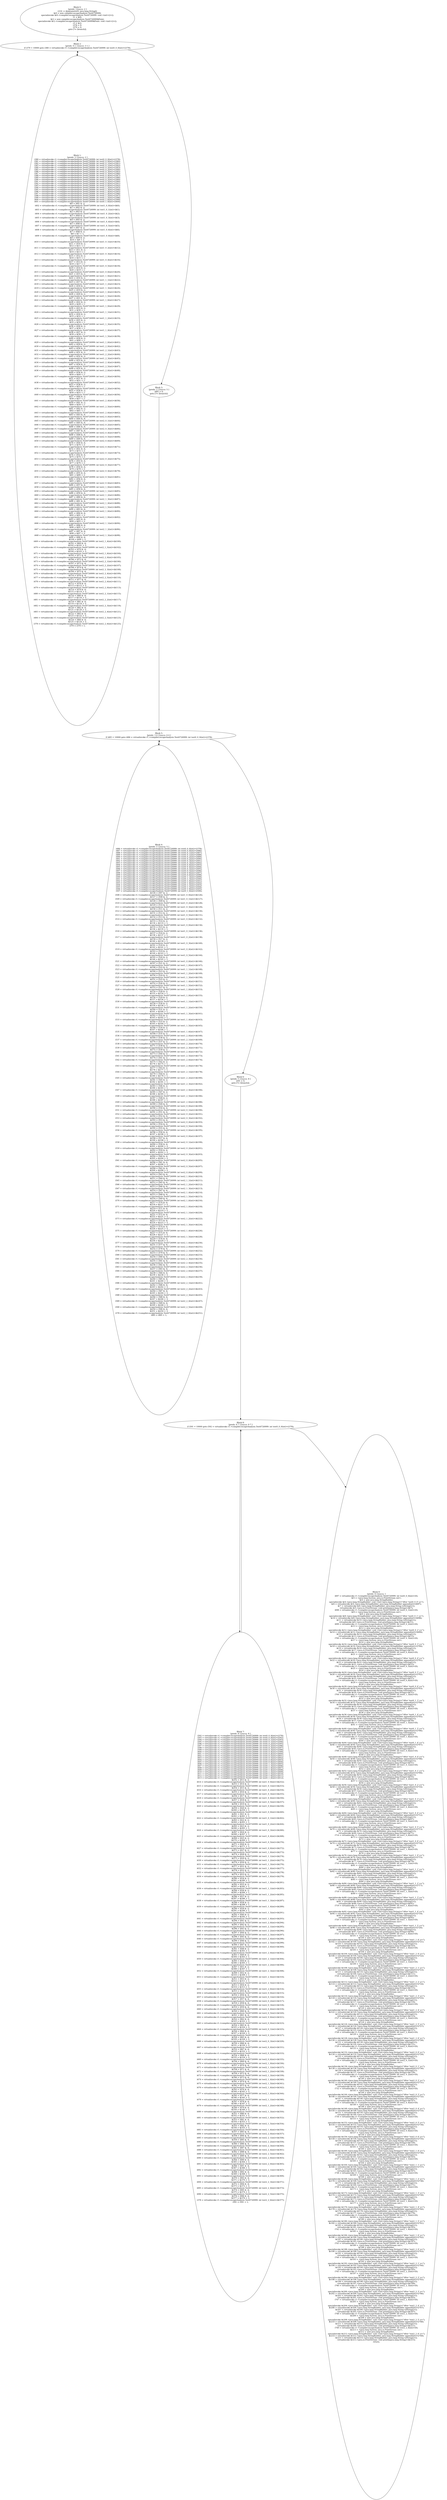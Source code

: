 digraph "unitGraph" {
    "Block 0:
[preds: ] [succs: 2 ]
r216 := @parameter0: java.lang.String[];
$r0 = new compiler.escapeAnalysis.Test6726999;
specialinvoke $r0.<compiler.escapeAnalysis.Test6726999: void <init>()>();
r1 = $r0;
$r2 = new compiler.escapeAnalysis.Test6726999$Point;
specialinvoke $r2.<compiler.escapeAnalysis.Test6726999$Point: void <init>()>();
r3 = $r2;
i378 = 0;
i379 = 0;
goto [?= (branch)];
"
    "Block 1:
[preds: 2 ] [succs: 2 ]
i380 = virtualinvoke r1.<compiler.escapeAnalysis.Test6726999: int test0_0_0(int)>(i378);
i381 = virtualinvoke r1.<compiler.escapeAnalysis.Test6726999: int test0_0_0(int)>(i380);
i382 = virtualinvoke r1.<compiler.escapeAnalysis.Test6726999: int test0_0_1(int)>(i381);
i383 = virtualinvoke r1.<compiler.escapeAnalysis.Test6726999: int test0_0_1(int)>(i382);
i384 = virtualinvoke r1.<compiler.escapeAnalysis.Test6726999: int test0_0_2(int)>(i383);
i385 = virtualinvoke r1.<compiler.escapeAnalysis.Test6726999: int test0_0_2(int)>(i384);
i386 = virtualinvoke r1.<compiler.escapeAnalysis.Test6726999: int test0_0_3(int)>(i385);
i387 = virtualinvoke r1.<compiler.escapeAnalysis.Test6726999: int test0_0_3(int)>(i386);
i388 = virtualinvoke r1.<compiler.escapeAnalysis.Test6726999: int test0_0_4(int)>(i387);
i389 = virtualinvoke r1.<compiler.escapeAnalysis.Test6726999: int test0_0_4(int)>(i388);
i390 = virtualinvoke r1.<compiler.escapeAnalysis.Test6726999: int test0_0_5(int)>(i389);
i391 = virtualinvoke r1.<compiler.escapeAnalysis.Test6726999: int test0_0_5(int)>(i390);
i392 = virtualinvoke r1.<compiler.escapeAnalysis.Test6726999: int test0_0_6(int)>(i391);
i393 = virtualinvoke r1.<compiler.escapeAnalysis.Test6726999: int test0_0_6(int)>(i392);
i394 = virtualinvoke r1.<compiler.escapeAnalysis.Test6726999: int test0_1_3(int)>(i393);
i395 = virtualinvoke r1.<compiler.escapeAnalysis.Test6726999: int test0_1_3(int)>(i394);
i396 = virtualinvoke r1.<compiler.escapeAnalysis.Test6726999: int test0_1_4(int)>(i395);
i397 = virtualinvoke r1.<compiler.escapeAnalysis.Test6726999: int test0_1_4(int)>(i396);
i398 = virtualinvoke r1.<compiler.escapeAnalysis.Test6726999: int test0_1_5(int)>(i397);
i399 = virtualinvoke r1.<compiler.escapeAnalysis.Test6726999: int test0_1_5(int)>(i398);
i400 = virtualinvoke r1.<compiler.escapeAnalysis.Test6726999: int test0_1_6(int)>(i399);
i401 = virtualinvoke r1.<compiler.escapeAnalysis.Test6726999: int test0_1_6(int)>(i400);
$i0 = i401 & -2;
i402 = virtualinvoke r1.<compiler.escapeAnalysis.Test6726999: int test1_0_0(int)>($i0);
$i1 = i402 & -2;
i403 = virtualinvoke r1.<compiler.escapeAnalysis.Test6726999: int test1_0_1(int)>($i1);
$i2 = i403 & -2;
i404 = virtualinvoke r1.<compiler.escapeAnalysis.Test6726999: int test1_0_2(int)>($i2);
$i3 = i404 & -2;
i405 = virtualinvoke r1.<compiler.escapeAnalysis.Test6726999: int test1_0_3(int)>($i3);
$i4 = i405 & -2;
i406 = virtualinvoke r1.<compiler.escapeAnalysis.Test6726999: int test1_0_4(int)>($i4);
$i5 = i406 & -2;
i407 = virtualinvoke r1.<compiler.escapeAnalysis.Test6726999: int test1_0_5(int)>($i5);
$i6 = i407 & -2;
i408 = virtualinvoke r1.<compiler.escapeAnalysis.Test6726999: int test1_0_6(int)>($i6);
$i7 = i408 & -2;
$i8 = $i7 + 1;
i409 = virtualinvoke r1.<compiler.escapeAnalysis.Test6726999: int test1_0_0(int)>($i8);
$i9 = i409 & -2;
$i10 = $i9 + 1;
i410 = virtualinvoke r1.<compiler.escapeAnalysis.Test6726999: int test1_0_1(int)>($i10);
$i11 = i410 & -2;
$i12 = $i11 + 1;
i411 = virtualinvoke r1.<compiler.escapeAnalysis.Test6726999: int test1_0_2(int)>($i12);
$i13 = i411 & -2;
$i14 = $i13 + 1;
i412 = virtualinvoke r1.<compiler.escapeAnalysis.Test6726999: int test1_0_3(int)>($i14);
$i15 = i412 & -2;
$i16 = $i15 + 1;
i413 = virtualinvoke r1.<compiler.escapeAnalysis.Test6726999: int test1_0_4(int)>($i16);
$i17 = i413 & -2;
$i18 = $i17 + 1;
i414 = virtualinvoke r1.<compiler.escapeAnalysis.Test6726999: int test1_0_5(int)>($i18);
$i19 = i414 & -2;
$i20 = $i19 + 1;
i415 = virtualinvoke r1.<compiler.escapeAnalysis.Test6726999: int test1_0_6(int)>($i20);
$i21 = i415 & -2;
i416 = virtualinvoke r1.<compiler.escapeAnalysis.Test6726999: int test1_1_0(int)>($i21);
$i22 = i416 & -2;
i417 = virtualinvoke r1.<compiler.escapeAnalysis.Test6726999: int test1_1_1(int)>($i22);
$i23 = i417 & -2;
i418 = virtualinvoke r1.<compiler.escapeAnalysis.Test6726999: int test1_1_2(int)>($i23);
$i24 = i418 & -2;
i419 = virtualinvoke r1.<compiler.escapeAnalysis.Test6726999: int test1_1_3(int)>($i24);
$i25 = i419 & -2;
i420 = virtualinvoke r1.<compiler.escapeAnalysis.Test6726999: int test1_1_4(int)>($i25);
$i26 = i420 & -2;
i421 = virtualinvoke r1.<compiler.escapeAnalysis.Test6726999: int test1_1_5(int)>($i26);
$i27 = i421 & -2;
i422 = virtualinvoke r1.<compiler.escapeAnalysis.Test6726999: int test1_1_6(int)>($i27);
$i28 = i422 & -2;
$i29 = $i28 + 1;
i423 = virtualinvoke r1.<compiler.escapeAnalysis.Test6726999: int test1_1_0(int)>($i29);
$i30 = i423 & -2;
$i31 = $i30 + 1;
i424 = virtualinvoke r1.<compiler.escapeAnalysis.Test6726999: int test1_1_1(int)>($i31);
$i32 = i424 & -2;
$i33 = $i32 + 1;
i425 = virtualinvoke r1.<compiler.escapeAnalysis.Test6726999: int test1_1_2(int)>($i33);
$i34 = i425 & -2;
$i35 = $i34 + 1;
i426 = virtualinvoke r1.<compiler.escapeAnalysis.Test6726999: int test1_1_3(int)>($i35);
$i36 = i426 & -2;
$i37 = $i36 + 1;
i427 = virtualinvoke r1.<compiler.escapeAnalysis.Test6726999: int test1_1_4(int)>($i37);
$i38 = i427 & -2;
$i39 = $i38 + 1;
i428 = virtualinvoke r1.<compiler.escapeAnalysis.Test6726999: int test1_1_5(int)>($i39);
$i40 = i428 & -2;
$i41 = $i40 + 1;
i429 = virtualinvoke r1.<compiler.escapeAnalysis.Test6726999: int test1_1_6(int)>($i41);
$i42 = i429 & -2;
i430 = virtualinvoke r1.<compiler.escapeAnalysis.Test6726999: int test1_2_0(int)>($i42);
$i43 = i430 & -2;
i431 = virtualinvoke r1.<compiler.escapeAnalysis.Test6726999: int test1_2_1(int)>($i43);
$i44 = i431 & -2;
i432 = virtualinvoke r1.<compiler.escapeAnalysis.Test6726999: int test1_2_2(int)>($i44);
$i45 = i432 & -2;
i433 = virtualinvoke r1.<compiler.escapeAnalysis.Test6726999: int test1_2_3(int)>($i45);
$i46 = i433 & -2;
i434 = virtualinvoke r1.<compiler.escapeAnalysis.Test6726999: int test1_2_4(int)>($i46);
$i47 = i434 & -2;
i435 = virtualinvoke r1.<compiler.escapeAnalysis.Test6726999: int test1_2_5(int)>($i47);
$i48 = i435 & -2;
i436 = virtualinvoke r1.<compiler.escapeAnalysis.Test6726999: int test1_2_6(int)>($i48);
$i49 = i436 & -2;
$i50 = $i49 + 1;
i437 = virtualinvoke r1.<compiler.escapeAnalysis.Test6726999: int test1_2_0(int)>($i50);
$i51 = i437 & -2;
$i52 = $i51 + 1;
i438 = virtualinvoke r1.<compiler.escapeAnalysis.Test6726999: int test1_2_1(int)>($i52);
$i53 = i438 & -2;
$i54 = $i53 + 1;
i439 = virtualinvoke r1.<compiler.escapeAnalysis.Test6726999: int test1_2_2(int)>($i54);
$i55 = i439 & -2;
$i56 = $i55 + 1;
i440 = virtualinvoke r1.<compiler.escapeAnalysis.Test6726999: int test1_2_3(int)>($i56);
$i57 = i440 & -2;
$i58 = $i57 + 1;
i441 = virtualinvoke r1.<compiler.escapeAnalysis.Test6726999: int test1_2_4(int)>($i58);
$i59 = i441 & -2;
$i60 = $i59 + 1;
i442 = virtualinvoke r1.<compiler.escapeAnalysis.Test6726999: int test1_2_5(int)>($i60);
$i61 = i442 & -2;
$i62 = $i61 + 1;
i443 = virtualinvoke r1.<compiler.escapeAnalysis.Test6726999: int test1_2_6(int)>($i62);
$i63 = i443 & -4;
i444 = virtualinvoke r1.<compiler.escapeAnalysis.Test6726999: int test2_0_0(int)>($i63);
$i64 = i444 & -4;
i445 = virtualinvoke r1.<compiler.escapeAnalysis.Test6726999: int test2_0_1(int)>($i64);
$i65 = i445 & -4;
i446 = virtualinvoke r1.<compiler.escapeAnalysis.Test6726999: int test2_0_2(int)>($i65);
$i66 = i446 & -4;
i447 = virtualinvoke r1.<compiler.escapeAnalysis.Test6726999: int test2_0_3(int)>($i66);
$i67 = i447 & -4;
i448 = virtualinvoke r1.<compiler.escapeAnalysis.Test6726999: int test2_0_4(int)>($i67);
$i68 = i448 & -4;
i449 = virtualinvoke r1.<compiler.escapeAnalysis.Test6726999: int test2_0_5(int)>($i68);
$i69 = i449 & -4;
i450 = virtualinvoke r1.<compiler.escapeAnalysis.Test6726999: int test2_0_6(int)>($i69);
$i70 = i450 & -4;
$i71 = $i70 + 3;
i451 = virtualinvoke r1.<compiler.escapeAnalysis.Test6726999: int test2_0_0(int)>($i71);
$i72 = i451 & -4;
$i73 = $i72 + 3;
i452 = virtualinvoke r1.<compiler.escapeAnalysis.Test6726999: int test2_0_1(int)>($i73);
$i74 = i452 & -4;
$i75 = $i74 + 3;
i453 = virtualinvoke r1.<compiler.escapeAnalysis.Test6726999: int test2_0_2(int)>($i75);
$i76 = i453 & -4;
$i77 = $i76 + 3;
i454 = virtualinvoke r1.<compiler.escapeAnalysis.Test6726999: int test2_0_3(int)>($i77);
$i78 = i454 & -4;
$i79 = $i78 + 3;
i455 = virtualinvoke r1.<compiler.escapeAnalysis.Test6726999: int test2_0_4(int)>($i79);
$i80 = i455 & -4;
$i81 = $i80 + 3;
i456 = virtualinvoke r1.<compiler.escapeAnalysis.Test6726999: int test2_0_5(int)>($i81);
$i82 = i456 & -4;
$i83 = $i82 + 3;
i457 = virtualinvoke r1.<compiler.escapeAnalysis.Test6726999: int test2_0_6(int)>($i83);
$i84 = i457 & -4;
i458 = virtualinvoke r1.<compiler.escapeAnalysis.Test6726999: int test2_1_0(int)>($i84);
$i85 = i458 & -4;
i459 = virtualinvoke r1.<compiler.escapeAnalysis.Test6726999: int test2_1_1(int)>($i85);
$i86 = i459 & -4;
i460 = virtualinvoke r1.<compiler.escapeAnalysis.Test6726999: int test2_1_2(int)>($i86);
$i87 = i460 & -4;
i461 = virtualinvoke r1.<compiler.escapeAnalysis.Test6726999: int test2_1_3(int)>($i87);
$i88 = i461 & -4;
i462 = virtualinvoke r1.<compiler.escapeAnalysis.Test6726999: int test2_1_4(int)>($i88);
$i89 = i462 & -4;
i463 = virtualinvoke r1.<compiler.escapeAnalysis.Test6726999: int test2_1_5(int)>($i89);
$i90 = i463 & -4;
i464 = virtualinvoke r1.<compiler.escapeAnalysis.Test6726999: int test2_1_6(int)>($i90);
$i91 = i464 & -4;
$i92 = $i91 + 3;
i465 = virtualinvoke r1.<compiler.escapeAnalysis.Test6726999: int test2_1_0(int)>($i92);
$i93 = i465 & -4;
$i94 = $i93 + 3;
i466 = virtualinvoke r1.<compiler.escapeAnalysis.Test6726999: int test2_1_1(int)>($i94);
$i95 = i466 & -4;
$i96 = $i95 + 3;
i467 = virtualinvoke r1.<compiler.escapeAnalysis.Test6726999: int test2_1_2(int)>($i96);
$i97 = i467 & -4;
$i98 = $i97 + 3;
i468 = virtualinvoke r1.<compiler.escapeAnalysis.Test6726999: int test2_1_3(int)>($i98);
$i99 = i468 & -4;
$i100 = $i99 + 3;
i469 = virtualinvoke r1.<compiler.escapeAnalysis.Test6726999: int test2_1_4(int)>($i100);
$i101 = i469 & -4;
$i102 = $i101 + 3;
i470 = virtualinvoke r1.<compiler.escapeAnalysis.Test6726999: int test2_1_5(int)>($i102);
$i103 = i470 & -4;
$i104 = $i103 + 3;
i471 = virtualinvoke r1.<compiler.escapeAnalysis.Test6726999: int test2_1_6(int)>($i104);
$i105 = i471 & -4;
i472 = virtualinvoke r1.<compiler.escapeAnalysis.Test6726999: int test2_2_0(int)>($i105);
$i106 = i472 & -4;
i473 = virtualinvoke r1.<compiler.escapeAnalysis.Test6726999: int test2_2_1(int)>($i106);
$i107 = i473 & -4;
i474 = virtualinvoke r1.<compiler.escapeAnalysis.Test6726999: int test2_2_2(int)>($i107);
$i108 = i474 & -4;
i475 = virtualinvoke r1.<compiler.escapeAnalysis.Test6726999: int test2_2_3(int)>($i108);
$i109 = i475 & -4;
i476 = virtualinvoke r1.<compiler.escapeAnalysis.Test6726999: int test2_2_4(int)>($i109);
$i110 = i476 & -4;
i477 = virtualinvoke r1.<compiler.escapeAnalysis.Test6726999: int test2_2_5(int)>($i110);
$i111 = i477 & -4;
i478 = virtualinvoke r1.<compiler.escapeAnalysis.Test6726999: int test2_2_6(int)>($i111);
$i112 = i478 & -4;
$i113 = $i112 + 3;
i479 = virtualinvoke r1.<compiler.escapeAnalysis.Test6726999: int test2_2_0(int)>($i113);
$i114 = i479 & -4;
$i115 = $i114 + 3;
i480 = virtualinvoke r1.<compiler.escapeAnalysis.Test6726999: int test2_2_1(int)>($i115);
$i116 = i480 & -4;
$i117 = $i116 + 3;
i481 = virtualinvoke r1.<compiler.escapeAnalysis.Test6726999: int test2_2_2(int)>($i117);
$i118 = i481 & -4;
$i119 = $i118 + 3;
i482 = virtualinvoke r1.<compiler.escapeAnalysis.Test6726999: int test2_2_3(int)>($i119);
$i120 = i482 & -4;
$i121 = $i120 + 3;
i483 = virtualinvoke r1.<compiler.escapeAnalysis.Test6726999: int test2_2_4(int)>($i121);
$i122 = i483 & -4;
$i123 = $i122 + 3;
i484 = virtualinvoke r1.<compiler.escapeAnalysis.Test6726999: int test2_2_5(int)>($i123);
$i124 = i484 & -4;
$i125 = $i124 + 3;
i378 = virtualinvoke r1.<compiler.escapeAnalysis.Test6726999: int test2_2_6(int)>($i125);
i379 = i379 + 1;
"
    "Block 2:
[preds: 0 1 ] [succs: 3 1 ]
if i379 < 10000 goto i380 = virtualinvoke r1.<compiler.escapeAnalysis.Test6726999: int test0_0_0(int)>(i378);
"
    "Block 3:
[preds: 2 ] [succs: 5 ]
i485 = 0;
goto [?= (branch)];
"
    "Block 4:
[preds: 5 ] [succs: 5 ]
i486 = virtualinvoke r1.<compiler.escapeAnalysis.Test6726999: int test0_0_0(int)>(i378);
i487 = virtualinvoke r1.<compiler.escapeAnalysis.Test6726999: int test0_0_0(int)>(i486);
i488 = virtualinvoke r1.<compiler.escapeAnalysis.Test6726999: int test0_0_1(int)>(i487);
i489 = virtualinvoke r1.<compiler.escapeAnalysis.Test6726999: int test0_0_1(int)>(i488);
i490 = virtualinvoke r1.<compiler.escapeAnalysis.Test6726999: int test0_0_2(int)>(i489);
i491 = virtualinvoke r1.<compiler.escapeAnalysis.Test6726999: int test0_0_2(int)>(i490);
i492 = virtualinvoke r1.<compiler.escapeAnalysis.Test6726999: int test0_0_3(int)>(i491);
i493 = virtualinvoke r1.<compiler.escapeAnalysis.Test6726999: int test0_0_3(int)>(i492);
i494 = virtualinvoke r1.<compiler.escapeAnalysis.Test6726999: int test0_0_4(int)>(i493);
i495 = virtualinvoke r1.<compiler.escapeAnalysis.Test6726999: int test0_0_4(int)>(i494);
i496 = virtualinvoke r1.<compiler.escapeAnalysis.Test6726999: int test0_0_5(int)>(i495);
i497 = virtualinvoke r1.<compiler.escapeAnalysis.Test6726999: int test0_0_5(int)>(i496);
i498 = virtualinvoke r1.<compiler.escapeAnalysis.Test6726999: int test0_0_6(int)>(i497);
i499 = virtualinvoke r1.<compiler.escapeAnalysis.Test6726999: int test0_0_6(int)>(i498);
i500 = virtualinvoke r1.<compiler.escapeAnalysis.Test6726999: int test0_1_3(int)>(i499);
i501 = virtualinvoke r1.<compiler.escapeAnalysis.Test6726999: int test0_1_3(int)>(i500);
i502 = virtualinvoke r1.<compiler.escapeAnalysis.Test6726999: int test0_1_4(int)>(i501);
i503 = virtualinvoke r1.<compiler.escapeAnalysis.Test6726999: int test0_1_4(int)>(i502);
i504 = virtualinvoke r1.<compiler.escapeAnalysis.Test6726999: int test0_1_5(int)>(i503);
i505 = virtualinvoke r1.<compiler.escapeAnalysis.Test6726999: int test0_1_5(int)>(i504);
i506 = virtualinvoke r1.<compiler.escapeAnalysis.Test6726999: int test0_1_6(int)>(i505);
i507 = virtualinvoke r1.<compiler.escapeAnalysis.Test6726999: int test0_1_6(int)>(i506);
$i126 = i507 & -2;
i508 = virtualinvoke r1.<compiler.escapeAnalysis.Test6726999: int test1_0_0(int)>($i126);
$i127 = i508 & -2;
i509 = virtualinvoke r1.<compiler.escapeAnalysis.Test6726999: int test1_0_1(int)>($i127);
$i128 = i509 & -2;
i510 = virtualinvoke r1.<compiler.escapeAnalysis.Test6726999: int test1_0_2(int)>($i128);
$i129 = i510 & -2;
i511 = virtualinvoke r1.<compiler.escapeAnalysis.Test6726999: int test1_0_3(int)>($i129);
$i130 = i511 & -2;
i512 = virtualinvoke r1.<compiler.escapeAnalysis.Test6726999: int test1_0_4(int)>($i130);
$i131 = i512 & -2;
i513 = virtualinvoke r1.<compiler.escapeAnalysis.Test6726999: int test1_0_5(int)>($i131);
$i132 = i513 & -2;
i514 = virtualinvoke r1.<compiler.escapeAnalysis.Test6726999: int test1_0_6(int)>($i132);
$i133 = i514 & -2;
$i134 = $i133 + 1;
i515 = virtualinvoke r1.<compiler.escapeAnalysis.Test6726999: int test1_0_0(int)>($i134);
$i135 = i515 & -2;
$i136 = $i135 + 1;
i516 = virtualinvoke r1.<compiler.escapeAnalysis.Test6726999: int test1_0_1(int)>($i136);
$i137 = i516 & -2;
$i138 = $i137 + 1;
i517 = virtualinvoke r1.<compiler.escapeAnalysis.Test6726999: int test1_0_2(int)>($i138);
$i139 = i517 & -2;
$i140 = $i139 + 1;
i518 = virtualinvoke r1.<compiler.escapeAnalysis.Test6726999: int test1_0_3(int)>($i140);
$i141 = i518 & -2;
$i142 = $i141 + 1;
i519 = virtualinvoke r1.<compiler.escapeAnalysis.Test6726999: int test1_0_4(int)>($i142);
$i143 = i519 & -2;
$i144 = $i143 + 1;
i520 = virtualinvoke r1.<compiler.escapeAnalysis.Test6726999: int test1_0_5(int)>($i144);
$i145 = i520 & -2;
$i146 = $i145 + 1;
i521 = virtualinvoke r1.<compiler.escapeAnalysis.Test6726999: int test1_0_6(int)>($i146);
$i147 = i521 & -2;
i522 = virtualinvoke r1.<compiler.escapeAnalysis.Test6726999: int test1_1_0(int)>($i147);
$i148 = i522 & -2;
i523 = virtualinvoke r1.<compiler.escapeAnalysis.Test6726999: int test1_1_1(int)>($i148);
$i149 = i523 & -2;
i524 = virtualinvoke r1.<compiler.escapeAnalysis.Test6726999: int test1_1_2(int)>($i149);
$i150 = i524 & -2;
i525 = virtualinvoke r1.<compiler.escapeAnalysis.Test6726999: int test1_1_3(int)>($i150);
$i151 = i525 & -2;
i526 = virtualinvoke r1.<compiler.escapeAnalysis.Test6726999: int test1_1_4(int)>($i151);
$i152 = i526 & -2;
i527 = virtualinvoke r1.<compiler.escapeAnalysis.Test6726999: int test1_1_5(int)>($i152);
$i153 = i527 & -2;
i528 = virtualinvoke r1.<compiler.escapeAnalysis.Test6726999: int test1_1_6(int)>($i153);
$i154 = i528 & -2;
$i155 = $i154 + 1;
i529 = virtualinvoke r1.<compiler.escapeAnalysis.Test6726999: int test1_1_0(int)>($i155);
$i156 = i529 & -2;
$i157 = $i156 + 1;
i530 = virtualinvoke r1.<compiler.escapeAnalysis.Test6726999: int test1_1_1(int)>($i157);
$i158 = i530 & -2;
$i159 = $i158 + 1;
i531 = virtualinvoke r1.<compiler.escapeAnalysis.Test6726999: int test1_1_2(int)>($i159);
$i160 = i531 & -2;
$i161 = $i160 + 1;
i532 = virtualinvoke r1.<compiler.escapeAnalysis.Test6726999: int test1_1_3(int)>($i161);
$i162 = i532 & -2;
$i163 = $i162 + 1;
i533 = virtualinvoke r1.<compiler.escapeAnalysis.Test6726999: int test1_1_4(int)>($i163);
$i164 = i533 & -2;
$i165 = $i164 + 1;
i534 = virtualinvoke r1.<compiler.escapeAnalysis.Test6726999: int test1_1_5(int)>($i165);
$i166 = i534 & -2;
$i167 = $i166 + 1;
i535 = virtualinvoke r1.<compiler.escapeAnalysis.Test6726999: int test1_1_6(int)>($i167);
$i168 = i535 & -2;
i536 = virtualinvoke r1.<compiler.escapeAnalysis.Test6726999: int test1_2_0(int)>($i168);
$i169 = i536 & -2;
i537 = virtualinvoke r1.<compiler.escapeAnalysis.Test6726999: int test1_2_1(int)>($i169);
$i170 = i537 & -2;
i538 = virtualinvoke r1.<compiler.escapeAnalysis.Test6726999: int test1_2_2(int)>($i170);
$i171 = i538 & -2;
i539 = virtualinvoke r1.<compiler.escapeAnalysis.Test6726999: int test1_2_3(int)>($i171);
$i172 = i539 & -2;
i540 = virtualinvoke r1.<compiler.escapeAnalysis.Test6726999: int test1_2_4(int)>($i172);
$i173 = i540 & -2;
i541 = virtualinvoke r1.<compiler.escapeAnalysis.Test6726999: int test1_2_5(int)>($i173);
$i174 = i541 & -2;
i542 = virtualinvoke r1.<compiler.escapeAnalysis.Test6726999: int test1_2_6(int)>($i174);
$i175 = i542 & -2;
$i176 = $i175 + 1;
i543 = virtualinvoke r1.<compiler.escapeAnalysis.Test6726999: int test1_2_0(int)>($i176);
$i177 = i543 & -2;
$i178 = $i177 + 1;
i544 = virtualinvoke r1.<compiler.escapeAnalysis.Test6726999: int test1_2_1(int)>($i178);
$i179 = i544 & -2;
$i180 = $i179 + 1;
i545 = virtualinvoke r1.<compiler.escapeAnalysis.Test6726999: int test1_2_2(int)>($i180);
$i181 = i545 & -2;
$i182 = $i181 + 1;
i546 = virtualinvoke r1.<compiler.escapeAnalysis.Test6726999: int test1_2_3(int)>($i182);
$i183 = i546 & -2;
$i184 = $i183 + 1;
i547 = virtualinvoke r1.<compiler.escapeAnalysis.Test6726999: int test1_2_4(int)>($i184);
$i185 = i547 & -2;
$i186 = $i185 + 1;
i548 = virtualinvoke r1.<compiler.escapeAnalysis.Test6726999: int test1_2_5(int)>($i186);
$i187 = i548 & -2;
$i188 = $i187 + 1;
i549 = virtualinvoke r1.<compiler.escapeAnalysis.Test6726999: int test1_2_6(int)>($i188);
$i189 = i549 & -4;
i550 = virtualinvoke r1.<compiler.escapeAnalysis.Test6726999: int test2_0_0(int)>($i189);
$i190 = i550 & -4;
i551 = virtualinvoke r1.<compiler.escapeAnalysis.Test6726999: int test2_0_1(int)>($i190);
$i191 = i551 & -4;
i552 = virtualinvoke r1.<compiler.escapeAnalysis.Test6726999: int test2_0_2(int)>($i191);
$i192 = i552 & -4;
i553 = virtualinvoke r1.<compiler.escapeAnalysis.Test6726999: int test2_0_3(int)>($i192);
$i193 = i553 & -4;
i554 = virtualinvoke r1.<compiler.escapeAnalysis.Test6726999: int test2_0_4(int)>($i193);
$i194 = i554 & -4;
i555 = virtualinvoke r1.<compiler.escapeAnalysis.Test6726999: int test2_0_5(int)>($i194);
$i195 = i555 & -4;
i556 = virtualinvoke r1.<compiler.escapeAnalysis.Test6726999: int test2_0_6(int)>($i195);
$i196 = i556 & -4;
$i197 = $i196 + 3;
i557 = virtualinvoke r1.<compiler.escapeAnalysis.Test6726999: int test2_0_0(int)>($i197);
$i198 = i557 & -4;
$i199 = $i198 + 3;
i558 = virtualinvoke r1.<compiler.escapeAnalysis.Test6726999: int test2_0_1(int)>($i199);
$i200 = i558 & -4;
$i201 = $i200 + 3;
i559 = virtualinvoke r1.<compiler.escapeAnalysis.Test6726999: int test2_0_2(int)>($i201);
$i202 = i559 & -4;
$i203 = $i202 + 3;
i560 = virtualinvoke r1.<compiler.escapeAnalysis.Test6726999: int test2_0_3(int)>($i203);
$i204 = i560 & -4;
$i205 = $i204 + 3;
i561 = virtualinvoke r1.<compiler.escapeAnalysis.Test6726999: int test2_0_4(int)>($i205);
$i206 = i561 & -4;
$i207 = $i206 + 3;
i562 = virtualinvoke r1.<compiler.escapeAnalysis.Test6726999: int test2_0_5(int)>($i207);
$i208 = i562 & -4;
$i209 = $i208 + 3;
i563 = virtualinvoke r1.<compiler.escapeAnalysis.Test6726999: int test2_0_6(int)>($i209);
$i210 = i563 & -4;
i564 = virtualinvoke r1.<compiler.escapeAnalysis.Test6726999: int test2_1_0(int)>($i210);
$i211 = i564 & -4;
i565 = virtualinvoke r1.<compiler.escapeAnalysis.Test6726999: int test2_1_1(int)>($i211);
$i212 = i565 & -4;
i566 = virtualinvoke r1.<compiler.escapeAnalysis.Test6726999: int test2_1_2(int)>($i212);
$i213 = i566 & -4;
i567 = virtualinvoke r1.<compiler.escapeAnalysis.Test6726999: int test2_1_3(int)>($i213);
$i214 = i567 & -4;
i568 = virtualinvoke r1.<compiler.escapeAnalysis.Test6726999: int test2_1_4(int)>($i214);
$i215 = i568 & -4;
i569 = virtualinvoke r1.<compiler.escapeAnalysis.Test6726999: int test2_1_5(int)>($i215);
$i216 = i569 & -4;
i570 = virtualinvoke r1.<compiler.escapeAnalysis.Test6726999: int test2_1_6(int)>($i216);
$i217 = i570 & -4;
$i218 = $i217 + 3;
i571 = virtualinvoke r1.<compiler.escapeAnalysis.Test6726999: int test2_1_0(int)>($i218);
$i219 = i571 & -4;
$i220 = $i219 + 3;
i572 = virtualinvoke r1.<compiler.escapeAnalysis.Test6726999: int test2_1_1(int)>($i220);
$i221 = i572 & -4;
$i222 = $i221 + 3;
i573 = virtualinvoke r1.<compiler.escapeAnalysis.Test6726999: int test2_1_2(int)>($i222);
$i223 = i573 & -4;
$i224 = $i223 + 3;
i574 = virtualinvoke r1.<compiler.escapeAnalysis.Test6726999: int test2_1_3(int)>($i224);
$i225 = i574 & -4;
$i226 = $i225 + 3;
i575 = virtualinvoke r1.<compiler.escapeAnalysis.Test6726999: int test2_1_4(int)>($i226);
$i227 = i575 & -4;
$i228 = $i227 + 3;
i576 = virtualinvoke r1.<compiler.escapeAnalysis.Test6726999: int test2_1_5(int)>($i228);
$i229 = i576 & -4;
$i230 = $i229 + 3;
i577 = virtualinvoke r1.<compiler.escapeAnalysis.Test6726999: int test2_1_6(int)>($i230);
$i231 = i577 & -4;
i578 = virtualinvoke r1.<compiler.escapeAnalysis.Test6726999: int test2_2_0(int)>($i231);
$i232 = i578 & -4;
i579 = virtualinvoke r1.<compiler.escapeAnalysis.Test6726999: int test2_2_1(int)>($i232);
$i233 = i579 & -4;
i580 = virtualinvoke r1.<compiler.escapeAnalysis.Test6726999: int test2_2_2(int)>($i233);
$i234 = i580 & -4;
i581 = virtualinvoke r1.<compiler.escapeAnalysis.Test6726999: int test2_2_3(int)>($i234);
$i235 = i581 & -4;
i582 = virtualinvoke r1.<compiler.escapeAnalysis.Test6726999: int test2_2_4(int)>($i235);
$i236 = i582 & -4;
i583 = virtualinvoke r1.<compiler.escapeAnalysis.Test6726999: int test2_2_5(int)>($i236);
$i237 = i583 & -4;
i584 = virtualinvoke r1.<compiler.escapeAnalysis.Test6726999: int test2_2_6(int)>($i237);
$i238 = i584 & -4;
$i239 = $i238 + 3;
i585 = virtualinvoke r1.<compiler.escapeAnalysis.Test6726999: int test2_2_0(int)>($i239);
$i240 = i585 & -4;
$i241 = $i240 + 3;
i586 = virtualinvoke r1.<compiler.escapeAnalysis.Test6726999: int test2_2_1(int)>($i241);
$i242 = i586 & -4;
$i243 = $i242 + 3;
i587 = virtualinvoke r1.<compiler.escapeAnalysis.Test6726999: int test2_2_2(int)>($i243);
$i244 = i587 & -4;
$i245 = $i244 + 3;
i588 = virtualinvoke r1.<compiler.escapeAnalysis.Test6726999: int test2_2_3(int)>($i245);
$i246 = i588 & -4;
$i247 = $i246 + 3;
i589 = virtualinvoke r1.<compiler.escapeAnalysis.Test6726999: int test2_2_4(int)>($i247);
$i248 = i589 & -4;
$i249 = $i248 + 3;
i590 = virtualinvoke r1.<compiler.escapeAnalysis.Test6726999: int test2_2_5(int)>($i249);
$i250 = i590 & -4;
$i251 = $i250 + 3;
i378 = virtualinvoke r1.<compiler.escapeAnalysis.Test6726999: int test2_2_6(int)>($i251);
i485 = i485 + 1;
"
    "Block 5:
[preds: 3 4 ] [succs: 6 4 ]
if i485 < 10000 goto i486 = virtualinvoke r1.<compiler.escapeAnalysis.Test6726999: int test0_0_0(int)>(i378);
"
    "Block 6:
[preds: 5 ] [succs: 8 ]
i591 = 0;
goto [?= (branch)];
"
    "Block 7:
[preds: 8 ] [succs: 8 ]
i592 = virtualinvoke r1.<compiler.escapeAnalysis.Test6726999: int test0_0_0(int)>(i378);
i593 = virtualinvoke r1.<compiler.escapeAnalysis.Test6726999: int test0_0_0(int)>(i592);
i594 = virtualinvoke r1.<compiler.escapeAnalysis.Test6726999: int test0_0_1(int)>(i593);
i595 = virtualinvoke r1.<compiler.escapeAnalysis.Test6726999: int test0_0_1(int)>(i594);
i596 = virtualinvoke r1.<compiler.escapeAnalysis.Test6726999: int test0_0_2(int)>(i595);
i597 = virtualinvoke r1.<compiler.escapeAnalysis.Test6726999: int test0_0_2(int)>(i596);
i598 = virtualinvoke r1.<compiler.escapeAnalysis.Test6726999: int test0_0_3(int)>(i597);
i599 = virtualinvoke r1.<compiler.escapeAnalysis.Test6726999: int test0_0_3(int)>(i598);
i600 = virtualinvoke r1.<compiler.escapeAnalysis.Test6726999: int test0_0_4(int)>(i599);
i601 = virtualinvoke r1.<compiler.escapeAnalysis.Test6726999: int test0_0_4(int)>(i600);
i602 = virtualinvoke r1.<compiler.escapeAnalysis.Test6726999: int test0_0_5(int)>(i601);
i603 = virtualinvoke r1.<compiler.escapeAnalysis.Test6726999: int test0_0_5(int)>(i602);
i604 = virtualinvoke r1.<compiler.escapeAnalysis.Test6726999: int test0_0_6(int)>(i603);
i605 = virtualinvoke r1.<compiler.escapeAnalysis.Test6726999: int test0_0_6(int)>(i604);
i606 = virtualinvoke r1.<compiler.escapeAnalysis.Test6726999: int test0_1_3(int)>(i605);
i607 = virtualinvoke r1.<compiler.escapeAnalysis.Test6726999: int test0_1_3(int)>(i606);
i608 = virtualinvoke r1.<compiler.escapeAnalysis.Test6726999: int test0_1_4(int)>(i607);
i609 = virtualinvoke r1.<compiler.escapeAnalysis.Test6726999: int test0_1_4(int)>(i608);
i610 = virtualinvoke r1.<compiler.escapeAnalysis.Test6726999: int test0_1_5(int)>(i609);
i611 = virtualinvoke r1.<compiler.escapeAnalysis.Test6726999: int test0_1_5(int)>(i610);
i612 = virtualinvoke r1.<compiler.escapeAnalysis.Test6726999: int test0_1_6(int)>(i611);
i613 = virtualinvoke r1.<compiler.escapeAnalysis.Test6726999: int test0_1_6(int)>(i612);
$i252 = i613 & -2;
i614 = virtualinvoke r1.<compiler.escapeAnalysis.Test6726999: int test1_0_0(int)>($i252);
$i253 = i614 & -2;
i615 = virtualinvoke r1.<compiler.escapeAnalysis.Test6726999: int test1_0_1(int)>($i253);
$i254 = i615 & -2;
i616 = virtualinvoke r1.<compiler.escapeAnalysis.Test6726999: int test1_0_2(int)>($i254);
$i255 = i616 & -2;
i617 = virtualinvoke r1.<compiler.escapeAnalysis.Test6726999: int test1_0_3(int)>($i255);
$i256 = i617 & -2;
i618 = virtualinvoke r1.<compiler.escapeAnalysis.Test6726999: int test1_0_4(int)>($i256);
$i257 = i618 & -2;
i619 = virtualinvoke r1.<compiler.escapeAnalysis.Test6726999: int test1_0_5(int)>($i257);
$i258 = i619 & -2;
i620 = virtualinvoke r1.<compiler.escapeAnalysis.Test6726999: int test1_0_6(int)>($i258);
$i259 = i620 & -2;
$i260 = $i259 + 1;
i621 = virtualinvoke r1.<compiler.escapeAnalysis.Test6726999: int test1_0_0(int)>($i260);
$i261 = i621 & -2;
$i262 = $i261 + 1;
i622 = virtualinvoke r1.<compiler.escapeAnalysis.Test6726999: int test1_0_1(int)>($i262);
$i263 = i622 & -2;
$i264 = $i263 + 1;
i623 = virtualinvoke r1.<compiler.escapeAnalysis.Test6726999: int test1_0_2(int)>($i264);
$i265 = i623 & -2;
$i266 = $i265 + 1;
i624 = virtualinvoke r1.<compiler.escapeAnalysis.Test6726999: int test1_0_3(int)>($i266);
$i267 = i624 & -2;
$i268 = $i267 + 1;
i625 = virtualinvoke r1.<compiler.escapeAnalysis.Test6726999: int test1_0_4(int)>($i268);
$i269 = i625 & -2;
$i270 = $i269 + 1;
i626 = virtualinvoke r1.<compiler.escapeAnalysis.Test6726999: int test1_0_5(int)>($i270);
$i271 = i626 & -2;
$i272 = $i271 + 1;
i627 = virtualinvoke r1.<compiler.escapeAnalysis.Test6726999: int test1_0_6(int)>($i272);
$i273 = i627 & -2;
i628 = virtualinvoke r1.<compiler.escapeAnalysis.Test6726999: int test1_1_0(int)>($i273);
$i274 = i628 & -2;
i629 = virtualinvoke r1.<compiler.escapeAnalysis.Test6726999: int test1_1_1(int)>($i274);
$i275 = i629 & -2;
i630 = virtualinvoke r1.<compiler.escapeAnalysis.Test6726999: int test1_1_2(int)>($i275);
$i276 = i630 & -2;
i631 = virtualinvoke r1.<compiler.escapeAnalysis.Test6726999: int test1_1_3(int)>($i276);
$i277 = i631 & -2;
i632 = virtualinvoke r1.<compiler.escapeAnalysis.Test6726999: int test1_1_4(int)>($i277);
$i278 = i632 & -2;
i633 = virtualinvoke r1.<compiler.escapeAnalysis.Test6726999: int test1_1_5(int)>($i278);
$i279 = i633 & -2;
i634 = virtualinvoke r1.<compiler.escapeAnalysis.Test6726999: int test1_1_6(int)>($i279);
$i280 = i634 & -2;
$i281 = $i280 + 1;
i635 = virtualinvoke r1.<compiler.escapeAnalysis.Test6726999: int test1_1_0(int)>($i281);
$i282 = i635 & -2;
$i283 = $i282 + 1;
i636 = virtualinvoke r1.<compiler.escapeAnalysis.Test6726999: int test1_1_1(int)>($i283);
$i284 = i636 & -2;
$i285 = $i284 + 1;
i637 = virtualinvoke r1.<compiler.escapeAnalysis.Test6726999: int test1_1_2(int)>($i285);
$i286 = i637 & -2;
$i287 = $i286 + 1;
i638 = virtualinvoke r1.<compiler.escapeAnalysis.Test6726999: int test1_1_3(int)>($i287);
$i288 = i638 & -2;
$i289 = $i288 + 1;
i639 = virtualinvoke r1.<compiler.escapeAnalysis.Test6726999: int test1_1_4(int)>($i289);
$i290 = i639 & -2;
$i291 = $i290 + 1;
i640 = virtualinvoke r1.<compiler.escapeAnalysis.Test6726999: int test1_1_5(int)>($i291);
$i292 = i640 & -2;
$i293 = $i292 + 1;
i641 = virtualinvoke r1.<compiler.escapeAnalysis.Test6726999: int test1_1_6(int)>($i293);
$i294 = i641 & -2;
i642 = virtualinvoke r1.<compiler.escapeAnalysis.Test6726999: int test1_2_0(int)>($i294);
$i295 = i642 & -2;
i643 = virtualinvoke r1.<compiler.escapeAnalysis.Test6726999: int test1_2_1(int)>($i295);
$i296 = i643 & -2;
i644 = virtualinvoke r1.<compiler.escapeAnalysis.Test6726999: int test1_2_2(int)>($i296);
$i297 = i644 & -2;
i645 = virtualinvoke r1.<compiler.escapeAnalysis.Test6726999: int test1_2_3(int)>($i297);
$i298 = i645 & -2;
i646 = virtualinvoke r1.<compiler.escapeAnalysis.Test6726999: int test1_2_4(int)>($i298);
$i299 = i646 & -2;
i647 = virtualinvoke r1.<compiler.escapeAnalysis.Test6726999: int test1_2_5(int)>($i299);
$i300 = i647 & -2;
i648 = virtualinvoke r1.<compiler.escapeAnalysis.Test6726999: int test1_2_6(int)>($i300);
$i301 = i648 & -2;
$i302 = $i301 + 1;
i649 = virtualinvoke r1.<compiler.escapeAnalysis.Test6726999: int test1_2_0(int)>($i302);
$i303 = i649 & -2;
$i304 = $i303 + 1;
i650 = virtualinvoke r1.<compiler.escapeAnalysis.Test6726999: int test1_2_1(int)>($i304);
$i305 = i650 & -2;
$i306 = $i305 + 1;
i651 = virtualinvoke r1.<compiler.escapeAnalysis.Test6726999: int test1_2_2(int)>($i306);
$i307 = i651 & -2;
$i308 = $i307 + 1;
i652 = virtualinvoke r1.<compiler.escapeAnalysis.Test6726999: int test1_2_3(int)>($i308);
$i309 = i652 & -2;
$i310 = $i309 + 1;
i653 = virtualinvoke r1.<compiler.escapeAnalysis.Test6726999: int test1_2_4(int)>($i310);
$i311 = i653 & -2;
$i312 = $i311 + 1;
i654 = virtualinvoke r1.<compiler.escapeAnalysis.Test6726999: int test1_2_5(int)>($i312);
$i313 = i654 & -2;
$i314 = $i313 + 1;
i655 = virtualinvoke r1.<compiler.escapeAnalysis.Test6726999: int test1_2_6(int)>($i314);
$i315 = i655 & -4;
i656 = virtualinvoke r1.<compiler.escapeAnalysis.Test6726999: int test2_0_0(int)>($i315);
$i316 = i656 & -4;
i657 = virtualinvoke r1.<compiler.escapeAnalysis.Test6726999: int test2_0_1(int)>($i316);
$i317 = i657 & -4;
i658 = virtualinvoke r1.<compiler.escapeAnalysis.Test6726999: int test2_0_2(int)>($i317);
$i318 = i658 & -4;
i659 = virtualinvoke r1.<compiler.escapeAnalysis.Test6726999: int test2_0_3(int)>($i318);
$i319 = i659 & -4;
i660 = virtualinvoke r1.<compiler.escapeAnalysis.Test6726999: int test2_0_4(int)>($i319);
$i320 = i660 & -4;
i661 = virtualinvoke r1.<compiler.escapeAnalysis.Test6726999: int test2_0_5(int)>($i320);
$i321 = i661 & -4;
i662 = virtualinvoke r1.<compiler.escapeAnalysis.Test6726999: int test2_0_6(int)>($i321);
$i322 = i662 & -4;
$i323 = $i322 + 3;
i663 = virtualinvoke r1.<compiler.escapeAnalysis.Test6726999: int test2_0_0(int)>($i323);
$i324 = i663 & -4;
$i325 = $i324 + 3;
i664 = virtualinvoke r1.<compiler.escapeAnalysis.Test6726999: int test2_0_1(int)>($i325);
$i326 = i664 & -4;
$i327 = $i326 + 3;
i665 = virtualinvoke r1.<compiler.escapeAnalysis.Test6726999: int test2_0_2(int)>($i327);
$i328 = i665 & -4;
$i329 = $i328 + 3;
i666 = virtualinvoke r1.<compiler.escapeAnalysis.Test6726999: int test2_0_3(int)>($i329);
$i330 = i666 & -4;
$i331 = $i330 + 3;
i667 = virtualinvoke r1.<compiler.escapeAnalysis.Test6726999: int test2_0_4(int)>($i331);
$i332 = i667 & -4;
$i333 = $i332 + 3;
i668 = virtualinvoke r1.<compiler.escapeAnalysis.Test6726999: int test2_0_5(int)>($i333);
$i334 = i668 & -4;
$i335 = $i334 + 3;
i669 = virtualinvoke r1.<compiler.escapeAnalysis.Test6726999: int test2_0_6(int)>($i335);
$i336 = i669 & -4;
i670 = virtualinvoke r1.<compiler.escapeAnalysis.Test6726999: int test2_1_0(int)>($i336);
$i337 = i670 & -4;
i671 = virtualinvoke r1.<compiler.escapeAnalysis.Test6726999: int test2_1_1(int)>($i337);
$i338 = i671 & -4;
i672 = virtualinvoke r1.<compiler.escapeAnalysis.Test6726999: int test2_1_2(int)>($i338);
$i339 = i672 & -4;
i673 = virtualinvoke r1.<compiler.escapeAnalysis.Test6726999: int test2_1_3(int)>($i339);
$i340 = i673 & -4;
i674 = virtualinvoke r1.<compiler.escapeAnalysis.Test6726999: int test2_1_4(int)>($i340);
$i341 = i674 & -4;
i675 = virtualinvoke r1.<compiler.escapeAnalysis.Test6726999: int test2_1_5(int)>($i341);
$i342 = i675 & -4;
i676 = virtualinvoke r1.<compiler.escapeAnalysis.Test6726999: int test2_1_6(int)>($i342);
$i343 = i676 & -4;
$i344 = $i343 + 3;
i677 = virtualinvoke r1.<compiler.escapeAnalysis.Test6726999: int test2_1_0(int)>($i344);
$i345 = i677 & -4;
$i346 = $i345 + 3;
i678 = virtualinvoke r1.<compiler.escapeAnalysis.Test6726999: int test2_1_1(int)>($i346);
$i347 = i678 & -4;
$i348 = $i347 + 3;
i679 = virtualinvoke r1.<compiler.escapeAnalysis.Test6726999: int test2_1_2(int)>($i348);
$i349 = i679 & -4;
$i350 = $i349 + 3;
i680 = virtualinvoke r1.<compiler.escapeAnalysis.Test6726999: int test2_1_3(int)>($i350);
$i351 = i680 & -4;
$i352 = $i351 + 3;
i681 = virtualinvoke r1.<compiler.escapeAnalysis.Test6726999: int test2_1_4(int)>($i352);
$i353 = i681 & -4;
$i354 = $i353 + 3;
i682 = virtualinvoke r1.<compiler.escapeAnalysis.Test6726999: int test2_1_5(int)>($i354);
$i355 = i682 & -4;
$i356 = $i355 + 3;
i683 = virtualinvoke r1.<compiler.escapeAnalysis.Test6726999: int test2_1_6(int)>($i356);
$i357 = i683 & -4;
i684 = virtualinvoke r1.<compiler.escapeAnalysis.Test6726999: int test2_2_0(int)>($i357);
$i358 = i684 & -4;
i685 = virtualinvoke r1.<compiler.escapeAnalysis.Test6726999: int test2_2_1(int)>($i358);
$i359 = i685 & -4;
i686 = virtualinvoke r1.<compiler.escapeAnalysis.Test6726999: int test2_2_2(int)>($i359);
$i360 = i686 & -4;
i687 = virtualinvoke r1.<compiler.escapeAnalysis.Test6726999: int test2_2_3(int)>($i360);
$i361 = i687 & -4;
i688 = virtualinvoke r1.<compiler.escapeAnalysis.Test6726999: int test2_2_4(int)>($i361);
$i362 = i688 & -4;
i689 = virtualinvoke r1.<compiler.escapeAnalysis.Test6726999: int test2_2_5(int)>($i362);
$i363 = i689 & -4;
i690 = virtualinvoke r1.<compiler.escapeAnalysis.Test6726999: int test2_2_6(int)>($i363);
$i364 = i690 & -4;
$i365 = $i364 + 3;
i691 = virtualinvoke r1.<compiler.escapeAnalysis.Test6726999: int test2_2_0(int)>($i365);
$i366 = i691 & -4;
$i367 = $i366 + 3;
i692 = virtualinvoke r1.<compiler.escapeAnalysis.Test6726999: int test2_2_1(int)>($i367);
$i368 = i692 & -4;
$i369 = $i368 + 3;
i693 = virtualinvoke r1.<compiler.escapeAnalysis.Test6726999: int test2_2_2(int)>($i369);
$i370 = i693 & -4;
$i371 = $i370 + 3;
i694 = virtualinvoke r1.<compiler.escapeAnalysis.Test6726999: int test2_2_3(int)>($i371);
$i372 = i694 & -4;
$i373 = $i372 + 3;
i695 = virtualinvoke r1.<compiler.escapeAnalysis.Test6726999: int test2_2_4(int)>($i373);
$i374 = i695 & -4;
$i375 = $i374 + 3;
i696 = virtualinvoke r1.<compiler.escapeAnalysis.Test6726999: int test2_2_5(int)>($i375);
$i376 = i696 & -4;
$i377 = $i376 + 3;
i378 = virtualinvoke r1.<compiler.escapeAnalysis.Test6726999: int test2_2_6(int)>($i377);
i591 = i591 + 1;
"
    "Block 8:
[preds: 6 7 ] [succs: 9 7 ]
if i591 < 10000 goto i592 = virtualinvoke r1.<compiler.escapeAnalysis.Test6726999: int test0_0_0(int)>(i378);
"
    "Block 9:
[preds: 8 ] [succs: ]
i697 = virtualinvoke r1.<compiler.escapeAnalysis.Test6726999: int test0_0_0(int)>(0);
$r5 = <java.lang.System: java.io.PrintStream out>;
$r4 = new java.lang.StringBuilder;
specialinvoke $r4.<java.lang.StringBuilder: void <init>(java.lang.String)>(\"After \'test0_0_0\' y=\");
$r6 = virtualinvoke $r4.<java.lang.StringBuilder: java.lang.StringBuilder append(int)>(i697);
$r7 = virtualinvoke $r6.<java.lang.StringBuilder: java.lang.String toString()>();
virtualinvoke $r5.<java.io.PrintStream: void println(java.lang.String)>($r7);
i698 = virtualinvoke r1.<compiler.escapeAnalysis.Test6726999: int test0_0_1(int)>(0);
$r9 = <java.lang.System: java.io.PrintStream out>;
$r8 = new java.lang.StringBuilder;
specialinvoke $r8.<java.lang.StringBuilder: void <init>(java.lang.String)>(\"After \'test0_0_1\' y=\");
$r10 = virtualinvoke $r8.<java.lang.StringBuilder: java.lang.StringBuilder append(int)>(i698);
$r11 = virtualinvoke $r10.<java.lang.StringBuilder: java.lang.String toString()>();
virtualinvoke $r9.<java.io.PrintStream: void println(java.lang.String)>($r11);
i699 = virtualinvoke r1.<compiler.escapeAnalysis.Test6726999: int test0_0_2(int)>(0);
$r13 = <java.lang.System: java.io.PrintStream out>;
$r12 = new java.lang.StringBuilder;
specialinvoke $r12.<java.lang.StringBuilder: void <init>(java.lang.String)>(\"After \'test0_0_2\' y=\");
$r14 = virtualinvoke $r12.<java.lang.StringBuilder: java.lang.StringBuilder append(int)>(i699);
$r15 = virtualinvoke $r14.<java.lang.StringBuilder: java.lang.String toString()>();
virtualinvoke $r13.<java.io.PrintStream: void println(java.lang.String)>($r15);
i700 = virtualinvoke r1.<compiler.escapeAnalysis.Test6726999: int test0_0_3(int)>(0);
$r17 = <java.lang.System: java.io.PrintStream out>;
$r16 = new java.lang.StringBuilder;
specialinvoke $r16.<java.lang.StringBuilder: void <init>(java.lang.String)>(\"After \'test0_0_3\' y=\");
$r18 = virtualinvoke $r16.<java.lang.StringBuilder: java.lang.StringBuilder append(int)>(i700);
$r19 = virtualinvoke $r18.<java.lang.StringBuilder: java.lang.String toString()>();
virtualinvoke $r17.<java.io.PrintStream: void println(java.lang.String)>($r19);
i701 = virtualinvoke r1.<compiler.escapeAnalysis.Test6726999: int test0_0_4(int)>(0);
$r21 = <java.lang.System: java.io.PrintStream out>;
$r20 = new java.lang.StringBuilder;
specialinvoke $r20.<java.lang.StringBuilder: void <init>(java.lang.String)>(\"After \'test0_0_4\' y=\");
$r22 = virtualinvoke $r20.<java.lang.StringBuilder: java.lang.StringBuilder append(int)>(i701);
$r23 = virtualinvoke $r22.<java.lang.StringBuilder: java.lang.String toString()>();
virtualinvoke $r21.<java.io.PrintStream: void println(java.lang.String)>($r23);
i702 = virtualinvoke r1.<compiler.escapeAnalysis.Test6726999: int test0_0_5(int)>(0);
$r25 = <java.lang.System: java.io.PrintStream out>;
$r24 = new java.lang.StringBuilder;
specialinvoke $r24.<java.lang.StringBuilder: void <init>(java.lang.String)>(\"After \'test0_0_5\' y=\");
$r26 = virtualinvoke $r24.<java.lang.StringBuilder: java.lang.StringBuilder append(int)>(i702);
$r27 = virtualinvoke $r26.<java.lang.StringBuilder: java.lang.String toString()>();
virtualinvoke $r25.<java.io.PrintStream: void println(java.lang.String)>($r27);
i703 = virtualinvoke r1.<compiler.escapeAnalysis.Test6726999: int test0_0_6(int)>(0);
$r29 = <java.lang.System: java.io.PrintStream out>;
$r28 = new java.lang.StringBuilder;
specialinvoke $r28.<java.lang.StringBuilder: void <init>(java.lang.String)>(\"After \'test0_0_6\' y=\");
$r30 = virtualinvoke $r28.<java.lang.StringBuilder: java.lang.StringBuilder append(int)>(i703);
$r31 = virtualinvoke $r30.<java.lang.StringBuilder: java.lang.String toString()>();
virtualinvoke $r29.<java.io.PrintStream: void println(java.lang.String)>($r31);
i704 = virtualinvoke r1.<compiler.escapeAnalysis.Test6726999: int test0_1_3(int)>(0);
$r33 = <java.lang.System: java.io.PrintStream out>;
$r32 = new java.lang.StringBuilder;
specialinvoke $r32.<java.lang.StringBuilder: void <init>(java.lang.String)>(\"After \'test0_1_3\' y=\");
$r34 = virtualinvoke $r32.<java.lang.StringBuilder: java.lang.StringBuilder append(int)>(i704);
$r35 = virtualinvoke $r34.<java.lang.StringBuilder: java.lang.String toString()>();
virtualinvoke $r33.<java.io.PrintStream: void println(java.lang.String)>($r35);
i705 = virtualinvoke r1.<compiler.escapeAnalysis.Test6726999: int test0_1_4(int)>(0);
$r37 = <java.lang.System: java.io.PrintStream out>;
$r36 = new java.lang.StringBuilder;
specialinvoke $r36.<java.lang.StringBuilder: void <init>(java.lang.String)>(\"After \'test0_1_4\' y=\");
$r38 = virtualinvoke $r36.<java.lang.StringBuilder: java.lang.StringBuilder append(int)>(i705);
$r39 = virtualinvoke $r38.<java.lang.StringBuilder: java.lang.String toString()>();
virtualinvoke $r37.<java.io.PrintStream: void println(java.lang.String)>($r39);
i706 = virtualinvoke r1.<compiler.escapeAnalysis.Test6726999: int test0_1_5(int)>(0);
$r41 = <java.lang.System: java.io.PrintStream out>;
$r40 = new java.lang.StringBuilder;
specialinvoke $r40.<java.lang.StringBuilder: void <init>(java.lang.String)>(\"After \'test0_1_5\' y=\");
$r42 = virtualinvoke $r40.<java.lang.StringBuilder: java.lang.StringBuilder append(int)>(i706);
$r43 = virtualinvoke $r42.<java.lang.StringBuilder: java.lang.String toString()>();
virtualinvoke $r41.<java.io.PrintStream: void println(java.lang.String)>($r43);
i707 = virtualinvoke r1.<compiler.escapeAnalysis.Test6726999: int test0_1_6(int)>(0);
$r45 = <java.lang.System: java.io.PrintStream out>;
$r44 = new java.lang.StringBuilder;
specialinvoke $r44.<java.lang.StringBuilder: void <init>(java.lang.String)>(\"After \'test0_1_6\' y=\");
$r46 = virtualinvoke $r44.<java.lang.StringBuilder: java.lang.StringBuilder append(int)>(i707);
$r47 = virtualinvoke $r46.<java.lang.StringBuilder: java.lang.String toString()>();
virtualinvoke $r45.<java.io.PrintStream: void println(java.lang.String)>($r47);
i708 = virtualinvoke r1.<compiler.escapeAnalysis.Test6726999: int test1_0_0(int)>(0);
$r49 = <java.lang.System: java.io.PrintStream out>;
$r48 = new java.lang.StringBuilder;
specialinvoke $r48.<java.lang.StringBuilder: void <init>(java.lang.String)>(\"After \'test1_0_0\' y=\");
$r50 = virtualinvoke $r48.<java.lang.StringBuilder: java.lang.StringBuilder append(int)>(i708);
$r51 = virtualinvoke $r50.<java.lang.StringBuilder: java.lang.String toString()>();
virtualinvoke $r49.<java.io.PrintStream: void println(java.lang.String)>($r51);
i709 = virtualinvoke r1.<compiler.escapeAnalysis.Test6726999: int test1_0_1(int)>(0);
$r53 = <java.lang.System: java.io.PrintStream out>;
$r52 = new java.lang.StringBuilder;
specialinvoke $r52.<java.lang.StringBuilder: void <init>(java.lang.String)>(\"After \'test1_0_1\' y=\");
$r54 = virtualinvoke $r52.<java.lang.StringBuilder: java.lang.StringBuilder append(int)>(i709);
$r55 = virtualinvoke $r54.<java.lang.StringBuilder: java.lang.String toString()>();
virtualinvoke $r53.<java.io.PrintStream: void println(java.lang.String)>($r55);
i710 = virtualinvoke r1.<compiler.escapeAnalysis.Test6726999: int test1_0_2(int)>(0);
$r57 = <java.lang.System: java.io.PrintStream out>;
$r56 = new java.lang.StringBuilder;
specialinvoke $r56.<java.lang.StringBuilder: void <init>(java.lang.String)>(\"After \'test1_0_2\' y=\");
$r58 = virtualinvoke $r56.<java.lang.StringBuilder: java.lang.StringBuilder append(int)>(i710);
$r59 = virtualinvoke $r58.<java.lang.StringBuilder: java.lang.String toString()>();
virtualinvoke $r57.<java.io.PrintStream: void println(java.lang.String)>($r59);
i711 = virtualinvoke r1.<compiler.escapeAnalysis.Test6726999: int test1_0_3(int)>(0);
$r61 = <java.lang.System: java.io.PrintStream out>;
$r60 = new java.lang.StringBuilder;
specialinvoke $r60.<java.lang.StringBuilder: void <init>(java.lang.String)>(\"After \'test1_0_3\' y=\");
$r62 = virtualinvoke $r60.<java.lang.StringBuilder: java.lang.StringBuilder append(int)>(i711);
$r63 = virtualinvoke $r62.<java.lang.StringBuilder: java.lang.String toString()>();
virtualinvoke $r61.<java.io.PrintStream: void println(java.lang.String)>($r63);
i712 = virtualinvoke r1.<compiler.escapeAnalysis.Test6726999: int test1_0_4(int)>(0);
$r65 = <java.lang.System: java.io.PrintStream out>;
$r64 = new java.lang.StringBuilder;
specialinvoke $r64.<java.lang.StringBuilder: void <init>(java.lang.String)>(\"After \'test1_0_4\' y=\");
$r66 = virtualinvoke $r64.<java.lang.StringBuilder: java.lang.StringBuilder append(int)>(i712);
$r67 = virtualinvoke $r66.<java.lang.StringBuilder: java.lang.String toString()>();
virtualinvoke $r65.<java.io.PrintStream: void println(java.lang.String)>($r67);
i713 = virtualinvoke r1.<compiler.escapeAnalysis.Test6726999: int test1_0_5(int)>(0);
$r69 = <java.lang.System: java.io.PrintStream out>;
$r68 = new java.lang.StringBuilder;
specialinvoke $r68.<java.lang.StringBuilder: void <init>(java.lang.String)>(\"After \'test1_0_5\' y=\");
$r70 = virtualinvoke $r68.<java.lang.StringBuilder: java.lang.StringBuilder append(int)>(i713);
$r71 = virtualinvoke $r70.<java.lang.StringBuilder: java.lang.String toString()>();
virtualinvoke $r69.<java.io.PrintStream: void println(java.lang.String)>($r71);
i714 = virtualinvoke r1.<compiler.escapeAnalysis.Test6726999: int test1_0_6(int)>(0);
$r73 = <java.lang.System: java.io.PrintStream out>;
$r72 = new java.lang.StringBuilder;
specialinvoke $r72.<java.lang.StringBuilder: void <init>(java.lang.String)>(\"After \'test1_0_6\' y=\");
$r74 = virtualinvoke $r72.<java.lang.StringBuilder: java.lang.StringBuilder append(int)>(i714);
$r75 = virtualinvoke $r74.<java.lang.StringBuilder: java.lang.String toString()>();
virtualinvoke $r73.<java.io.PrintStream: void println(java.lang.String)>($r75);
i715 = virtualinvoke r1.<compiler.escapeAnalysis.Test6726999: int test1_1_0(int)>(0);
$r77 = <java.lang.System: java.io.PrintStream out>;
$r76 = new java.lang.StringBuilder;
specialinvoke $r76.<java.lang.StringBuilder: void <init>(java.lang.String)>(\"After \'test1_1_0\' y=\");
$r78 = virtualinvoke $r76.<java.lang.StringBuilder: java.lang.StringBuilder append(int)>(i715);
$r79 = virtualinvoke $r78.<java.lang.StringBuilder: java.lang.String toString()>();
virtualinvoke $r77.<java.io.PrintStream: void println(java.lang.String)>($r79);
i716 = virtualinvoke r1.<compiler.escapeAnalysis.Test6726999: int test1_1_1(int)>(0);
$r81 = <java.lang.System: java.io.PrintStream out>;
$r80 = new java.lang.StringBuilder;
specialinvoke $r80.<java.lang.StringBuilder: void <init>(java.lang.String)>(\"After \'test1_1_1\' y=\");
$r82 = virtualinvoke $r80.<java.lang.StringBuilder: java.lang.StringBuilder append(int)>(i716);
$r83 = virtualinvoke $r82.<java.lang.StringBuilder: java.lang.String toString()>();
virtualinvoke $r81.<java.io.PrintStream: void println(java.lang.String)>($r83);
i717 = virtualinvoke r1.<compiler.escapeAnalysis.Test6726999: int test1_1_2(int)>(0);
$r85 = <java.lang.System: java.io.PrintStream out>;
$r84 = new java.lang.StringBuilder;
specialinvoke $r84.<java.lang.StringBuilder: void <init>(java.lang.String)>(\"After \'test1_1_2\' y=\");
$r86 = virtualinvoke $r84.<java.lang.StringBuilder: java.lang.StringBuilder append(int)>(i717);
$r87 = virtualinvoke $r86.<java.lang.StringBuilder: java.lang.String toString()>();
virtualinvoke $r85.<java.io.PrintStream: void println(java.lang.String)>($r87);
i718 = virtualinvoke r1.<compiler.escapeAnalysis.Test6726999: int test1_1_3(int)>(0);
$r89 = <java.lang.System: java.io.PrintStream out>;
$r88 = new java.lang.StringBuilder;
specialinvoke $r88.<java.lang.StringBuilder: void <init>(java.lang.String)>(\"After \'test1_1_3\' y=\");
$r90 = virtualinvoke $r88.<java.lang.StringBuilder: java.lang.StringBuilder append(int)>(i718);
$r91 = virtualinvoke $r90.<java.lang.StringBuilder: java.lang.String toString()>();
virtualinvoke $r89.<java.io.PrintStream: void println(java.lang.String)>($r91);
i719 = virtualinvoke r1.<compiler.escapeAnalysis.Test6726999: int test1_1_4(int)>(0);
$r93 = <java.lang.System: java.io.PrintStream out>;
$r92 = new java.lang.StringBuilder;
specialinvoke $r92.<java.lang.StringBuilder: void <init>(java.lang.String)>(\"After \'test1_1_4\' y=\");
$r94 = virtualinvoke $r92.<java.lang.StringBuilder: java.lang.StringBuilder append(int)>(i719);
$r95 = virtualinvoke $r94.<java.lang.StringBuilder: java.lang.String toString()>();
virtualinvoke $r93.<java.io.PrintStream: void println(java.lang.String)>($r95);
i720 = virtualinvoke r1.<compiler.escapeAnalysis.Test6726999: int test1_1_5(int)>(0);
$r97 = <java.lang.System: java.io.PrintStream out>;
$r96 = new java.lang.StringBuilder;
specialinvoke $r96.<java.lang.StringBuilder: void <init>(java.lang.String)>(\"After \'test1_1_5\' y=\");
$r98 = virtualinvoke $r96.<java.lang.StringBuilder: java.lang.StringBuilder append(int)>(i720);
$r99 = virtualinvoke $r98.<java.lang.StringBuilder: java.lang.String toString()>();
virtualinvoke $r97.<java.io.PrintStream: void println(java.lang.String)>($r99);
i721 = virtualinvoke r1.<compiler.escapeAnalysis.Test6726999: int test1_1_6(int)>(0);
$r101 = <java.lang.System: java.io.PrintStream out>;
$r100 = new java.lang.StringBuilder;
specialinvoke $r100.<java.lang.StringBuilder: void <init>(java.lang.String)>(\"After \'test1_1_6\' y=\");
$r102 = virtualinvoke $r100.<java.lang.StringBuilder: java.lang.StringBuilder append(int)>(i721);
$r103 = virtualinvoke $r102.<java.lang.StringBuilder: java.lang.String toString()>();
virtualinvoke $r101.<java.io.PrintStream: void println(java.lang.String)>($r103);
i722 = virtualinvoke r1.<compiler.escapeAnalysis.Test6726999: int test1_2_0(int)>(0);
$r105 = <java.lang.System: java.io.PrintStream out>;
$r104 = new java.lang.StringBuilder;
specialinvoke $r104.<java.lang.StringBuilder: void <init>(java.lang.String)>(\"After \'test1_2_0\' y=\");
$r106 = virtualinvoke $r104.<java.lang.StringBuilder: java.lang.StringBuilder append(int)>(i722);
$r107 = virtualinvoke $r106.<java.lang.StringBuilder: java.lang.String toString()>();
virtualinvoke $r105.<java.io.PrintStream: void println(java.lang.String)>($r107);
i723 = virtualinvoke r1.<compiler.escapeAnalysis.Test6726999: int test1_2_1(int)>(0);
$r109 = <java.lang.System: java.io.PrintStream out>;
$r108 = new java.lang.StringBuilder;
specialinvoke $r108.<java.lang.StringBuilder: void <init>(java.lang.String)>(\"After \'test1_2_1\' y=\");
$r110 = virtualinvoke $r108.<java.lang.StringBuilder: java.lang.StringBuilder append(int)>(i723);
$r111 = virtualinvoke $r110.<java.lang.StringBuilder: java.lang.String toString()>();
virtualinvoke $r109.<java.io.PrintStream: void println(java.lang.String)>($r111);
i724 = virtualinvoke r1.<compiler.escapeAnalysis.Test6726999: int test1_2_2(int)>(0);
$r113 = <java.lang.System: java.io.PrintStream out>;
$r112 = new java.lang.StringBuilder;
specialinvoke $r112.<java.lang.StringBuilder: void <init>(java.lang.String)>(\"After \'test1_2_2\' y=\");
$r114 = virtualinvoke $r112.<java.lang.StringBuilder: java.lang.StringBuilder append(int)>(i724);
$r115 = virtualinvoke $r114.<java.lang.StringBuilder: java.lang.String toString()>();
virtualinvoke $r113.<java.io.PrintStream: void println(java.lang.String)>($r115);
i725 = virtualinvoke r1.<compiler.escapeAnalysis.Test6726999: int test1_2_3(int)>(0);
$r117 = <java.lang.System: java.io.PrintStream out>;
$r116 = new java.lang.StringBuilder;
specialinvoke $r116.<java.lang.StringBuilder: void <init>(java.lang.String)>(\"After \'test1_2_3\' y=\");
$r118 = virtualinvoke $r116.<java.lang.StringBuilder: java.lang.StringBuilder append(int)>(i725);
$r119 = virtualinvoke $r118.<java.lang.StringBuilder: java.lang.String toString()>();
virtualinvoke $r117.<java.io.PrintStream: void println(java.lang.String)>($r119);
i726 = virtualinvoke r1.<compiler.escapeAnalysis.Test6726999: int test1_2_4(int)>(0);
$r121 = <java.lang.System: java.io.PrintStream out>;
$r120 = new java.lang.StringBuilder;
specialinvoke $r120.<java.lang.StringBuilder: void <init>(java.lang.String)>(\"After \'test1_2_4\' y=\");
$r122 = virtualinvoke $r120.<java.lang.StringBuilder: java.lang.StringBuilder append(int)>(i726);
$r123 = virtualinvoke $r122.<java.lang.StringBuilder: java.lang.String toString()>();
virtualinvoke $r121.<java.io.PrintStream: void println(java.lang.String)>($r123);
i727 = virtualinvoke r1.<compiler.escapeAnalysis.Test6726999: int test1_2_5(int)>(0);
$r125 = <java.lang.System: java.io.PrintStream out>;
$r124 = new java.lang.StringBuilder;
specialinvoke $r124.<java.lang.StringBuilder: void <init>(java.lang.String)>(\"After \'test1_2_5\' y=\");
$r126 = virtualinvoke $r124.<java.lang.StringBuilder: java.lang.StringBuilder append(int)>(i727);
$r127 = virtualinvoke $r126.<java.lang.StringBuilder: java.lang.String toString()>();
virtualinvoke $r125.<java.io.PrintStream: void println(java.lang.String)>($r127);
i728 = virtualinvoke r1.<compiler.escapeAnalysis.Test6726999: int test1_2_6(int)>(0);
$r129 = <java.lang.System: java.io.PrintStream out>;
$r128 = new java.lang.StringBuilder;
specialinvoke $r128.<java.lang.StringBuilder: void <init>(java.lang.String)>(\"After \'test1_2_6\' y=\");
$r130 = virtualinvoke $r128.<java.lang.StringBuilder: java.lang.StringBuilder append(int)>(i728);
$r131 = virtualinvoke $r130.<java.lang.StringBuilder: java.lang.String toString()>();
virtualinvoke $r129.<java.io.PrintStream: void println(java.lang.String)>($r131);
i729 = virtualinvoke r1.<compiler.escapeAnalysis.Test6726999: int test2_0_0(int)>(0);
$r133 = <java.lang.System: java.io.PrintStream out>;
$r132 = new java.lang.StringBuilder;
specialinvoke $r132.<java.lang.StringBuilder: void <init>(java.lang.String)>(\"After \'test2_0_0\' y=\");
$r134 = virtualinvoke $r132.<java.lang.StringBuilder: java.lang.StringBuilder append(int)>(i729);
$r135 = virtualinvoke $r134.<java.lang.StringBuilder: java.lang.String toString()>();
virtualinvoke $r133.<java.io.PrintStream: void println(java.lang.String)>($r135);
i730 = virtualinvoke r1.<compiler.escapeAnalysis.Test6726999: int test2_0_1(int)>(0);
$r137 = <java.lang.System: java.io.PrintStream out>;
$r136 = new java.lang.StringBuilder;
specialinvoke $r136.<java.lang.StringBuilder: void <init>(java.lang.String)>(\"After \'test2_0_1\' y=\");
$r138 = virtualinvoke $r136.<java.lang.StringBuilder: java.lang.StringBuilder append(int)>(i730);
$r139 = virtualinvoke $r138.<java.lang.StringBuilder: java.lang.String toString()>();
virtualinvoke $r137.<java.io.PrintStream: void println(java.lang.String)>($r139);
i731 = virtualinvoke r1.<compiler.escapeAnalysis.Test6726999: int test2_0_2(int)>(0);
$r141 = <java.lang.System: java.io.PrintStream out>;
$r140 = new java.lang.StringBuilder;
specialinvoke $r140.<java.lang.StringBuilder: void <init>(java.lang.String)>(\"After \'test2_0_2\' y=\");
$r142 = virtualinvoke $r140.<java.lang.StringBuilder: java.lang.StringBuilder append(int)>(i731);
$r143 = virtualinvoke $r142.<java.lang.StringBuilder: java.lang.String toString()>();
virtualinvoke $r141.<java.io.PrintStream: void println(java.lang.String)>($r143);
i732 = virtualinvoke r1.<compiler.escapeAnalysis.Test6726999: int test2_0_3(int)>(0);
$r145 = <java.lang.System: java.io.PrintStream out>;
$r144 = new java.lang.StringBuilder;
specialinvoke $r144.<java.lang.StringBuilder: void <init>(java.lang.String)>(\"After \'test2_0_3\' y=\");
$r146 = virtualinvoke $r144.<java.lang.StringBuilder: java.lang.StringBuilder append(int)>(i732);
$r147 = virtualinvoke $r146.<java.lang.StringBuilder: java.lang.String toString()>();
virtualinvoke $r145.<java.io.PrintStream: void println(java.lang.String)>($r147);
i733 = virtualinvoke r1.<compiler.escapeAnalysis.Test6726999: int test2_0_4(int)>(0);
$r149 = <java.lang.System: java.io.PrintStream out>;
$r148 = new java.lang.StringBuilder;
specialinvoke $r148.<java.lang.StringBuilder: void <init>(java.lang.String)>(\"After \'test2_0_4\' y=\");
$r150 = virtualinvoke $r148.<java.lang.StringBuilder: java.lang.StringBuilder append(int)>(i733);
$r151 = virtualinvoke $r150.<java.lang.StringBuilder: java.lang.String toString()>();
virtualinvoke $r149.<java.io.PrintStream: void println(java.lang.String)>($r151);
i734 = virtualinvoke r1.<compiler.escapeAnalysis.Test6726999: int test2_0_5(int)>(0);
$r153 = <java.lang.System: java.io.PrintStream out>;
$r152 = new java.lang.StringBuilder;
specialinvoke $r152.<java.lang.StringBuilder: void <init>(java.lang.String)>(\"After \'test2_0_5\' y=\");
$r154 = virtualinvoke $r152.<java.lang.StringBuilder: java.lang.StringBuilder append(int)>(i734);
$r155 = virtualinvoke $r154.<java.lang.StringBuilder: java.lang.String toString()>();
virtualinvoke $r153.<java.io.PrintStream: void println(java.lang.String)>($r155);
i735 = virtualinvoke r1.<compiler.escapeAnalysis.Test6726999: int test2_0_6(int)>(0);
$r157 = <java.lang.System: java.io.PrintStream out>;
$r156 = new java.lang.StringBuilder;
specialinvoke $r156.<java.lang.StringBuilder: void <init>(java.lang.String)>(\"After \'test2_0_6\' y=\");
$r158 = virtualinvoke $r156.<java.lang.StringBuilder: java.lang.StringBuilder append(int)>(i735);
$r159 = virtualinvoke $r158.<java.lang.StringBuilder: java.lang.String toString()>();
virtualinvoke $r157.<java.io.PrintStream: void println(java.lang.String)>($r159);
i736 = virtualinvoke r1.<compiler.escapeAnalysis.Test6726999: int test2_1_0(int)>(0);
$r161 = <java.lang.System: java.io.PrintStream out>;
$r160 = new java.lang.StringBuilder;
specialinvoke $r160.<java.lang.StringBuilder: void <init>(java.lang.String)>(\"After \'test2_1_0\' y=\");
$r162 = virtualinvoke $r160.<java.lang.StringBuilder: java.lang.StringBuilder append(int)>(i736);
$r163 = virtualinvoke $r162.<java.lang.StringBuilder: java.lang.String toString()>();
virtualinvoke $r161.<java.io.PrintStream: void println(java.lang.String)>($r163);
i737 = virtualinvoke r1.<compiler.escapeAnalysis.Test6726999: int test2_1_1(int)>(0);
$r165 = <java.lang.System: java.io.PrintStream out>;
$r164 = new java.lang.StringBuilder;
specialinvoke $r164.<java.lang.StringBuilder: void <init>(java.lang.String)>(\"After \'test2_1_1\' y=\");
$r166 = virtualinvoke $r164.<java.lang.StringBuilder: java.lang.StringBuilder append(int)>(i737);
$r167 = virtualinvoke $r166.<java.lang.StringBuilder: java.lang.String toString()>();
virtualinvoke $r165.<java.io.PrintStream: void println(java.lang.String)>($r167);
i738 = virtualinvoke r1.<compiler.escapeAnalysis.Test6726999: int test2_1_2(int)>(0);
$r169 = <java.lang.System: java.io.PrintStream out>;
$r168 = new java.lang.StringBuilder;
specialinvoke $r168.<java.lang.StringBuilder: void <init>(java.lang.String)>(\"After \'test2_1_2\' y=\");
$r170 = virtualinvoke $r168.<java.lang.StringBuilder: java.lang.StringBuilder append(int)>(i738);
$r171 = virtualinvoke $r170.<java.lang.StringBuilder: java.lang.String toString()>();
virtualinvoke $r169.<java.io.PrintStream: void println(java.lang.String)>($r171);
i739 = virtualinvoke r1.<compiler.escapeAnalysis.Test6726999: int test2_1_3(int)>(0);
$r173 = <java.lang.System: java.io.PrintStream out>;
$r172 = new java.lang.StringBuilder;
specialinvoke $r172.<java.lang.StringBuilder: void <init>(java.lang.String)>(\"After \'test2_1_3\' y=\");
$r174 = virtualinvoke $r172.<java.lang.StringBuilder: java.lang.StringBuilder append(int)>(i739);
$r175 = virtualinvoke $r174.<java.lang.StringBuilder: java.lang.String toString()>();
virtualinvoke $r173.<java.io.PrintStream: void println(java.lang.String)>($r175);
i740 = virtualinvoke r1.<compiler.escapeAnalysis.Test6726999: int test2_1_4(int)>(0);
$r177 = <java.lang.System: java.io.PrintStream out>;
$r176 = new java.lang.StringBuilder;
specialinvoke $r176.<java.lang.StringBuilder: void <init>(java.lang.String)>(\"After \'test2_1_4\' y=\");
$r178 = virtualinvoke $r176.<java.lang.StringBuilder: java.lang.StringBuilder append(int)>(i740);
$r179 = virtualinvoke $r178.<java.lang.StringBuilder: java.lang.String toString()>();
virtualinvoke $r177.<java.io.PrintStream: void println(java.lang.String)>($r179);
i741 = virtualinvoke r1.<compiler.escapeAnalysis.Test6726999: int test2_1_5(int)>(0);
$r181 = <java.lang.System: java.io.PrintStream out>;
$r180 = new java.lang.StringBuilder;
specialinvoke $r180.<java.lang.StringBuilder: void <init>(java.lang.String)>(\"After \'test2_1_5\' y=\");
$r182 = virtualinvoke $r180.<java.lang.StringBuilder: java.lang.StringBuilder append(int)>(i741);
$r183 = virtualinvoke $r182.<java.lang.StringBuilder: java.lang.String toString()>();
virtualinvoke $r181.<java.io.PrintStream: void println(java.lang.String)>($r183);
i742 = virtualinvoke r1.<compiler.escapeAnalysis.Test6726999: int test2_1_6(int)>(0);
$r185 = <java.lang.System: java.io.PrintStream out>;
$r184 = new java.lang.StringBuilder;
specialinvoke $r184.<java.lang.StringBuilder: void <init>(java.lang.String)>(\"After \'test2_1_6\' y=\");
$r186 = virtualinvoke $r184.<java.lang.StringBuilder: java.lang.StringBuilder append(int)>(i742);
$r187 = virtualinvoke $r186.<java.lang.StringBuilder: java.lang.String toString()>();
virtualinvoke $r185.<java.io.PrintStream: void println(java.lang.String)>($r187);
i743 = virtualinvoke r1.<compiler.escapeAnalysis.Test6726999: int test2_2_0(int)>(0);
$r189 = <java.lang.System: java.io.PrintStream out>;
$r188 = new java.lang.StringBuilder;
specialinvoke $r188.<java.lang.StringBuilder: void <init>(java.lang.String)>(\"After \'test2_2_0\' y=\");
$r190 = virtualinvoke $r188.<java.lang.StringBuilder: java.lang.StringBuilder append(int)>(i743);
$r191 = virtualinvoke $r190.<java.lang.StringBuilder: java.lang.String toString()>();
virtualinvoke $r189.<java.io.PrintStream: void println(java.lang.String)>($r191);
i744 = virtualinvoke r1.<compiler.escapeAnalysis.Test6726999: int test2_2_1(int)>(0);
$r193 = <java.lang.System: java.io.PrintStream out>;
$r192 = new java.lang.StringBuilder;
specialinvoke $r192.<java.lang.StringBuilder: void <init>(java.lang.String)>(\"After \'test2_2_1\' y=\");
$r194 = virtualinvoke $r192.<java.lang.StringBuilder: java.lang.StringBuilder append(int)>(i744);
$r195 = virtualinvoke $r194.<java.lang.StringBuilder: java.lang.String toString()>();
virtualinvoke $r193.<java.io.PrintStream: void println(java.lang.String)>($r195);
i745 = virtualinvoke r1.<compiler.escapeAnalysis.Test6726999: int test2_2_2(int)>(0);
$r197 = <java.lang.System: java.io.PrintStream out>;
$r196 = new java.lang.StringBuilder;
specialinvoke $r196.<java.lang.StringBuilder: void <init>(java.lang.String)>(\"After \'test2_2_2\' y=\");
$r198 = virtualinvoke $r196.<java.lang.StringBuilder: java.lang.StringBuilder append(int)>(i745);
$r199 = virtualinvoke $r198.<java.lang.StringBuilder: java.lang.String toString()>();
virtualinvoke $r197.<java.io.PrintStream: void println(java.lang.String)>($r199);
i746 = virtualinvoke r1.<compiler.escapeAnalysis.Test6726999: int test2_2_3(int)>(0);
$r201 = <java.lang.System: java.io.PrintStream out>;
$r200 = new java.lang.StringBuilder;
specialinvoke $r200.<java.lang.StringBuilder: void <init>(java.lang.String)>(\"After \'test2_2_3\' y=\");
$r202 = virtualinvoke $r200.<java.lang.StringBuilder: java.lang.StringBuilder append(int)>(i746);
$r203 = virtualinvoke $r202.<java.lang.StringBuilder: java.lang.String toString()>();
virtualinvoke $r201.<java.io.PrintStream: void println(java.lang.String)>($r203);
i747 = virtualinvoke r1.<compiler.escapeAnalysis.Test6726999: int test2_2_4(int)>(0);
$r205 = <java.lang.System: java.io.PrintStream out>;
$r204 = new java.lang.StringBuilder;
specialinvoke $r204.<java.lang.StringBuilder: void <init>(java.lang.String)>(\"After \'test2_2_4\' y=\");
$r206 = virtualinvoke $r204.<java.lang.StringBuilder: java.lang.StringBuilder append(int)>(i747);
$r207 = virtualinvoke $r206.<java.lang.StringBuilder: java.lang.String toString()>();
virtualinvoke $r205.<java.io.PrintStream: void println(java.lang.String)>($r207);
i748 = virtualinvoke r1.<compiler.escapeAnalysis.Test6726999: int test2_2_5(int)>(0);
$r209 = <java.lang.System: java.io.PrintStream out>;
$r208 = new java.lang.StringBuilder;
specialinvoke $r208.<java.lang.StringBuilder: void <init>(java.lang.String)>(\"After \'test2_2_5\' y=\");
$r210 = virtualinvoke $r208.<java.lang.StringBuilder: java.lang.StringBuilder append(int)>(i748);
$r211 = virtualinvoke $r210.<java.lang.StringBuilder: java.lang.String toString()>();
virtualinvoke $r209.<java.io.PrintStream: void println(java.lang.String)>($r211);
i749 = virtualinvoke r1.<compiler.escapeAnalysis.Test6726999: int test2_2_6(int)>(0);
$r213 = <java.lang.System: java.io.PrintStream out>;
$r212 = new java.lang.StringBuilder;
specialinvoke $r212.<java.lang.StringBuilder: void <init>(java.lang.String)>(\"After \'test2_2_6\' y=\");
$r214 = virtualinvoke $r212.<java.lang.StringBuilder: java.lang.StringBuilder append(int)>(i749);
$r215 = virtualinvoke $r214.<java.lang.StringBuilder: java.lang.String toString()>();
virtualinvoke $r213.<java.io.PrintStream: void println(java.lang.String)>($r215);
return;
"
    "Block 0:
[preds: ] [succs: 2 ]
r216 := @parameter0: java.lang.String[];
$r0 = new compiler.escapeAnalysis.Test6726999;
specialinvoke $r0.<compiler.escapeAnalysis.Test6726999: void <init>()>();
r1 = $r0;
$r2 = new compiler.escapeAnalysis.Test6726999$Point;
specialinvoke $r2.<compiler.escapeAnalysis.Test6726999$Point: void <init>()>();
r3 = $r2;
i378 = 0;
i379 = 0;
goto [?= (branch)];
"->"Block 2:
[preds: 0 1 ] [succs: 3 1 ]
if i379 < 10000 goto i380 = virtualinvoke r1.<compiler.escapeAnalysis.Test6726999: int test0_0_0(int)>(i378);
";
    "Block 1:
[preds: 2 ] [succs: 2 ]
i380 = virtualinvoke r1.<compiler.escapeAnalysis.Test6726999: int test0_0_0(int)>(i378);
i381 = virtualinvoke r1.<compiler.escapeAnalysis.Test6726999: int test0_0_0(int)>(i380);
i382 = virtualinvoke r1.<compiler.escapeAnalysis.Test6726999: int test0_0_1(int)>(i381);
i383 = virtualinvoke r1.<compiler.escapeAnalysis.Test6726999: int test0_0_1(int)>(i382);
i384 = virtualinvoke r1.<compiler.escapeAnalysis.Test6726999: int test0_0_2(int)>(i383);
i385 = virtualinvoke r1.<compiler.escapeAnalysis.Test6726999: int test0_0_2(int)>(i384);
i386 = virtualinvoke r1.<compiler.escapeAnalysis.Test6726999: int test0_0_3(int)>(i385);
i387 = virtualinvoke r1.<compiler.escapeAnalysis.Test6726999: int test0_0_3(int)>(i386);
i388 = virtualinvoke r1.<compiler.escapeAnalysis.Test6726999: int test0_0_4(int)>(i387);
i389 = virtualinvoke r1.<compiler.escapeAnalysis.Test6726999: int test0_0_4(int)>(i388);
i390 = virtualinvoke r1.<compiler.escapeAnalysis.Test6726999: int test0_0_5(int)>(i389);
i391 = virtualinvoke r1.<compiler.escapeAnalysis.Test6726999: int test0_0_5(int)>(i390);
i392 = virtualinvoke r1.<compiler.escapeAnalysis.Test6726999: int test0_0_6(int)>(i391);
i393 = virtualinvoke r1.<compiler.escapeAnalysis.Test6726999: int test0_0_6(int)>(i392);
i394 = virtualinvoke r1.<compiler.escapeAnalysis.Test6726999: int test0_1_3(int)>(i393);
i395 = virtualinvoke r1.<compiler.escapeAnalysis.Test6726999: int test0_1_3(int)>(i394);
i396 = virtualinvoke r1.<compiler.escapeAnalysis.Test6726999: int test0_1_4(int)>(i395);
i397 = virtualinvoke r1.<compiler.escapeAnalysis.Test6726999: int test0_1_4(int)>(i396);
i398 = virtualinvoke r1.<compiler.escapeAnalysis.Test6726999: int test0_1_5(int)>(i397);
i399 = virtualinvoke r1.<compiler.escapeAnalysis.Test6726999: int test0_1_5(int)>(i398);
i400 = virtualinvoke r1.<compiler.escapeAnalysis.Test6726999: int test0_1_6(int)>(i399);
i401 = virtualinvoke r1.<compiler.escapeAnalysis.Test6726999: int test0_1_6(int)>(i400);
$i0 = i401 & -2;
i402 = virtualinvoke r1.<compiler.escapeAnalysis.Test6726999: int test1_0_0(int)>($i0);
$i1 = i402 & -2;
i403 = virtualinvoke r1.<compiler.escapeAnalysis.Test6726999: int test1_0_1(int)>($i1);
$i2 = i403 & -2;
i404 = virtualinvoke r1.<compiler.escapeAnalysis.Test6726999: int test1_0_2(int)>($i2);
$i3 = i404 & -2;
i405 = virtualinvoke r1.<compiler.escapeAnalysis.Test6726999: int test1_0_3(int)>($i3);
$i4 = i405 & -2;
i406 = virtualinvoke r1.<compiler.escapeAnalysis.Test6726999: int test1_0_4(int)>($i4);
$i5 = i406 & -2;
i407 = virtualinvoke r1.<compiler.escapeAnalysis.Test6726999: int test1_0_5(int)>($i5);
$i6 = i407 & -2;
i408 = virtualinvoke r1.<compiler.escapeAnalysis.Test6726999: int test1_0_6(int)>($i6);
$i7 = i408 & -2;
$i8 = $i7 + 1;
i409 = virtualinvoke r1.<compiler.escapeAnalysis.Test6726999: int test1_0_0(int)>($i8);
$i9 = i409 & -2;
$i10 = $i9 + 1;
i410 = virtualinvoke r1.<compiler.escapeAnalysis.Test6726999: int test1_0_1(int)>($i10);
$i11 = i410 & -2;
$i12 = $i11 + 1;
i411 = virtualinvoke r1.<compiler.escapeAnalysis.Test6726999: int test1_0_2(int)>($i12);
$i13 = i411 & -2;
$i14 = $i13 + 1;
i412 = virtualinvoke r1.<compiler.escapeAnalysis.Test6726999: int test1_0_3(int)>($i14);
$i15 = i412 & -2;
$i16 = $i15 + 1;
i413 = virtualinvoke r1.<compiler.escapeAnalysis.Test6726999: int test1_0_4(int)>($i16);
$i17 = i413 & -2;
$i18 = $i17 + 1;
i414 = virtualinvoke r1.<compiler.escapeAnalysis.Test6726999: int test1_0_5(int)>($i18);
$i19 = i414 & -2;
$i20 = $i19 + 1;
i415 = virtualinvoke r1.<compiler.escapeAnalysis.Test6726999: int test1_0_6(int)>($i20);
$i21 = i415 & -2;
i416 = virtualinvoke r1.<compiler.escapeAnalysis.Test6726999: int test1_1_0(int)>($i21);
$i22 = i416 & -2;
i417 = virtualinvoke r1.<compiler.escapeAnalysis.Test6726999: int test1_1_1(int)>($i22);
$i23 = i417 & -2;
i418 = virtualinvoke r1.<compiler.escapeAnalysis.Test6726999: int test1_1_2(int)>($i23);
$i24 = i418 & -2;
i419 = virtualinvoke r1.<compiler.escapeAnalysis.Test6726999: int test1_1_3(int)>($i24);
$i25 = i419 & -2;
i420 = virtualinvoke r1.<compiler.escapeAnalysis.Test6726999: int test1_1_4(int)>($i25);
$i26 = i420 & -2;
i421 = virtualinvoke r1.<compiler.escapeAnalysis.Test6726999: int test1_1_5(int)>($i26);
$i27 = i421 & -2;
i422 = virtualinvoke r1.<compiler.escapeAnalysis.Test6726999: int test1_1_6(int)>($i27);
$i28 = i422 & -2;
$i29 = $i28 + 1;
i423 = virtualinvoke r1.<compiler.escapeAnalysis.Test6726999: int test1_1_0(int)>($i29);
$i30 = i423 & -2;
$i31 = $i30 + 1;
i424 = virtualinvoke r1.<compiler.escapeAnalysis.Test6726999: int test1_1_1(int)>($i31);
$i32 = i424 & -2;
$i33 = $i32 + 1;
i425 = virtualinvoke r1.<compiler.escapeAnalysis.Test6726999: int test1_1_2(int)>($i33);
$i34 = i425 & -2;
$i35 = $i34 + 1;
i426 = virtualinvoke r1.<compiler.escapeAnalysis.Test6726999: int test1_1_3(int)>($i35);
$i36 = i426 & -2;
$i37 = $i36 + 1;
i427 = virtualinvoke r1.<compiler.escapeAnalysis.Test6726999: int test1_1_4(int)>($i37);
$i38 = i427 & -2;
$i39 = $i38 + 1;
i428 = virtualinvoke r1.<compiler.escapeAnalysis.Test6726999: int test1_1_5(int)>($i39);
$i40 = i428 & -2;
$i41 = $i40 + 1;
i429 = virtualinvoke r1.<compiler.escapeAnalysis.Test6726999: int test1_1_6(int)>($i41);
$i42 = i429 & -2;
i430 = virtualinvoke r1.<compiler.escapeAnalysis.Test6726999: int test1_2_0(int)>($i42);
$i43 = i430 & -2;
i431 = virtualinvoke r1.<compiler.escapeAnalysis.Test6726999: int test1_2_1(int)>($i43);
$i44 = i431 & -2;
i432 = virtualinvoke r1.<compiler.escapeAnalysis.Test6726999: int test1_2_2(int)>($i44);
$i45 = i432 & -2;
i433 = virtualinvoke r1.<compiler.escapeAnalysis.Test6726999: int test1_2_3(int)>($i45);
$i46 = i433 & -2;
i434 = virtualinvoke r1.<compiler.escapeAnalysis.Test6726999: int test1_2_4(int)>($i46);
$i47 = i434 & -2;
i435 = virtualinvoke r1.<compiler.escapeAnalysis.Test6726999: int test1_2_5(int)>($i47);
$i48 = i435 & -2;
i436 = virtualinvoke r1.<compiler.escapeAnalysis.Test6726999: int test1_2_6(int)>($i48);
$i49 = i436 & -2;
$i50 = $i49 + 1;
i437 = virtualinvoke r1.<compiler.escapeAnalysis.Test6726999: int test1_2_0(int)>($i50);
$i51 = i437 & -2;
$i52 = $i51 + 1;
i438 = virtualinvoke r1.<compiler.escapeAnalysis.Test6726999: int test1_2_1(int)>($i52);
$i53 = i438 & -2;
$i54 = $i53 + 1;
i439 = virtualinvoke r1.<compiler.escapeAnalysis.Test6726999: int test1_2_2(int)>($i54);
$i55 = i439 & -2;
$i56 = $i55 + 1;
i440 = virtualinvoke r1.<compiler.escapeAnalysis.Test6726999: int test1_2_3(int)>($i56);
$i57 = i440 & -2;
$i58 = $i57 + 1;
i441 = virtualinvoke r1.<compiler.escapeAnalysis.Test6726999: int test1_2_4(int)>($i58);
$i59 = i441 & -2;
$i60 = $i59 + 1;
i442 = virtualinvoke r1.<compiler.escapeAnalysis.Test6726999: int test1_2_5(int)>($i60);
$i61 = i442 & -2;
$i62 = $i61 + 1;
i443 = virtualinvoke r1.<compiler.escapeAnalysis.Test6726999: int test1_2_6(int)>($i62);
$i63 = i443 & -4;
i444 = virtualinvoke r1.<compiler.escapeAnalysis.Test6726999: int test2_0_0(int)>($i63);
$i64 = i444 & -4;
i445 = virtualinvoke r1.<compiler.escapeAnalysis.Test6726999: int test2_0_1(int)>($i64);
$i65 = i445 & -4;
i446 = virtualinvoke r1.<compiler.escapeAnalysis.Test6726999: int test2_0_2(int)>($i65);
$i66 = i446 & -4;
i447 = virtualinvoke r1.<compiler.escapeAnalysis.Test6726999: int test2_0_3(int)>($i66);
$i67 = i447 & -4;
i448 = virtualinvoke r1.<compiler.escapeAnalysis.Test6726999: int test2_0_4(int)>($i67);
$i68 = i448 & -4;
i449 = virtualinvoke r1.<compiler.escapeAnalysis.Test6726999: int test2_0_5(int)>($i68);
$i69 = i449 & -4;
i450 = virtualinvoke r1.<compiler.escapeAnalysis.Test6726999: int test2_0_6(int)>($i69);
$i70 = i450 & -4;
$i71 = $i70 + 3;
i451 = virtualinvoke r1.<compiler.escapeAnalysis.Test6726999: int test2_0_0(int)>($i71);
$i72 = i451 & -4;
$i73 = $i72 + 3;
i452 = virtualinvoke r1.<compiler.escapeAnalysis.Test6726999: int test2_0_1(int)>($i73);
$i74 = i452 & -4;
$i75 = $i74 + 3;
i453 = virtualinvoke r1.<compiler.escapeAnalysis.Test6726999: int test2_0_2(int)>($i75);
$i76 = i453 & -4;
$i77 = $i76 + 3;
i454 = virtualinvoke r1.<compiler.escapeAnalysis.Test6726999: int test2_0_3(int)>($i77);
$i78 = i454 & -4;
$i79 = $i78 + 3;
i455 = virtualinvoke r1.<compiler.escapeAnalysis.Test6726999: int test2_0_4(int)>($i79);
$i80 = i455 & -4;
$i81 = $i80 + 3;
i456 = virtualinvoke r1.<compiler.escapeAnalysis.Test6726999: int test2_0_5(int)>($i81);
$i82 = i456 & -4;
$i83 = $i82 + 3;
i457 = virtualinvoke r1.<compiler.escapeAnalysis.Test6726999: int test2_0_6(int)>($i83);
$i84 = i457 & -4;
i458 = virtualinvoke r1.<compiler.escapeAnalysis.Test6726999: int test2_1_0(int)>($i84);
$i85 = i458 & -4;
i459 = virtualinvoke r1.<compiler.escapeAnalysis.Test6726999: int test2_1_1(int)>($i85);
$i86 = i459 & -4;
i460 = virtualinvoke r1.<compiler.escapeAnalysis.Test6726999: int test2_1_2(int)>($i86);
$i87 = i460 & -4;
i461 = virtualinvoke r1.<compiler.escapeAnalysis.Test6726999: int test2_1_3(int)>($i87);
$i88 = i461 & -4;
i462 = virtualinvoke r1.<compiler.escapeAnalysis.Test6726999: int test2_1_4(int)>($i88);
$i89 = i462 & -4;
i463 = virtualinvoke r1.<compiler.escapeAnalysis.Test6726999: int test2_1_5(int)>($i89);
$i90 = i463 & -4;
i464 = virtualinvoke r1.<compiler.escapeAnalysis.Test6726999: int test2_1_6(int)>($i90);
$i91 = i464 & -4;
$i92 = $i91 + 3;
i465 = virtualinvoke r1.<compiler.escapeAnalysis.Test6726999: int test2_1_0(int)>($i92);
$i93 = i465 & -4;
$i94 = $i93 + 3;
i466 = virtualinvoke r1.<compiler.escapeAnalysis.Test6726999: int test2_1_1(int)>($i94);
$i95 = i466 & -4;
$i96 = $i95 + 3;
i467 = virtualinvoke r1.<compiler.escapeAnalysis.Test6726999: int test2_1_2(int)>($i96);
$i97 = i467 & -4;
$i98 = $i97 + 3;
i468 = virtualinvoke r1.<compiler.escapeAnalysis.Test6726999: int test2_1_3(int)>($i98);
$i99 = i468 & -4;
$i100 = $i99 + 3;
i469 = virtualinvoke r1.<compiler.escapeAnalysis.Test6726999: int test2_1_4(int)>($i100);
$i101 = i469 & -4;
$i102 = $i101 + 3;
i470 = virtualinvoke r1.<compiler.escapeAnalysis.Test6726999: int test2_1_5(int)>($i102);
$i103 = i470 & -4;
$i104 = $i103 + 3;
i471 = virtualinvoke r1.<compiler.escapeAnalysis.Test6726999: int test2_1_6(int)>($i104);
$i105 = i471 & -4;
i472 = virtualinvoke r1.<compiler.escapeAnalysis.Test6726999: int test2_2_0(int)>($i105);
$i106 = i472 & -4;
i473 = virtualinvoke r1.<compiler.escapeAnalysis.Test6726999: int test2_2_1(int)>($i106);
$i107 = i473 & -4;
i474 = virtualinvoke r1.<compiler.escapeAnalysis.Test6726999: int test2_2_2(int)>($i107);
$i108 = i474 & -4;
i475 = virtualinvoke r1.<compiler.escapeAnalysis.Test6726999: int test2_2_3(int)>($i108);
$i109 = i475 & -4;
i476 = virtualinvoke r1.<compiler.escapeAnalysis.Test6726999: int test2_2_4(int)>($i109);
$i110 = i476 & -4;
i477 = virtualinvoke r1.<compiler.escapeAnalysis.Test6726999: int test2_2_5(int)>($i110);
$i111 = i477 & -4;
i478 = virtualinvoke r1.<compiler.escapeAnalysis.Test6726999: int test2_2_6(int)>($i111);
$i112 = i478 & -4;
$i113 = $i112 + 3;
i479 = virtualinvoke r1.<compiler.escapeAnalysis.Test6726999: int test2_2_0(int)>($i113);
$i114 = i479 & -4;
$i115 = $i114 + 3;
i480 = virtualinvoke r1.<compiler.escapeAnalysis.Test6726999: int test2_2_1(int)>($i115);
$i116 = i480 & -4;
$i117 = $i116 + 3;
i481 = virtualinvoke r1.<compiler.escapeAnalysis.Test6726999: int test2_2_2(int)>($i117);
$i118 = i481 & -4;
$i119 = $i118 + 3;
i482 = virtualinvoke r1.<compiler.escapeAnalysis.Test6726999: int test2_2_3(int)>($i119);
$i120 = i482 & -4;
$i121 = $i120 + 3;
i483 = virtualinvoke r1.<compiler.escapeAnalysis.Test6726999: int test2_2_4(int)>($i121);
$i122 = i483 & -4;
$i123 = $i122 + 3;
i484 = virtualinvoke r1.<compiler.escapeAnalysis.Test6726999: int test2_2_5(int)>($i123);
$i124 = i484 & -4;
$i125 = $i124 + 3;
i378 = virtualinvoke r1.<compiler.escapeAnalysis.Test6726999: int test2_2_6(int)>($i125);
i379 = i379 + 1;
"->"Block 2:
[preds: 0 1 ] [succs: 3 1 ]
if i379 < 10000 goto i380 = virtualinvoke r1.<compiler.escapeAnalysis.Test6726999: int test0_0_0(int)>(i378);
";
    "Block 2:
[preds: 0 1 ] [succs: 3 1 ]
if i379 < 10000 goto i380 = virtualinvoke r1.<compiler.escapeAnalysis.Test6726999: int test0_0_0(int)>(i378);
"->"Block 3:
[preds: 2 ] [succs: 5 ]
i485 = 0;
goto [?= (branch)];
";
    "Block 2:
[preds: 0 1 ] [succs: 3 1 ]
if i379 < 10000 goto i380 = virtualinvoke r1.<compiler.escapeAnalysis.Test6726999: int test0_0_0(int)>(i378);
"->"Block 1:
[preds: 2 ] [succs: 2 ]
i380 = virtualinvoke r1.<compiler.escapeAnalysis.Test6726999: int test0_0_0(int)>(i378);
i381 = virtualinvoke r1.<compiler.escapeAnalysis.Test6726999: int test0_0_0(int)>(i380);
i382 = virtualinvoke r1.<compiler.escapeAnalysis.Test6726999: int test0_0_1(int)>(i381);
i383 = virtualinvoke r1.<compiler.escapeAnalysis.Test6726999: int test0_0_1(int)>(i382);
i384 = virtualinvoke r1.<compiler.escapeAnalysis.Test6726999: int test0_0_2(int)>(i383);
i385 = virtualinvoke r1.<compiler.escapeAnalysis.Test6726999: int test0_0_2(int)>(i384);
i386 = virtualinvoke r1.<compiler.escapeAnalysis.Test6726999: int test0_0_3(int)>(i385);
i387 = virtualinvoke r1.<compiler.escapeAnalysis.Test6726999: int test0_0_3(int)>(i386);
i388 = virtualinvoke r1.<compiler.escapeAnalysis.Test6726999: int test0_0_4(int)>(i387);
i389 = virtualinvoke r1.<compiler.escapeAnalysis.Test6726999: int test0_0_4(int)>(i388);
i390 = virtualinvoke r1.<compiler.escapeAnalysis.Test6726999: int test0_0_5(int)>(i389);
i391 = virtualinvoke r1.<compiler.escapeAnalysis.Test6726999: int test0_0_5(int)>(i390);
i392 = virtualinvoke r1.<compiler.escapeAnalysis.Test6726999: int test0_0_6(int)>(i391);
i393 = virtualinvoke r1.<compiler.escapeAnalysis.Test6726999: int test0_0_6(int)>(i392);
i394 = virtualinvoke r1.<compiler.escapeAnalysis.Test6726999: int test0_1_3(int)>(i393);
i395 = virtualinvoke r1.<compiler.escapeAnalysis.Test6726999: int test0_1_3(int)>(i394);
i396 = virtualinvoke r1.<compiler.escapeAnalysis.Test6726999: int test0_1_4(int)>(i395);
i397 = virtualinvoke r1.<compiler.escapeAnalysis.Test6726999: int test0_1_4(int)>(i396);
i398 = virtualinvoke r1.<compiler.escapeAnalysis.Test6726999: int test0_1_5(int)>(i397);
i399 = virtualinvoke r1.<compiler.escapeAnalysis.Test6726999: int test0_1_5(int)>(i398);
i400 = virtualinvoke r1.<compiler.escapeAnalysis.Test6726999: int test0_1_6(int)>(i399);
i401 = virtualinvoke r1.<compiler.escapeAnalysis.Test6726999: int test0_1_6(int)>(i400);
$i0 = i401 & -2;
i402 = virtualinvoke r1.<compiler.escapeAnalysis.Test6726999: int test1_0_0(int)>($i0);
$i1 = i402 & -2;
i403 = virtualinvoke r1.<compiler.escapeAnalysis.Test6726999: int test1_0_1(int)>($i1);
$i2 = i403 & -2;
i404 = virtualinvoke r1.<compiler.escapeAnalysis.Test6726999: int test1_0_2(int)>($i2);
$i3 = i404 & -2;
i405 = virtualinvoke r1.<compiler.escapeAnalysis.Test6726999: int test1_0_3(int)>($i3);
$i4 = i405 & -2;
i406 = virtualinvoke r1.<compiler.escapeAnalysis.Test6726999: int test1_0_4(int)>($i4);
$i5 = i406 & -2;
i407 = virtualinvoke r1.<compiler.escapeAnalysis.Test6726999: int test1_0_5(int)>($i5);
$i6 = i407 & -2;
i408 = virtualinvoke r1.<compiler.escapeAnalysis.Test6726999: int test1_0_6(int)>($i6);
$i7 = i408 & -2;
$i8 = $i7 + 1;
i409 = virtualinvoke r1.<compiler.escapeAnalysis.Test6726999: int test1_0_0(int)>($i8);
$i9 = i409 & -2;
$i10 = $i9 + 1;
i410 = virtualinvoke r1.<compiler.escapeAnalysis.Test6726999: int test1_0_1(int)>($i10);
$i11 = i410 & -2;
$i12 = $i11 + 1;
i411 = virtualinvoke r1.<compiler.escapeAnalysis.Test6726999: int test1_0_2(int)>($i12);
$i13 = i411 & -2;
$i14 = $i13 + 1;
i412 = virtualinvoke r1.<compiler.escapeAnalysis.Test6726999: int test1_0_3(int)>($i14);
$i15 = i412 & -2;
$i16 = $i15 + 1;
i413 = virtualinvoke r1.<compiler.escapeAnalysis.Test6726999: int test1_0_4(int)>($i16);
$i17 = i413 & -2;
$i18 = $i17 + 1;
i414 = virtualinvoke r1.<compiler.escapeAnalysis.Test6726999: int test1_0_5(int)>($i18);
$i19 = i414 & -2;
$i20 = $i19 + 1;
i415 = virtualinvoke r1.<compiler.escapeAnalysis.Test6726999: int test1_0_6(int)>($i20);
$i21 = i415 & -2;
i416 = virtualinvoke r1.<compiler.escapeAnalysis.Test6726999: int test1_1_0(int)>($i21);
$i22 = i416 & -2;
i417 = virtualinvoke r1.<compiler.escapeAnalysis.Test6726999: int test1_1_1(int)>($i22);
$i23 = i417 & -2;
i418 = virtualinvoke r1.<compiler.escapeAnalysis.Test6726999: int test1_1_2(int)>($i23);
$i24 = i418 & -2;
i419 = virtualinvoke r1.<compiler.escapeAnalysis.Test6726999: int test1_1_3(int)>($i24);
$i25 = i419 & -2;
i420 = virtualinvoke r1.<compiler.escapeAnalysis.Test6726999: int test1_1_4(int)>($i25);
$i26 = i420 & -2;
i421 = virtualinvoke r1.<compiler.escapeAnalysis.Test6726999: int test1_1_5(int)>($i26);
$i27 = i421 & -2;
i422 = virtualinvoke r1.<compiler.escapeAnalysis.Test6726999: int test1_1_6(int)>($i27);
$i28 = i422 & -2;
$i29 = $i28 + 1;
i423 = virtualinvoke r1.<compiler.escapeAnalysis.Test6726999: int test1_1_0(int)>($i29);
$i30 = i423 & -2;
$i31 = $i30 + 1;
i424 = virtualinvoke r1.<compiler.escapeAnalysis.Test6726999: int test1_1_1(int)>($i31);
$i32 = i424 & -2;
$i33 = $i32 + 1;
i425 = virtualinvoke r1.<compiler.escapeAnalysis.Test6726999: int test1_1_2(int)>($i33);
$i34 = i425 & -2;
$i35 = $i34 + 1;
i426 = virtualinvoke r1.<compiler.escapeAnalysis.Test6726999: int test1_1_3(int)>($i35);
$i36 = i426 & -2;
$i37 = $i36 + 1;
i427 = virtualinvoke r1.<compiler.escapeAnalysis.Test6726999: int test1_1_4(int)>($i37);
$i38 = i427 & -2;
$i39 = $i38 + 1;
i428 = virtualinvoke r1.<compiler.escapeAnalysis.Test6726999: int test1_1_5(int)>($i39);
$i40 = i428 & -2;
$i41 = $i40 + 1;
i429 = virtualinvoke r1.<compiler.escapeAnalysis.Test6726999: int test1_1_6(int)>($i41);
$i42 = i429 & -2;
i430 = virtualinvoke r1.<compiler.escapeAnalysis.Test6726999: int test1_2_0(int)>($i42);
$i43 = i430 & -2;
i431 = virtualinvoke r1.<compiler.escapeAnalysis.Test6726999: int test1_2_1(int)>($i43);
$i44 = i431 & -2;
i432 = virtualinvoke r1.<compiler.escapeAnalysis.Test6726999: int test1_2_2(int)>($i44);
$i45 = i432 & -2;
i433 = virtualinvoke r1.<compiler.escapeAnalysis.Test6726999: int test1_2_3(int)>($i45);
$i46 = i433 & -2;
i434 = virtualinvoke r1.<compiler.escapeAnalysis.Test6726999: int test1_2_4(int)>($i46);
$i47 = i434 & -2;
i435 = virtualinvoke r1.<compiler.escapeAnalysis.Test6726999: int test1_2_5(int)>($i47);
$i48 = i435 & -2;
i436 = virtualinvoke r1.<compiler.escapeAnalysis.Test6726999: int test1_2_6(int)>($i48);
$i49 = i436 & -2;
$i50 = $i49 + 1;
i437 = virtualinvoke r1.<compiler.escapeAnalysis.Test6726999: int test1_2_0(int)>($i50);
$i51 = i437 & -2;
$i52 = $i51 + 1;
i438 = virtualinvoke r1.<compiler.escapeAnalysis.Test6726999: int test1_2_1(int)>($i52);
$i53 = i438 & -2;
$i54 = $i53 + 1;
i439 = virtualinvoke r1.<compiler.escapeAnalysis.Test6726999: int test1_2_2(int)>($i54);
$i55 = i439 & -2;
$i56 = $i55 + 1;
i440 = virtualinvoke r1.<compiler.escapeAnalysis.Test6726999: int test1_2_3(int)>($i56);
$i57 = i440 & -2;
$i58 = $i57 + 1;
i441 = virtualinvoke r1.<compiler.escapeAnalysis.Test6726999: int test1_2_4(int)>($i58);
$i59 = i441 & -2;
$i60 = $i59 + 1;
i442 = virtualinvoke r1.<compiler.escapeAnalysis.Test6726999: int test1_2_5(int)>($i60);
$i61 = i442 & -2;
$i62 = $i61 + 1;
i443 = virtualinvoke r1.<compiler.escapeAnalysis.Test6726999: int test1_2_6(int)>($i62);
$i63 = i443 & -4;
i444 = virtualinvoke r1.<compiler.escapeAnalysis.Test6726999: int test2_0_0(int)>($i63);
$i64 = i444 & -4;
i445 = virtualinvoke r1.<compiler.escapeAnalysis.Test6726999: int test2_0_1(int)>($i64);
$i65 = i445 & -4;
i446 = virtualinvoke r1.<compiler.escapeAnalysis.Test6726999: int test2_0_2(int)>($i65);
$i66 = i446 & -4;
i447 = virtualinvoke r1.<compiler.escapeAnalysis.Test6726999: int test2_0_3(int)>($i66);
$i67 = i447 & -4;
i448 = virtualinvoke r1.<compiler.escapeAnalysis.Test6726999: int test2_0_4(int)>($i67);
$i68 = i448 & -4;
i449 = virtualinvoke r1.<compiler.escapeAnalysis.Test6726999: int test2_0_5(int)>($i68);
$i69 = i449 & -4;
i450 = virtualinvoke r1.<compiler.escapeAnalysis.Test6726999: int test2_0_6(int)>($i69);
$i70 = i450 & -4;
$i71 = $i70 + 3;
i451 = virtualinvoke r1.<compiler.escapeAnalysis.Test6726999: int test2_0_0(int)>($i71);
$i72 = i451 & -4;
$i73 = $i72 + 3;
i452 = virtualinvoke r1.<compiler.escapeAnalysis.Test6726999: int test2_0_1(int)>($i73);
$i74 = i452 & -4;
$i75 = $i74 + 3;
i453 = virtualinvoke r1.<compiler.escapeAnalysis.Test6726999: int test2_0_2(int)>($i75);
$i76 = i453 & -4;
$i77 = $i76 + 3;
i454 = virtualinvoke r1.<compiler.escapeAnalysis.Test6726999: int test2_0_3(int)>($i77);
$i78 = i454 & -4;
$i79 = $i78 + 3;
i455 = virtualinvoke r1.<compiler.escapeAnalysis.Test6726999: int test2_0_4(int)>($i79);
$i80 = i455 & -4;
$i81 = $i80 + 3;
i456 = virtualinvoke r1.<compiler.escapeAnalysis.Test6726999: int test2_0_5(int)>($i81);
$i82 = i456 & -4;
$i83 = $i82 + 3;
i457 = virtualinvoke r1.<compiler.escapeAnalysis.Test6726999: int test2_0_6(int)>($i83);
$i84 = i457 & -4;
i458 = virtualinvoke r1.<compiler.escapeAnalysis.Test6726999: int test2_1_0(int)>($i84);
$i85 = i458 & -4;
i459 = virtualinvoke r1.<compiler.escapeAnalysis.Test6726999: int test2_1_1(int)>($i85);
$i86 = i459 & -4;
i460 = virtualinvoke r1.<compiler.escapeAnalysis.Test6726999: int test2_1_2(int)>($i86);
$i87 = i460 & -4;
i461 = virtualinvoke r1.<compiler.escapeAnalysis.Test6726999: int test2_1_3(int)>($i87);
$i88 = i461 & -4;
i462 = virtualinvoke r1.<compiler.escapeAnalysis.Test6726999: int test2_1_4(int)>($i88);
$i89 = i462 & -4;
i463 = virtualinvoke r1.<compiler.escapeAnalysis.Test6726999: int test2_1_5(int)>($i89);
$i90 = i463 & -4;
i464 = virtualinvoke r1.<compiler.escapeAnalysis.Test6726999: int test2_1_6(int)>($i90);
$i91 = i464 & -4;
$i92 = $i91 + 3;
i465 = virtualinvoke r1.<compiler.escapeAnalysis.Test6726999: int test2_1_0(int)>($i92);
$i93 = i465 & -4;
$i94 = $i93 + 3;
i466 = virtualinvoke r1.<compiler.escapeAnalysis.Test6726999: int test2_1_1(int)>($i94);
$i95 = i466 & -4;
$i96 = $i95 + 3;
i467 = virtualinvoke r1.<compiler.escapeAnalysis.Test6726999: int test2_1_2(int)>($i96);
$i97 = i467 & -4;
$i98 = $i97 + 3;
i468 = virtualinvoke r1.<compiler.escapeAnalysis.Test6726999: int test2_1_3(int)>($i98);
$i99 = i468 & -4;
$i100 = $i99 + 3;
i469 = virtualinvoke r1.<compiler.escapeAnalysis.Test6726999: int test2_1_4(int)>($i100);
$i101 = i469 & -4;
$i102 = $i101 + 3;
i470 = virtualinvoke r1.<compiler.escapeAnalysis.Test6726999: int test2_1_5(int)>($i102);
$i103 = i470 & -4;
$i104 = $i103 + 3;
i471 = virtualinvoke r1.<compiler.escapeAnalysis.Test6726999: int test2_1_6(int)>($i104);
$i105 = i471 & -4;
i472 = virtualinvoke r1.<compiler.escapeAnalysis.Test6726999: int test2_2_0(int)>($i105);
$i106 = i472 & -4;
i473 = virtualinvoke r1.<compiler.escapeAnalysis.Test6726999: int test2_2_1(int)>($i106);
$i107 = i473 & -4;
i474 = virtualinvoke r1.<compiler.escapeAnalysis.Test6726999: int test2_2_2(int)>($i107);
$i108 = i474 & -4;
i475 = virtualinvoke r1.<compiler.escapeAnalysis.Test6726999: int test2_2_3(int)>($i108);
$i109 = i475 & -4;
i476 = virtualinvoke r1.<compiler.escapeAnalysis.Test6726999: int test2_2_4(int)>($i109);
$i110 = i476 & -4;
i477 = virtualinvoke r1.<compiler.escapeAnalysis.Test6726999: int test2_2_5(int)>($i110);
$i111 = i477 & -4;
i478 = virtualinvoke r1.<compiler.escapeAnalysis.Test6726999: int test2_2_6(int)>($i111);
$i112 = i478 & -4;
$i113 = $i112 + 3;
i479 = virtualinvoke r1.<compiler.escapeAnalysis.Test6726999: int test2_2_0(int)>($i113);
$i114 = i479 & -4;
$i115 = $i114 + 3;
i480 = virtualinvoke r1.<compiler.escapeAnalysis.Test6726999: int test2_2_1(int)>($i115);
$i116 = i480 & -4;
$i117 = $i116 + 3;
i481 = virtualinvoke r1.<compiler.escapeAnalysis.Test6726999: int test2_2_2(int)>($i117);
$i118 = i481 & -4;
$i119 = $i118 + 3;
i482 = virtualinvoke r1.<compiler.escapeAnalysis.Test6726999: int test2_2_3(int)>($i119);
$i120 = i482 & -4;
$i121 = $i120 + 3;
i483 = virtualinvoke r1.<compiler.escapeAnalysis.Test6726999: int test2_2_4(int)>($i121);
$i122 = i483 & -4;
$i123 = $i122 + 3;
i484 = virtualinvoke r1.<compiler.escapeAnalysis.Test6726999: int test2_2_5(int)>($i123);
$i124 = i484 & -4;
$i125 = $i124 + 3;
i378 = virtualinvoke r1.<compiler.escapeAnalysis.Test6726999: int test2_2_6(int)>($i125);
i379 = i379 + 1;
";
    "Block 3:
[preds: 2 ] [succs: 5 ]
i485 = 0;
goto [?= (branch)];
"->"Block 5:
[preds: 3 4 ] [succs: 6 4 ]
if i485 < 10000 goto i486 = virtualinvoke r1.<compiler.escapeAnalysis.Test6726999: int test0_0_0(int)>(i378);
";
    "Block 4:
[preds: 5 ] [succs: 5 ]
i486 = virtualinvoke r1.<compiler.escapeAnalysis.Test6726999: int test0_0_0(int)>(i378);
i487 = virtualinvoke r1.<compiler.escapeAnalysis.Test6726999: int test0_0_0(int)>(i486);
i488 = virtualinvoke r1.<compiler.escapeAnalysis.Test6726999: int test0_0_1(int)>(i487);
i489 = virtualinvoke r1.<compiler.escapeAnalysis.Test6726999: int test0_0_1(int)>(i488);
i490 = virtualinvoke r1.<compiler.escapeAnalysis.Test6726999: int test0_0_2(int)>(i489);
i491 = virtualinvoke r1.<compiler.escapeAnalysis.Test6726999: int test0_0_2(int)>(i490);
i492 = virtualinvoke r1.<compiler.escapeAnalysis.Test6726999: int test0_0_3(int)>(i491);
i493 = virtualinvoke r1.<compiler.escapeAnalysis.Test6726999: int test0_0_3(int)>(i492);
i494 = virtualinvoke r1.<compiler.escapeAnalysis.Test6726999: int test0_0_4(int)>(i493);
i495 = virtualinvoke r1.<compiler.escapeAnalysis.Test6726999: int test0_0_4(int)>(i494);
i496 = virtualinvoke r1.<compiler.escapeAnalysis.Test6726999: int test0_0_5(int)>(i495);
i497 = virtualinvoke r1.<compiler.escapeAnalysis.Test6726999: int test0_0_5(int)>(i496);
i498 = virtualinvoke r1.<compiler.escapeAnalysis.Test6726999: int test0_0_6(int)>(i497);
i499 = virtualinvoke r1.<compiler.escapeAnalysis.Test6726999: int test0_0_6(int)>(i498);
i500 = virtualinvoke r1.<compiler.escapeAnalysis.Test6726999: int test0_1_3(int)>(i499);
i501 = virtualinvoke r1.<compiler.escapeAnalysis.Test6726999: int test0_1_3(int)>(i500);
i502 = virtualinvoke r1.<compiler.escapeAnalysis.Test6726999: int test0_1_4(int)>(i501);
i503 = virtualinvoke r1.<compiler.escapeAnalysis.Test6726999: int test0_1_4(int)>(i502);
i504 = virtualinvoke r1.<compiler.escapeAnalysis.Test6726999: int test0_1_5(int)>(i503);
i505 = virtualinvoke r1.<compiler.escapeAnalysis.Test6726999: int test0_1_5(int)>(i504);
i506 = virtualinvoke r1.<compiler.escapeAnalysis.Test6726999: int test0_1_6(int)>(i505);
i507 = virtualinvoke r1.<compiler.escapeAnalysis.Test6726999: int test0_1_6(int)>(i506);
$i126 = i507 & -2;
i508 = virtualinvoke r1.<compiler.escapeAnalysis.Test6726999: int test1_0_0(int)>($i126);
$i127 = i508 & -2;
i509 = virtualinvoke r1.<compiler.escapeAnalysis.Test6726999: int test1_0_1(int)>($i127);
$i128 = i509 & -2;
i510 = virtualinvoke r1.<compiler.escapeAnalysis.Test6726999: int test1_0_2(int)>($i128);
$i129 = i510 & -2;
i511 = virtualinvoke r1.<compiler.escapeAnalysis.Test6726999: int test1_0_3(int)>($i129);
$i130 = i511 & -2;
i512 = virtualinvoke r1.<compiler.escapeAnalysis.Test6726999: int test1_0_4(int)>($i130);
$i131 = i512 & -2;
i513 = virtualinvoke r1.<compiler.escapeAnalysis.Test6726999: int test1_0_5(int)>($i131);
$i132 = i513 & -2;
i514 = virtualinvoke r1.<compiler.escapeAnalysis.Test6726999: int test1_0_6(int)>($i132);
$i133 = i514 & -2;
$i134 = $i133 + 1;
i515 = virtualinvoke r1.<compiler.escapeAnalysis.Test6726999: int test1_0_0(int)>($i134);
$i135 = i515 & -2;
$i136 = $i135 + 1;
i516 = virtualinvoke r1.<compiler.escapeAnalysis.Test6726999: int test1_0_1(int)>($i136);
$i137 = i516 & -2;
$i138 = $i137 + 1;
i517 = virtualinvoke r1.<compiler.escapeAnalysis.Test6726999: int test1_0_2(int)>($i138);
$i139 = i517 & -2;
$i140 = $i139 + 1;
i518 = virtualinvoke r1.<compiler.escapeAnalysis.Test6726999: int test1_0_3(int)>($i140);
$i141 = i518 & -2;
$i142 = $i141 + 1;
i519 = virtualinvoke r1.<compiler.escapeAnalysis.Test6726999: int test1_0_4(int)>($i142);
$i143 = i519 & -2;
$i144 = $i143 + 1;
i520 = virtualinvoke r1.<compiler.escapeAnalysis.Test6726999: int test1_0_5(int)>($i144);
$i145 = i520 & -2;
$i146 = $i145 + 1;
i521 = virtualinvoke r1.<compiler.escapeAnalysis.Test6726999: int test1_0_6(int)>($i146);
$i147 = i521 & -2;
i522 = virtualinvoke r1.<compiler.escapeAnalysis.Test6726999: int test1_1_0(int)>($i147);
$i148 = i522 & -2;
i523 = virtualinvoke r1.<compiler.escapeAnalysis.Test6726999: int test1_1_1(int)>($i148);
$i149 = i523 & -2;
i524 = virtualinvoke r1.<compiler.escapeAnalysis.Test6726999: int test1_1_2(int)>($i149);
$i150 = i524 & -2;
i525 = virtualinvoke r1.<compiler.escapeAnalysis.Test6726999: int test1_1_3(int)>($i150);
$i151 = i525 & -2;
i526 = virtualinvoke r1.<compiler.escapeAnalysis.Test6726999: int test1_1_4(int)>($i151);
$i152 = i526 & -2;
i527 = virtualinvoke r1.<compiler.escapeAnalysis.Test6726999: int test1_1_5(int)>($i152);
$i153 = i527 & -2;
i528 = virtualinvoke r1.<compiler.escapeAnalysis.Test6726999: int test1_1_6(int)>($i153);
$i154 = i528 & -2;
$i155 = $i154 + 1;
i529 = virtualinvoke r1.<compiler.escapeAnalysis.Test6726999: int test1_1_0(int)>($i155);
$i156 = i529 & -2;
$i157 = $i156 + 1;
i530 = virtualinvoke r1.<compiler.escapeAnalysis.Test6726999: int test1_1_1(int)>($i157);
$i158 = i530 & -2;
$i159 = $i158 + 1;
i531 = virtualinvoke r1.<compiler.escapeAnalysis.Test6726999: int test1_1_2(int)>($i159);
$i160 = i531 & -2;
$i161 = $i160 + 1;
i532 = virtualinvoke r1.<compiler.escapeAnalysis.Test6726999: int test1_1_3(int)>($i161);
$i162 = i532 & -2;
$i163 = $i162 + 1;
i533 = virtualinvoke r1.<compiler.escapeAnalysis.Test6726999: int test1_1_4(int)>($i163);
$i164 = i533 & -2;
$i165 = $i164 + 1;
i534 = virtualinvoke r1.<compiler.escapeAnalysis.Test6726999: int test1_1_5(int)>($i165);
$i166 = i534 & -2;
$i167 = $i166 + 1;
i535 = virtualinvoke r1.<compiler.escapeAnalysis.Test6726999: int test1_1_6(int)>($i167);
$i168 = i535 & -2;
i536 = virtualinvoke r1.<compiler.escapeAnalysis.Test6726999: int test1_2_0(int)>($i168);
$i169 = i536 & -2;
i537 = virtualinvoke r1.<compiler.escapeAnalysis.Test6726999: int test1_2_1(int)>($i169);
$i170 = i537 & -2;
i538 = virtualinvoke r1.<compiler.escapeAnalysis.Test6726999: int test1_2_2(int)>($i170);
$i171 = i538 & -2;
i539 = virtualinvoke r1.<compiler.escapeAnalysis.Test6726999: int test1_2_3(int)>($i171);
$i172 = i539 & -2;
i540 = virtualinvoke r1.<compiler.escapeAnalysis.Test6726999: int test1_2_4(int)>($i172);
$i173 = i540 & -2;
i541 = virtualinvoke r1.<compiler.escapeAnalysis.Test6726999: int test1_2_5(int)>($i173);
$i174 = i541 & -2;
i542 = virtualinvoke r1.<compiler.escapeAnalysis.Test6726999: int test1_2_6(int)>($i174);
$i175 = i542 & -2;
$i176 = $i175 + 1;
i543 = virtualinvoke r1.<compiler.escapeAnalysis.Test6726999: int test1_2_0(int)>($i176);
$i177 = i543 & -2;
$i178 = $i177 + 1;
i544 = virtualinvoke r1.<compiler.escapeAnalysis.Test6726999: int test1_2_1(int)>($i178);
$i179 = i544 & -2;
$i180 = $i179 + 1;
i545 = virtualinvoke r1.<compiler.escapeAnalysis.Test6726999: int test1_2_2(int)>($i180);
$i181 = i545 & -2;
$i182 = $i181 + 1;
i546 = virtualinvoke r1.<compiler.escapeAnalysis.Test6726999: int test1_2_3(int)>($i182);
$i183 = i546 & -2;
$i184 = $i183 + 1;
i547 = virtualinvoke r1.<compiler.escapeAnalysis.Test6726999: int test1_2_4(int)>($i184);
$i185 = i547 & -2;
$i186 = $i185 + 1;
i548 = virtualinvoke r1.<compiler.escapeAnalysis.Test6726999: int test1_2_5(int)>($i186);
$i187 = i548 & -2;
$i188 = $i187 + 1;
i549 = virtualinvoke r1.<compiler.escapeAnalysis.Test6726999: int test1_2_6(int)>($i188);
$i189 = i549 & -4;
i550 = virtualinvoke r1.<compiler.escapeAnalysis.Test6726999: int test2_0_0(int)>($i189);
$i190 = i550 & -4;
i551 = virtualinvoke r1.<compiler.escapeAnalysis.Test6726999: int test2_0_1(int)>($i190);
$i191 = i551 & -4;
i552 = virtualinvoke r1.<compiler.escapeAnalysis.Test6726999: int test2_0_2(int)>($i191);
$i192 = i552 & -4;
i553 = virtualinvoke r1.<compiler.escapeAnalysis.Test6726999: int test2_0_3(int)>($i192);
$i193 = i553 & -4;
i554 = virtualinvoke r1.<compiler.escapeAnalysis.Test6726999: int test2_0_4(int)>($i193);
$i194 = i554 & -4;
i555 = virtualinvoke r1.<compiler.escapeAnalysis.Test6726999: int test2_0_5(int)>($i194);
$i195 = i555 & -4;
i556 = virtualinvoke r1.<compiler.escapeAnalysis.Test6726999: int test2_0_6(int)>($i195);
$i196 = i556 & -4;
$i197 = $i196 + 3;
i557 = virtualinvoke r1.<compiler.escapeAnalysis.Test6726999: int test2_0_0(int)>($i197);
$i198 = i557 & -4;
$i199 = $i198 + 3;
i558 = virtualinvoke r1.<compiler.escapeAnalysis.Test6726999: int test2_0_1(int)>($i199);
$i200 = i558 & -4;
$i201 = $i200 + 3;
i559 = virtualinvoke r1.<compiler.escapeAnalysis.Test6726999: int test2_0_2(int)>($i201);
$i202 = i559 & -4;
$i203 = $i202 + 3;
i560 = virtualinvoke r1.<compiler.escapeAnalysis.Test6726999: int test2_0_3(int)>($i203);
$i204 = i560 & -4;
$i205 = $i204 + 3;
i561 = virtualinvoke r1.<compiler.escapeAnalysis.Test6726999: int test2_0_4(int)>($i205);
$i206 = i561 & -4;
$i207 = $i206 + 3;
i562 = virtualinvoke r1.<compiler.escapeAnalysis.Test6726999: int test2_0_5(int)>($i207);
$i208 = i562 & -4;
$i209 = $i208 + 3;
i563 = virtualinvoke r1.<compiler.escapeAnalysis.Test6726999: int test2_0_6(int)>($i209);
$i210 = i563 & -4;
i564 = virtualinvoke r1.<compiler.escapeAnalysis.Test6726999: int test2_1_0(int)>($i210);
$i211 = i564 & -4;
i565 = virtualinvoke r1.<compiler.escapeAnalysis.Test6726999: int test2_1_1(int)>($i211);
$i212 = i565 & -4;
i566 = virtualinvoke r1.<compiler.escapeAnalysis.Test6726999: int test2_1_2(int)>($i212);
$i213 = i566 & -4;
i567 = virtualinvoke r1.<compiler.escapeAnalysis.Test6726999: int test2_1_3(int)>($i213);
$i214 = i567 & -4;
i568 = virtualinvoke r1.<compiler.escapeAnalysis.Test6726999: int test2_1_4(int)>($i214);
$i215 = i568 & -4;
i569 = virtualinvoke r1.<compiler.escapeAnalysis.Test6726999: int test2_1_5(int)>($i215);
$i216 = i569 & -4;
i570 = virtualinvoke r1.<compiler.escapeAnalysis.Test6726999: int test2_1_6(int)>($i216);
$i217 = i570 & -4;
$i218 = $i217 + 3;
i571 = virtualinvoke r1.<compiler.escapeAnalysis.Test6726999: int test2_1_0(int)>($i218);
$i219 = i571 & -4;
$i220 = $i219 + 3;
i572 = virtualinvoke r1.<compiler.escapeAnalysis.Test6726999: int test2_1_1(int)>($i220);
$i221 = i572 & -4;
$i222 = $i221 + 3;
i573 = virtualinvoke r1.<compiler.escapeAnalysis.Test6726999: int test2_1_2(int)>($i222);
$i223 = i573 & -4;
$i224 = $i223 + 3;
i574 = virtualinvoke r1.<compiler.escapeAnalysis.Test6726999: int test2_1_3(int)>($i224);
$i225 = i574 & -4;
$i226 = $i225 + 3;
i575 = virtualinvoke r1.<compiler.escapeAnalysis.Test6726999: int test2_1_4(int)>($i226);
$i227 = i575 & -4;
$i228 = $i227 + 3;
i576 = virtualinvoke r1.<compiler.escapeAnalysis.Test6726999: int test2_1_5(int)>($i228);
$i229 = i576 & -4;
$i230 = $i229 + 3;
i577 = virtualinvoke r1.<compiler.escapeAnalysis.Test6726999: int test2_1_6(int)>($i230);
$i231 = i577 & -4;
i578 = virtualinvoke r1.<compiler.escapeAnalysis.Test6726999: int test2_2_0(int)>($i231);
$i232 = i578 & -4;
i579 = virtualinvoke r1.<compiler.escapeAnalysis.Test6726999: int test2_2_1(int)>($i232);
$i233 = i579 & -4;
i580 = virtualinvoke r1.<compiler.escapeAnalysis.Test6726999: int test2_2_2(int)>($i233);
$i234 = i580 & -4;
i581 = virtualinvoke r1.<compiler.escapeAnalysis.Test6726999: int test2_2_3(int)>($i234);
$i235 = i581 & -4;
i582 = virtualinvoke r1.<compiler.escapeAnalysis.Test6726999: int test2_2_4(int)>($i235);
$i236 = i582 & -4;
i583 = virtualinvoke r1.<compiler.escapeAnalysis.Test6726999: int test2_2_5(int)>($i236);
$i237 = i583 & -4;
i584 = virtualinvoke r1.<compiler.escapeAnalysis.Test6726999: int test2_2_6(int)>($i237);
$i238 = i584 & -4;
$i239 = $i238 + 3;
i585 = virtualinvoke r1.<compiler.escapeAnalysis.Test6726999: int test2_2_0(int)>($i239);
$i240 = i585 & -4;
$i241 = $i240 + 3;
i586 = virtualinvoke r1.<compiler.escapeAnalysis.Test6726999: int test2_2_1(int)>($i241);
$i242 = i586 & -4;
$i243 = $i242 + 3;
i587 = virtualinvoke r1.<compiler.escapeAnalysis.Test6726999: int test2_2_2(int)>($i243);
$i244 = i587 & -4;
$i245 = $i244 + 3;
i588 = virtualinvoke r1.<compiler.escapeAnalysis.Test6726999: int test2_2_3(int)>($i245);
$i246 = i588 & -4;
$i247 = $i246 + 3;
i589 = virtualinvoke r1.<compiler.escapeAnalysis.Test6726999: int test2_2_4(int)>($i247);
$i248 = i589 & -4;
$i249 = $i248 + 3;
i590 = virtualinvoke r1.<compiler.escapeAnalysis.Test6726999: int test2_2_5(int)>($i249);
$i250 = i590 & -4;
$i251 = $i250 + 3;
i378 = virtualinvoke r1.<compiler.escapeAnalysis.Test6726999: int test2_2_6(int)>($i251);
i485 = i485 + 1;
"->"Block 5:
[preds: 3 4 ] [succs: 6 4 ]
if i485 < 10000 goto i486 = virtualinvoke r1.<compiler.escapeAnalysis.Test6726999: int test0_0_0(int)>(i378);
";
    "Block 5:
[preds: 3 4 ] [succs: 6 4 ]
if i485 < 10000 goto i486 = virtualinvoke r1.<compiler.escapeAnalysis.Test6726999: int test0_0_0(int)>(i378);
"->"Block 6:
[preds: 5 ] [succs: 8 ]
i591 = 0;
goto [?= (branch)];
";
    "Block 5:
[preds: 3 4 ] [succs: 6 4 ]
if i485 < 10000 goto i486 = virtualinvoke r1.<compiler.escapeAnalysis.Test6726999: int test0_0_0(int)>(i378);
"->"Block 4:
[preds: 5 ] [succs: 5 ]
i486 = virtualinvoke r1.<compiler.escapeAnalysis.Test6726999: int test0_0_0(int)>(i378);
i487 = virtualinvoke r1.<compiler.escapeAnalysis.Test6726999: int test0_0_0(int)>(i486);
i488 = virtualinvoke r1.<compiler.escapeAnalysis.Test6726999: int test0_0_1(int)>(i487);
i489 = virtualinvoke r1.<compiler.escapeAnalysis.Test6726999: int test0_0_1(int)>(i488);
i490 = virtualinvoke r1.<compiler.escapeAnalysis.Test6726999: int test0_0_2(int)>(i489);
i491 = virtualinvoke r1.<compiler.escapeAnalysis.Test6726999: int test0_0_2(int)>(i490);
i492 = virtualinvoke r1.<compiler.escapeAnalysis.Test6726999: int test0_0_3(int)>(i491);
i493 = virtualinvoke r1.<compiler.escapeAnalysis.Test6726999: int test0_0_3(int)>(i492);
i494 = virtualinvoke r1.<compiler.escapeAnalysis.Test6726999: int test0_0_4(int)>(i493);
i495 = virtualinvoke r1.<compiler.escapeAnalysis.Test6726999: int test0_0_4(int)>(i494);
i496 = virtualinvoke r1.<compiler.escapeAnalysis.Test6726999: int test0_0_5(int)>(i495);
i497 = virtualinvoke r1.<compiler.escapeAnalysis.Test6726999: int test0_0_5(int)>(i496);
i498 = virtualinvoke r1.<compiler.escapeAnalysis.Test6726999: int test0_0_6(int)>(i497);
i499 = virtualinvoke r1.<compiler.escapeAnalysis.Test6726999: int test0_0_6(int)>(i498);
i500 = virtualinvoke r1.<compiler.escapeAnalysis.Test6726999: int test0_1_3(int)>(i499);
i501 = virtualinvoke r1.<compiler.escapeAnalysis.Test6726999: int test0_1_3(int)>(i500);
i502 = virtualinvoke r1.<compiler.escapeAnalysis.Test6726999: int test0_1_4(int)>(i501);
i503 = virtualinvoke r1.<compiler.escapeAnalysis.Test6726999: int test0_1_4(int)>(i502);
i504 = virtualinvoke r1.<compiler.escapeAnalysis.Test6726999: int test0_1_5(int)>(i503);
i505 = virtualinvoke r1.<compiler.escapeAnalysis.Test6726999: int test0_1_5(int)>(i504);
i506 = virtualinvoke r1.<compiler.escapeAnalysis.Test6726999: int test0_1_6(int)>(i505);
i507 = virtualinvoke r1.<compiler.escapeAnalysis.Test6726999: int test0_1_6(int)>(i506);
$i126 = i507 & -2;
i508 = virtualinvoke r1.<compiler.escapeAnalysis.Test6726999: int test1_0_0(int)>($i126);
$i127 = i508 & -2;
i509 = virtualinvoke r1.<compiler.escapeAnalysis.Test6726999: int test1_0_1(int)>($i127);
$i128 = i509 & -2;
i510 = virtualinvoke r1.<compiler.escapeAnalysis.Test6726999: int test1_0_2(int)>($i128);
$i129 = i510 & -2;
i511 = virtualinvoke r1.<compiler.escapeAnalysis.Test6726999: int test1_0_3(int)>($i129);
$i130 = i511 & -2;
i512 = virtualinvoke r1.<compiler.escapeAnalysis.Test6726999: int test1_0_4(int)>($i130);
$i131 = i512 & -2;
i513 = virtualinvoke r1.<compiler.escapeAnalysis.Test6726999: int test1_0_5(int)>($i131);
$i132 = i513 & -2;
i514 = virtualinvoke r1.<compiler.escapeAnalysis.Test6726999: int test1_0_6(int)>($i132);
$i133 = i514 & -2;
$i134 = $i133 + 1;
i515 = virtualinvoke r1.<compiler.escapeAnalysis.Test6726999: int test1_0_0(int)>($i134);
$i135 = i515 & -2;
$i136 = $i135 + 1;
i516 = virtualinvoke r1.<compiler.escapeAnalysis.Test6726999: int test1_0_1(int)>($i136);
$i137 = i516 & -2;
$i138 = $i137 + 1;
i517 = virtualinvoke r1.<compiler.escapeAnalysis.Test6726999: int test1_0_2(int)>($i138);
$i139 = i517 & -2;
$i140 = $i139 + 1;
i518 = virtualinvoke r1.<compiler.escapeAnalysis.Test6726999: int test1_0_3(int)>($i140);
$i141 = i518 & -2;
$i142 = $i141 + 1;
i519 = virtualinvoke r1.<compiler.escapeAnalysis.Test6726999: int test1_0_4(int)>($i142);
$i143 = i519 & -2;
$i144 = $i143 + 1;
i520 = virtualinvoke r1.<compiler.escapeAnalysis.Test6726999: int test1_0_5(int)>($i144);
$i145 = i520 & -2;
$i146 = $i145 + 1;
i521 = virtualinvoke r1.<compiler.escapeAnalysis.Test6726999: int test1_0_6(int)>($i146);
$i147 = i521 & -2;
i522 = virtualinvoke r1.<compiler.escapeAnalysis.Test6726999: int test1_1_0(int)>($i147);
$i148 = i522 & -2;
i523 = virtualinvoke r1.<compiler.escapeAnalysis.Test6726999: int test1_1_1(int)>($i148);
$i149 = i523 & -2;
i524 = virtualinvoke r1.<compiler.escapeAnalysis.Test6726999: int test1_1_2(int)>($i149);
$i150 = i524 & -2;
i525 = virtualinvoke r1.<compiler.escapeAnalysis.Test6726999: int test1_1_3(int)>($i150);
$i151 = i525 & -2;
i526 = virtualinvoke r1.<compiler.escapeAnalysis.Test6726999: int test1_1_4(int)>($i151);
$i152 = i526 & -2;
i527 = virtualinvoke r1.<compiler.escapeAnalysis.Test6726999: int test1_1_5(int)>($i152);
$i153 = i527 & -2;
i528 = virtualinvoke r1.<compiler.escapeAnalysis.Test6726999: int test1_1_6(int)>($i153);
$i154 = i528 & -2;
$i155 = $i154 + 1;
i529 = virtualinvoke r1.<compiler.escapeAnalysis.Test6726999: int test1_1_0(int)>($i155);
$i156 = i529 & -2;
$i157 = $i156 + 1;
i530 = virtualinvoke r1.<compiler.escapeAnalysis.Test6726999: int test1_1_1(int)>($i157);
$i158 = i530 & -2;
$i159 = $i158 + 1;
i531 = virtualinvoke r1.<compiler.escapeAnalysis.Test6726999: int test1_1_2(int)>($i159);
$i160 = i531 & -2;
$i161 = $i160 + 1;
i532 = virtualinvoke r1.<compiler.escapeAnalysis.Test6726999: int test1_1_3(int)>($i161);
$i162 = i532 & -2;
$i163 = $i162 + 1;
i533 = virtualinvoke r1.<compiler.escapeAnalysis.Test6726999: int test1_1_4(int)>($i163);
$i164 = i533 & -2;
$i165 = $i164 + 1;
i534 = virtualinvoke r1.<compiler.escapeAnalysis.Test6726999: int test1_1_5(int)>($i165);
$i166 = i534 & -2;
$i167 = $i166 + 1;
i535 = virtualinvoke r1.<compiler.escapeAnalysis.Test6726999: int test1_1_6(int)>($i167);
$i168 = i535 & -2;
i536 = virtualinvoke r1.<compiler.escapeAnalysis.Test6726999: int test1_2_0(int)>($i168);
$i169 = i536 & -2;
i537 = virtualinvoke r1.<compiler.escapeAnalysis.Test6726999: int test1_2_1(int)>($i169);
$i170 = i537 & -2;
i538 = virtualinvoke r1.<compiler.escapeAnalysis.Test6726999: int test1_2_2(int)>($i170);
$i171 = i538 & -2;
i539 = virtualinvoke r1.<compiler.escapeAnalysis.Test6726999: int test1_2_3(int)>($i171);
$i172 = i539 & -2;
i540 = virtualinvoke r1.<compiler.escapeAnalysis.Test6726999: int test1_2_4(int)>($i172);
$i173 = i540 & -2;
i541 = virtualinvoke r1.<compiler.escapeAnalysis.Test6726999: int test1_2_5(int)>($i173);
$i174 = i541 & -2;
i542 = virtualinvoke r1.<compiler.escapeAnalysis.Test6726999: int test1_2_6(int)>($i174);
$i175 = i542 & -2;
$i176 = $i175 + 1;
i543 = virtualinvoke r1.<compiler.escapeAnalysis.Test6726999: int test1_2_0(int)>($i176);
$i177 = i543 & -2;
$i178 = $i177 + 1;
i544 = virtualinvoke r1.<compiler.escapeAnalysis.Test6726999: int test1_2_1(int)>($i178);
$i179 = i544 & -2;
$i180 = $i179 + 1;
i545 = virtualinvoke r1.<compiler.escapeAnalysis.Test6726999: int test1_2_2(int)>($i180);
$i181 = i545 & -2;
$i182 = $i181 + 1;
i546 = virtualinvoke r1.<compiler.escapeAnalysis.Test6726999: int test1_2_3(int)>($i182);
$i183 = i546 & -2;
$i184 = $i183 + 1;
i547 = virtualinvoke r1.<compiler.escapeAnalysis.Test6726999: int test1_2_4(int)>($i184);
$i185 = i547 & -2;
$i186 = $i185 + 1;
i548 = virtualinvoke r1.<compiler.escapeAnalysis.Test6726999: int test1_2_5(int)>($i186);
$i187 = i548 & -2;
$i188 = $i187 + 1;
i549 = virtualinvoke r1.<compiler.escapeAnalysis.Test6726999: int test1_2_6(int)>($i188);
$i189 = i549 & -4;
i550 = virtualinvoke r1.<compiler.escapeAnalysis.Test6726999: int test2_0_0(int)>($i189);
$i190 = i550 & -4;
i551 = virtualinvoke r1.<compiler.escapeAnalysis.Test6726999: int test2_0_1(int)>($i190);
$i191 = i551 & -4;
i552 = virtualinvoke r1.<compiler.escapeAnalysis.Test6726999: int test2_0_2(int)>($i191);
$i192 = i552 & -4;
i553 = virtualinvoke r1.<compiler.escapeAnalysis.Test6726999: int test2_0_3(int)>($i192);
$i193 = i553 & -4;
i554 = virtualinvoke r1.<compiler.escapeAnalysis.Test6726999: int test2_0_4(int)>($i193);
$i194 = i554 & -4;
i555 = virtualinvoke r1.<compiler.escapeAnalysis.Test6726999: int test2_0_5(int)>($i194);
$i195 = i555 & -4;
i556 = virtualinvoke r1.<compiler.escapeAnalysis.Test6726999: int test2_0_6(int)>($i195);
$i196 = i556 & -4;
$i197 = $i196 + 3;
i557 = virtualinvoke r1.<compiler.escapeAnalysis.Test6726999: int test2_0_0(int)>($i197);
$i198 = i557 & -4;
$i199 = $i198 + 3;
i558 = virtualinvoke r1.<compiler.escapeAnalysis.Test6726999: int test2_0_1(int)>($i199);
$i200 = i558 & -4;
$i201 = $i200 + 3;
i559 = virtualinvoke r1.<compiler.escapeAnalysis.Test6726999: int test2_0_2(int)>($i201);
$i202 = i559 & -4;
$i203 = $i202 + 3;
i560 = virtualinvoke r1.<compiler.escapeAnalysis.Test6726999: int test2_0_3(int)>($i203);
$i204 = i560 & -4;
$i205 = $i204 + 3;
i561 = virtualinvoke r1.<compiler.escapeAnalysis.Test6726999: int test2_0_4(int)>($i205);
$i206 = i561 & -4;
$i207 = $i206 + 3;
i562 = virtualinvoke r1.<compiler.escapeAnalysis.Test6726999: int test2_0_5(int)>($i207);
$i208 = i562 & -4;
$i209 = $i208 + 3;
i563 = virtualinvoke r1.<compiler.escapeAnalysis.Test6726999: int test2_0_6(int)>($i209);
$i210 = i563 & -4;
i564 = virtualinvoke r1.<compiler.escapeAnalysis.Test6726999: int test2_1_0(int)>($i210);
$i211 = i564 & -4;
i565 = virtualinvoke r1.<compiler.escapeAnalysis.Test6726999: int test2_1_1(int)>($i211);
$i212 = i565 & -4;
i566 = virtualinvoke r1.<compiler.escapeAnalysis.Test6726999: int test2_1_2(int)>($i212);
$i213 = i566 & -4;
i567 = virtualinvoke r1.<compiler.escapeAnalysis.Test6726999: int test2_1_3(int)>($i213);
$i214 = i567 & -4;
i568 = virtualinvoke r1.<compiler.escapeAnalysis.Test6726999: int test2_1_4(int)>($i214);
$i215 = i568 & -4;
i569 = virtualinvoke r1.<compiler.escapeAnalysis.Test6726999: int test2_1_5(int)>($i215);
$i216 = i569 & -4;
i570 = virtualinvoke r1.<compiler.escapeAnalysis.Test6726999: int test2_1_6(int)>($i216);
$i217 = i570 & -4;
$i218 = $i217 + 3;
i571 = virtualinvoke r1.<compiler.escapeAnalysis.Test6726999: int test2_1_0(int)>($i218);
$i219 = i571 & -4;
$i220 = $i219 + 3;
i572 = virtualinvoke r1.<compiler.escapeAnalysis.Test6726999: int test2_1_1(int)>($i220);
$i221 = i572 & -4;
$i222 = $i221 + 3;
i573 = virtualinvoke r1.<compiler.escapeAnalysis.Test6726999: int test2_1_2(int)>($i222);
$i223 = i573 & -4;
$i224 = $i223 + 3;
i574 = virtualinvoke r1.<compiler.escapeAnalysis.Test6726999: int test2_1_3(int)>($i224);
$i225 = i574 & -4;
$i226 = $i225 + 3;
i575 = virtualinvoke r1.<compiler.escapeAnalysis.Test6726999: int test2_1_4(int)>($i226);
$i227 = i575 & -4;
$i228 = $i227 + 3;
i576 = virtualinvoke r1.<compiler.escapeAnalysis.Test6726999: int test2_1_5(int)>($i228);
$i229 = i576 & -4;
$i230 = $i229 + 3;
i577 = virtualinvoke r1.<compiler.escapeAnalysis.Test6726999: int test2_1_6(int)>($i230);
$i231 = i577 & -4;
i578 = virtualinvoke r1.<compiler.escapeAnalysis.Test6726999: int test2_2_0(int)>($i231);
$i232 = i578 & -4;
i579 = virtualinvoke r1.<compiler.escapeAnalysis.Test6726999: int test2_2_1(int)>($i232);
$i233 = i579 & -4;
i580 = virtualinvoke r1.<compiler.escapeAnalysis.Test6726999: int test2_2_2(int)>($i233);
$i234 = i580 & -4;
i581 = virtualinvoke r1.<compiler.escapeAnalysis.Test6726999: int test2_2_3(int)>($i234);
$i235 = i581 & -4;
i582 = virtualinvoke r1.<compiler.escapeAnalysis.Test6726999: int test2_2_4(int)>($i235);
$i236 = i582 & -4;
i583 = virtualinvoke r1.<compiler.escapeAnalysis.Test6726999: int test2_2_5(int)>($i236);
$i237 = i583 & -4;
i584 = virtualinvoke r1.<compiler.escapeAnalysis.Test6726999: int test2_2_6(int)>($i237);
$i238 = i584 & -4;
$i239 = $i238 + 3;
i585 = virtualinvoke r1.<compiler.escapeAnalysis.Test6726999: int test2_2_0(int)>($i239);
$i240 = i585 & -4;
$i241 = $i240 + 3;
i586 = virtualinvoke r1.<compiler.escapeAnalysis.Test6726999: int test2_2_1(int)>($i241);
$i242 = i586 & -4;
$i243 = $i242 + 3;
i587 = virtualinvoke r1.<compiler.escapeAnalysis.Test6726999: int test2_2_2(int)>($i243);
$i244 = i587 & -4;
$i245 = $i244 + 3;
i588 = virtualinvoke r1.<compiler.escapeAnalysis.Test6726999: int test2_2_3(int)>($i245);
$i246 = i588 & -4;
$i247 = $i246 + 3;
i589 = virtualinvoke r1.<compiler.escapeAnalysis.Test6726999: int test2_2_4(int)>($i247);
$i248 = i589 & -4;
$i249 = $i248 + 3;
i590 = virtualinvoke r1.<compiler.escapeAnalysis.Test6726999: int test2_2_5(int)>($i249);
$i250 = i590 & -4;
$i251 = $i250 + 3;
i378 = virtualinvoke r1.<compiler.escapeAnalysis.Test6726999: int test2_2_6(int)>($i251);
i485 = i485 + 1;
";
    "Block 6:
[preds: 5 ] [succs: 8 ]
i591 = 0;
goto [?= (branch)];
"->"Block 8:
[preds: 6 7 ] [succs: 9 7 ]
if i591 < 10000 goto i592 = virtualinvoke r1.<compiler.escapeAnalysis.Test6726999: int test0_0_0(int)>(i378);
";
    "Block 7:
[preds: 8 ] [succs: 8 ]
i592 = virtualinvoke r1.<compiler.escapeAnalysis.Test6726999: int test0_0_0(int)>(i378);
i593 = virtualinvoke r1.<compiler.escapeAnalysis.Test6726999: int test0_0_0(int)>(i592);
i594 = virtualinvoke r1.<compiler.escapeAnalysis.Test6726999: int test0_0_1(int)>(i593);
i595 = virtualinvoke r1.<compiler.escapeAnalysis.Test6726999: int test0_0_1(int)>(i594);
i596 = virtualinvoke r1.<compiler.escapeAnalysis.Test6726999: int test0_0_2(int)>(i595);
i597 = virtualinvoke r1.<compiler.escapeAnalysis.Test6726999: int test0_0_2(int)>(i596);
i598 = virtualinvoke r1.<compiler.escapeAnalysis.Test6726999: int test0_0_3(int)>(i597);
i599 = virtualinvoke r1.<compiler.escapeAnalysis.Test6726999: int test0_0_3(int)>(i598);
i600 = virtualinvoke r1.<compiler.escapeAnalysis.Test6726999: int test0_0_4(int)>(i599);
i601 = virtualinvoke r1.<compiler.escapeAnalysis.Test6726999: int test0_0_4(int)>(i600);
i602 = virtualinvoke r1.<compiler.escapeAnalysis.Test6726999: int test0_0_5(int)>(i601);
i603 = virtualinvoke r1.<compiler.escapeAnalysis.Test6726999: int test0_0_5(int)>(i602);
i604 = virtualinvoke r1.<compiler.escapeAnalysis.Test6726999: int test0_0_6(int)>(i603);
i605 = virtualinvoke r1.<compiler.escapeAnalysis.Test6726999: int test0_0_6(int)>(i604);
i606 = virtualinvoke r1.<compiler.escapeAnalysis.Test6726999: int test0_1_3(int)>(i605);
i607 = virtualinvoke r1.<compiler.escapeAnalysis.Test6726999: int test0_1_3(int)>(i606);
i608 = virtualinvoke r1.<compiler.escapeAnalysis.Test6726999: int test0_1_4(int)>(i607);
i609 = virtualinvoke r1.<compiler.escapeAnalysis.Test6726999: int test0_1_4(int)>(i608);
i610 = virtualinvoke r1.<compiler.escapeAnalysis.Test6726999: int test0_1_5(int)>(i609);
i611 = virtualinvoke r1.<compiler.escapeAnalysis.Test6726999: int test0_1_5(int)>(i610);
i612 = virtualinvoke r1.<compiler.escapeAnalysis.Test6726999: int test0_1_6(int)>(i611);
i613 = virtualinvoke r1.<compiler.escapeAnalysis.Test6726999: int test0_1_6(int)>(i612);
$i252 = i613 & -2;
i614 = virtualinvoke r1.<compiler.escapeAnalysis.Test6726999: int test1_0_0(int)>($i252);
$i253 = i614 & -2;
i615 = virtualinvoke r1.<compiler.escapeAnalysis.Test6726999: int test1_0_1(int)>($i253);
$i254 = i615 & -2;
i616 = virtualinvoke r1.<compiler.escapeAnalysis.Test6726999: int test1_0_2(int)>($i254);
$i255 = i616 & -2;
i617 = virtualinvoke r1.<compiler.escapeAnalysis.Test6726999: int test1_0_3(int)>($i255);
$i256 = i617 & -2;
i618 = virtualinvoke r1.<compiler.escapeAnalysis.Test6726999: int test1_0_4(int)>($i256);
$i257 = i618 & -2;
i619 = virtualinvoke r1.<compiler.escapeAnalysis.Test6726999: int test1_0_5(int)>($i257);
$i258 = i619 & -2;
i620 = virtualinvoke r1.<compiler.escapeAnalysis.Test6726999: int test1_0_6(int)>($i258);
$i259 = i620 & -2;
$i260 = $i259 + 1;
i621 = virtualinvoke r1.<compiler.escapeAnalysis.Test6726999: int test1_0_0(int)>($i260);
$i261 = i621 & -2;
$i262 = $i261 + 1;
i622 = virtualinvoke r1.<compiler.escapeAnalysis.Test6726999: int test1_0_1(int)>($i262);
$i263 = i622 & -2;
$i264 = $i263 + 1;
i623 = virtualinvoke r1.<compiler.escapeAnalysis.Test6726999: int test1_0_2(int)>($i264);
$i265 = i623 & -2;
$i266 = $i265 + 1;
i624 = virtualinvoke r1.<compiler.escapeAnalysis.Test6726999: int test1_0_3(int)>($i266);
$i267 = i624 & -2;
$i268 = $i267 + 1;
i625 = virtualinvoke r1.<compiler.escapeAnalysis.Test6726999: int test1_0_4(int)>($i268);
$i269 = i625 & -2;
$i270 = $i269 + 1;
i626 = virtualinvoke r1.<compiler.escapeAnalysis.Test6726999: int test1_0_5(int)>($i270);
$i271 = i626 & -2;
$i272 = $i271 + 1;
i627 = virtualinvoke r1.<compiler.escapeAnalysis.Test6726999: int test1_0_6(int)>($i272);
$i273 = i627 & -2;
i628 = virtualinvoke r1.<compiler.escapeAnalysis.Test6726999: int test1_1_0(int)>($i273);
$i274 = i628 & -2;
i629 = virtualinvoke r1.<compiler.escapeAnalysis.Test6726999: int test1_1_1(int)>($i274);
$i275 = i629 & -2;
i630 = virtualinvoke r1.<compiler.escapeAnalysis.Test6726999: int test1_1_2(int)>($i275);
$i276 = i630 & -2;
i631 = virtualinvoke r1.<compiler.escapeAnalysis.Test6726999: int test1_1_3(int)>($i276);
$i277 = i631 & -2;
i632 = virtualinvoke r1.<compiler.escapeAnalysis.Test6726999: int test1_1_4(int)>($i277);
$i278 = i632 & -2;
i633 = virtualinvoke r1.<compiler.escapeAnalysis.Test6726999: int test1_1_5(int)>($i278);
$i279 = i633 & -2;
i634 = virtualinvoke r1.<compiler.escapeAnalysis.Test6726999: int test1_1_6(int)>($i279);
$i280 = i634 & -2;
$i281 = $i280 + 1;
i635 = virtualinvoke r1.<compiler.escapeAnalysis.Test6726999: int test1_1_0(int)>($i281);
$i282 = i635 & -2;
$i283 = $i282 + 1;
i636 = virtualinvoke r1.<compiler.escapeAnalysis.Test6726999: int test1_1_1(int)>($i283);
$i284 = i636 & -2;
$i285 = $i284 + 1;
i637 = virtualinvoke r1.<compiler.escapeAnalysis.Test6726999: int test1_1_2(int)>($i285);
$i286 = i637 & -2;
$i287 = $i286 + 1;
i638 = virtualinvoke r1.<compiler.escapeAnalysis.Test6726999: int test1_1_3(int)>($i287);
$i288 = i638 & -2;
$i289 = $i288 + 1;
i639 = virtualinvoke r1.<compiler.escapeAnalysis.Test6726999: int test1_1_4(int)>($i289);
$i290 = i639 & -2;
$i291 = $i290 + 1;
i640 = virtualinvoke r1.<compiler.escapeAnalysis.Test6726999: int test1_1_5(int)>($i291);
$i292 = i640 & -2;
$i293 = $i292 + 1;
i641 = virtualinvoke r1.<compiler.escapeAnalysis.Test6726999: int test1_1_6(int)>($i293);
$i294 = i641 & -2;
i642 = virtualinvoke r1.<compiler.escapeAnalysis.Test6726999: int test1_2_0(int)>($i294);
$i295 = i642 & -2;
i643 = virtualinvoke r1.<compiler.escapeAnalysis.Test6726999: int test1_2_1(int)>($i295);
$i296 = i643 & -2;
i644 = virtualinvoke r1.<compiler.escapeAnalysis.Test6726999: int test1_2_2(int)>($i296);
$i297 = i644 & -2;
i645 = virtualinvoke r1.<compiler.escapeAnalysis.Test6726999: int test1_2_3(int)>($i297);
$i298 = i645 & -2;
i646 = virtualinvoke r1.<compiler.escapeAnalysis.Test6726999: int test1_2_4(int)>($i298);
$i299 = i646 & -2;
i647 = virtualinvoke r1.<compiler.escapeAnalysis.Test6726999: int test1_2_5(int)>($i299);
$i300 = i647 & -2;
i648 = virtualinvoke r1.<compiler.escapeAnalysis.Test6726999: int test1_2_6(int)>($i300);
$i301 = i648 & -2;
$i302 = $i301 + 1;
i649 = virtualinvoke r1.<compiler.escapeAnalysis.Test6726999: int test1_2_0(int)>($i302);
$i303 = i649 & -2;
$i304 = $i303 + 1;
i650 = virtualinvoke r1.<compiler.escapeAnalysis.Test6726999: int test1_2_1(int)>($i304);
$i305 = i650 & -2;
$i306 = $i305 + 1;
i651 = virtualinvoke r1.<compiler.escapeAnalysis.Test6726999: int test1_2_2(int)>($i306);
$i307 = i651 & -2;
$i308 = $i307 + 1;
i652 = virtualinvoke r1.<compiler.escapeAnalysis.Test6726999: int test1_2_3(int)>($i308);
$i309 = i652 & -2;
$i310 = $i309 + 1;
i653 = virtualinvoke r1.<compiler.escapeAnalysis.Test6726999: int test1_2_4(int)>($i310);
$i311 = i653 & -2;
$i312 = $i311 + 1;
i654 = virtualinvoke r1.<compiler.escapeAnalysis.Test6726999: int test1_2_5(int)>($i312);
$i313 = i654 & -2;
$i314 = $i313 + 1;
i655 = virtualinvoke r1.<compiler.escapeAnalysis.Test6726999: int test1_2_6(int)>($i314);
$i315 = i655 & -4;
i656 = virtualinvoke r1.<compiler.escapeAnalysis.Test6726999: int test2_0_0(int)>($i315);
$i316 = i656 & -4;
i657 = virtualinvoke r1.<compiler.escapeAnalysis.Test6726999: int test2_0_1(int)>($i316);
$i317 = i657 & -4;
i658 = virtualinvoke r1.<compiler.escapeAnalysis.Test6726999: int test2_0_2(int)>($i317);
$i318 = i658 & -4;
i659 = virtualinvoke r1.<compiler.escapeAnalysis.Test6726999: int test2_0_3(int)>($i318);
$i319 = i659 & -4;
i660 = virtualinvoke r1.<compiler.escapeAnalysis.Test6726999: int test2_0_4(int)>($i319);
$i320 = i660 & -4;
i661 = virtualinvoke r1.<compiler.escapeAnalysis.Test6726999: int test2_0_5(int)>($i320);
$i321 = i661 & -4;
i662 = virtualinvoke r1.<compiler.escapeAnalysis.Test6726999: int test2_0_6(int)>($i321);
$i322 = i662 & -4;
$i323 = $i322 + 3;
i663 = virtualinvoke r1.<compiler.escapeAnalysis.Test6726999: int test2_0_0(int)>($i323);
$i324 = i663 & -4;
$i325 = $i324 + 3;
i664 = virtualinvoke r1.<compiler.escapeAnalysis.Test6726999: int test2_0_1(int)>($i325);
$i326 = i664 & -4;
$i327 = $i326 + 3;
i665 = virtualinvoke r1.<compiler.escapeAnalysis.Test6726999: int test2_0_2(int)>($i327);
$i328 = i665 & -4;
$i329 = $i328 + 3;
i666 = virtualinvoke r1.<compiler.escapeAnalysis.Test6726999: int test2_0_3(int)>($i329);
$i330 = i666 & -4;
$i331 = $i330 + 3;
i667 = virtualinvoke r1.<compiler.escapeAnalysis.Test6726999: int test2_0_4(int)>($i331);
$i332 = i667 & -4;
$i333 = $i332 + 3;
i668 = virtualinvoke r1.<compiler.escapeAnalysis.Test6726999: int test2_0_5(int)>($i333);
$i334 = i668 & -4;
$i335 = $i334 + 3;
i669 = virtualinvoke r1.<compiler.escapeAnalysis.Test6726999: int test2_0_6(int)>($i335);
$i336 = i669 & -4;
i670 = virtualinvoke r1.<compiler.escapeAnalysis.Test6726999: int test2_1_0(int)>($i336);
$i337 = i670 & -4;
i671 = virtualinvoke r1.<compiler.escapeAnalysis.Test6726999: int test2_1_1(int)>($i337);
$i338 = i671 & -4;
i672 = virtualinvoke r1.<compiler.escapeAnalysis.Test6726999: int test2_1_2(int)>($i338);
$i339 = i672 & -4;
i673 = virtualinvoke r1.<compiler.escapeAnalysis.Test6726999: int test2_1_3(int)>($i339);
$i340 = i673 & -4;
i674 = virtualinvoke r1.<compiler.escapeAnalysis.Test6726999: int test2_1_4(int)>($i340);
$i341 = i674 & -4;
i675 = virtualinvoke r1.<compiler.escapeAnalysis.Test6726999: int test2_1_5(int)>($i341);
$i342 = i675 & -4;
i676 = virtualinvoke r1.<compiler.escapeAnalysis.Test6726999: int test2_1_6(int)>($i342);
$i343 = i676 & -4;
$i344 = $i343 + 3;
i677 = virtualinvoke r1.<compiler.escapeAnalysis.Test6726999: int test2_1_0(int)>($i344);
$i345 = i677 & -4;
$i346 = $i345 + 3;
i678 = virtualinvoke r1.<compiler.escapeAnalysis.Test6726999: int test2_1_1(int)>($i346);
$i347 = i678 & -4;
$i348 = $i347 + 3;
i679 = virtualinvoke r1.<compiler.escapeAnalysis.Test6726999: int test2_1_2(int)>($i348);
$i349 = i679 & -4;
$i350 = $i349 + 3;
i680 = virtualinvoke r1.<compiler.escapeAnalysis.Test6726999: int test2_1_3(int)>($i350);
$i351 = i680 & -4;
$i352 = $i351 + 3;
i681 = virtualinvoke r1.<compiler.escapeAnalysis.Test6726999: int test2_1_4(int)>($i352);
$i353 = i681 & -4;
$i354 = $i353 + 3;
i682 = virtualinvoke r1.<compiler.escapeAnalysis.Test6726999: int test2_1_5(int)>($i354);
$i355 = i682 & -4;
$i356 = $i355 + 3;
i683 = virtualinvoke r1.<compiler.escapeAnalysis.Test6726999: int test2_1_6(int)>($i356);
$i357 = i683 & -4;
i684 = virtualinvoke r1.<compiler.escapeAnalysis.Test6726999: int test2_2_0(int)>($i357);
$i358 = i684 & -4;
i685 = virtualinvoke r1.<compiler.escapeAnalysis.Test6726999: int test2_2_1(int)>($i358);
$i359 = i685 & -4;
i686 = virtualinvoke r1.<compiler.escapeAnalysis.Test6726999: int test2_2_2(int)>($i359);
$i360 = i686 & -4;
i687 = virtualinvoke r1.<compiler.escapeAnalysis.Test6726999: int test2_2_3(int)>($i360);
$i361 = i687 & -4;
i688 = virtualinvoke r1.<compiler.escapeAnalysis.Test6726999: int test2_2_4(int)>($i361);
$i362 = i688 & -4;
i689 = virtualinvoke r1.<compiler.escapeAnalysis.Test6726999: int test2_2_5(int)>($i362);
$i363 = i689 & -4;
i690 = virtualinvoke r1.<compiler.escapeAnalysis.Test6726999: int test2_2_6(int)>($i363);
$i364 = i690 & -4;
$i365 = $i364 + 3;
i691 = virtualinvoke r1.<compiler.escapeAnalysis.Test6726999: int test2_2_0(int)>($i365);
$i366 = i691 & -4;
$i367 = $i366 + 3;
i692 = virtualinvoke r1.<compiler.escapeAnalysis.Test6726999: int test2_2_1(int)>($i367);
$i368 = i692 & -4;
$i369 = $i368 + 3;
i693 = virtualinvoke r1.<compiler.escapeAnalysis.Test6726999: int test2_2_2(int)>($i369);
$i370 = i693 & -4;
$i371 = $i370 + 3;
i694 = virtualinvoke r1.<compiler.escapeAnalysis.Test6726999: int test2_2_3(int)>($i371);
$i372 = i694 & -4;
$i373 = $i372 + 3;
i695 = virtualinvoke r1.<compiler.escapeAnalysis.Test6726999: int test2_2_4(int)>($i373);
$i374 = i695 & -4;
$i375 = $i374 + 3;
i696 = virtualinvoke r1.<compiler.escapeAnalysis.Test6726999: int test2_2_5(int)>($i375);
$i376 = i696 & -4;
$i377 = $i376 + 3;
i378 = virtualinvoke r1.<compiler.escapeAnalysis.Test6726999: int test2_2_6(int)>($i377);
i591 = i591 + 1;
"->"Block 8:
[preds: 6 7 ] [succs: 9 7 ]
if i591 < 10000 goto i592 = virtualinvoke r1.<compiler.escapeAnalysis.Test6726999: int test0_0_0(int)>(i378);
";
    "Block 8:
[preds: 6 7 ] [succs: 9 7 ]
if i591 < 10000 goto i592 = virtualinvoke r1.<compiler.escapeAnalysis.Test6726999: int test0_0_0(int)>(i378);
"->"Block 9:
[preds: 8 ] [succs: ]
i697 = virtualinvoke r1.<compiler.escapeAnalysis.Test6726999: int test0_0_0(int)>(0);
$r5 = <java.lang.System: java.io.PrintStream out>;
$r4 = new java.lang.StringBuilder;
specialinvoke $r4.<java.lang.StringBuilder: void <init>(java.lang.String)>(\"After \'test0_0_0\' y=\");
$r6 = virtualinvoke $r4.<java.lang.StringBuilder: java.lang.StringBuilder append(int)>(i697);
$r7 = virtualinvoke $r6.<java.lang.StringBuilder: java.lang.String toString()>();
virtualinvoke $r5.<java.io.PrintStream: void println(java.lang.String)>($r7);
i698 = virtualinvoke r1.<compiler.escapeAnalysis.Test6726999: int test0_0_1(int)>(0);
$r9 = <java.lang.System: java.io.PrintStream out>;
$r8 = new java.lang.StringBuilder;
specialinvoke $r8.<java.lang.StringBuilder: void <init>(java.lang.String)>(\"After \'test0_0_1\' y=\");
$r10 = virtualinvoke $r8.<java.lang.StringBuilder: java.lang.StringBuilder append(int)>(i698);
$r11 = virtualinvoke $r10.<java.lang.StringBuilder: java.lang.String toString()>();
virtualinvoke $r9.<java.io.PrintStream: void println(java.lang.String)>($r11);
i699 = virtualinvoke r1.<compiler.escapeAnalysis.Test6726999: int test0_0_2(int)>(0);
$r13 = <java.lang.System: java.io.PrintStream out>;
$r12 = new java.lang.StringBuilder;
specialinvoke $r12.<java.lang.StringBuilder: void <init>(java.lang.String)>(\"After \'test0_0_2\' y=\");
$r14 = virtualinvoke $r12.<java.lang.StringBuilder: java.lang.StringBuilder append(int)>(i699);
$r15 = virtualinvoke $r14.<java.lang.StringBuilder: java.lang.String toString()>();
virtualinvoke $r13.<java.io.PrintStream: void println(java.lang.String)>($r15);
i700 = virtualinvoke r1.<compiler.escapeAnalysis.Test6726999: int test0_0_3(int)>(0);
$r17 = <java.lang.System: java.io.PrintStream out>;
$r16 = new java.lang.StringBuilder;
specialinvoke $r16.<java.lang.StringBuilder: void <init>(java.lang.String)>(\"After \'test0_0_3\' y=\");
$r18 = virtualinvoke $r16.<java.lang.StringBuilder: java.lang.StringBuilder append(int)>(i700);
$r19 = virtualinvoke $r18.<java.lang.StringBuilder: java.lang.String toString()>();
virtualinvoke $r17.<java.io.PrintStream: void println(java.lang.String)>($r19);
i701 = virtualinvoke r1.<compiler.escapeAnalysis.Test6726999: int test0_0_4(int)>(0);
$r21 = <java.lang.System: java.io.PrintStream out>;
$r20 = new java.lang.StringBuilder;
specialinvoke $r20.<java.lang.StringBuilder: void <init>(java.lang.String)>(\"After \'test0_0_4\' y=\");
$r22 = virtualinvoke $r20.<java.lang.StringBuilder: java.lang.StringBuilder append(int)>(i701);
$r23 = virtualinvoke $r22.<java.lang.StringBuilder: java.lang.String toString()>();
virtualinvoke $r21.<java.io.PrintStream: void println(java.lang.String)>($r23);
i702 = virtualinvoke r1.<compiler.escapeAnalysis.Test6726999: int test0_0_5(int)>(0);
$r25 = <java.lang.System: java.io.PrintStream out>;
$r24 = new java.lang.StringBuilder;
specialinvoke $r24.<java.lang.StringBuilder: void <init>(java.lang.String)>(\"After \'test0_0_5\' y=\");
$r26 = virtualinvoke $r24.<java.lang.StringBuilder: java.lang.StringBuilder append(int)>(i702);
$r27 = virtualinvoke $r26.<java.lang.StringBuilder: java.lang.String toString()>();
virtualinvoke $r25.<java.io.PrintStream: void println(java.lang.String)>($r27);
i703 = virtualinvoke r1.<compiler.escapeAnalysis.Test6726999: int test0_0_6(int)>(0);
$r29 = <java.lang.System: java.io.PrintStream out>;
$r28 = new java.lang.StringBuilder;
specialinvoke $r28.<java.lang.StringBuilder: void <init>(java.lang.String)>(\"After \'test0_0_6\' y=\");
$r30 = virtualinvoke $r28.<java.lang.StringBuilder: java.lang.StringBuilder append(int)>(i703);
$r31 = virtualinvoke $r30.<java.lang.StringBuilder: java.lang.String toString()>();
virtualinvoke $r29.<java.io.PrintStream: void println(java.lang.String)>($r31);
i704 = virtualinvoke r1.<compiler.escapeAnalysis.Test6726999: int test0_1_3(int)>(0);
$r33 = <java.lang.System: java.io.PrintStream out>;
$r32 = new java.lang.StringBuilder;
specialinvoke $r32.<java.lang.StringBuilder: void <init>(java.lang.String)>(\"After \'test0_1_3\' y=\");
$r34 = virtualinvoke $r32.<java.lang.StringBuilder: java.lang.StringBuilder append(int)>(i704);
$r35 = virtualinvoke $r34.<java.lang.StringBuilder: java.lang.String toString()>();
virtualinvoke $r33.<java.io.PrintStream: void println(java.lang.String)>($r35);
i705 = virtualinvoke r1.<compiler.escapeAnalysis.Test6726999: int test0_1_4(int)>(0);
$r37 = <java.lang.System: java.io.PrintStream out>;
$r36 = new java.lang.StringBuilder;
specialinvoke $r36.<java.lang.StringBuilder: void <init>(java.lang.String)>(\"After \'test0_1_4\' y=\");
$r38 = virtualinvoke $r36.<java.lang.StringBuilder: java.lang.StringBuilder append(int)>(i705);
$r39 = virtualinvoke $r38.<java.lang.StringBuilder: java.lang.String toString()>();
virtualinvoke $r37.<java.io.PrintStream: void println(java.lang.String)>($r39);
i706 = virtualinvoke r1.<compiler.escapeAnalysis.Test6726999: int test0_1_5(int)>(0);
$r41 = <java.lang.System: java.io.PrintStream out>;
$r40 = new java.lang.StringBuilder;
specialinvoke $r40.<java.lang.StringBuilder: void <init>(java.lang.String)>(\"After \'test0_1_5\' y=\");
$r42 = virtualinvoke $r40.<java.lang.StringBuilder: java.lang.StringBuilder append(int)>(i706);
$r43 = virtualinvoke $r42.<java.lang.StringBuilder: java.lang.String toString()>();
virtualinvoke $r41.<java.io.PrintStream: void println(java.lang.String)>($r43);
i707 = virtualinvoke r1.<compiler.escapeAnalysis.Test6726999: int test0_1_6(int)>(0);
$r45 = <java.lang.System: java.io.PrintStream out>;
$r44 = new java.lang.StringBuilder;
specialinvoke $r44.<java.lang.StringBuilder: void <init>(java.lang.String)>(\"After \'test0_1_6\' y=\");
$r46 = virtualinvoke $r44.<java.lang.StringBuilder: java.lang.StringBuilder append(int)>(i707);
$r47 = virtualinvoke $r46.<java.lang.StringBuilder: java.lang.String toString()>();
virtualinvoke $r45.<java.io.PrintStream: void println(java.lang.String)>($r47);
i708 = virtualinvoke r1.<compiler.escapeAnalysis.Test6726999: int test1_0_0(int)>(0);
$r49 = <java.lang.System: java.io.PrintStream out>;
$r48 = new java.lang.StringBuilder;
specialinvoke $r48.<java.lang.StringBuilder: void <init>(java.lang.String)>(\"After \'test1_0_0\' y=\");
$r50 = virtualinvoke $r48.<java.lang.StringBuilder: java.lang.StringBuilder append(int)>(i708);
$r51 = virtualinvoke $r50.<java.lang.StringBuilder: java.lang.String toString()>();
virtualinvoke $r49.<java.io.PrintStream: void println(java.lang.String)>($r51);
i709 = virtualinvoke r1.<compiler.escapeAnalysis.Test6726999: int test1_0_1(int)>(0);
$r53 = <java.lang.System: java.io.PrintStream out>;
$r52 = new java.lang.StringBuilder;
specialinvoke $r52.<java.lang.StringBuilder: void <init>(java.lang.String)>(\"After \'test1_0_1\' y=\");
$r54 = virtualinvoke $r52.<java.lang.StringBuilder: java.lang.StringBuilder append(int)>(i709);
$r55 = virtualinvoke $r54.<java.lang.StringBuilder: java.lang.String toString()>();
virtualinvoke $r53.<java.io.PrintStream: void println(java.lang.String)>($r55);
i710 = virtualinvoke r1.<compiler.escapeAnalysis.Test6726999: int test1_0_2(int)>(0);
$r57 = <java.lang.System: java.io.PrintStream out>;
$r56 = new java.lang.StringBuilder;
specialinvoke $r56.<java.lang.StringBuilder: void <init>(java.lang.String)>(\"After \'test1_0_2\' y=\");
$r58 = virtualinvoke $r56.<java.lang.StringBuilder: java.lang.StringBuilder append(int)>(i710);
$r59 = virtualinvoke $r58.<java.lang.StringBuilder: java.lang.String toString()>();
virtualinvoke $r57.<java.io.PrintStream: void println(java.lang.String)>($r59);
i711 = virtualinvoke r1.<compiler.escapeAnalysis.Test6726999: int test1_0_3(int)>(0);
$r61 = <java.lang.System: java.io.PrintStream out>;
$r60 = new java.lang.StringBuilder;
specialinvoke $r60.<java.lang.StringBuilder: void <init>(java.lang.String)>(\"After \'test1_0_3\' y=\");
$r62 = virtualinvoke $r60.<java.lang.StringBuilder: java.lang.StringBuilder append(int)>(i711);
$r63 = virtualinvoke $r62.<java.lang.StringBuilder: java.lang.String toString()>();
virtualinvoke $r61.<java.io.PrintStream: void println(java.lang.String)>($r63);
i712 = virtualinvoke r1.<compiler.escapeAnalysis.Test6726999: int test1_0_4(int)>(0);
$r65 = <java.lang.System: java.io.PrintStream out>;
$r64 = new java.lang.StringBuilder;
specialinvoke $r64.<java.lang.StringBuilder: void <init>(java.lang.String)>(\"After \'test1_0_4\' y=\");
$r66 = virtualinvoke $r64.<java.lang.StringBuilder: java.lang.StringBuilder append(int)>(i712);
$r67 = virtualinvoke $r66.<java.lang.StringBuilder: java.lang.String toString()>();
virtualinvoke $r65.<java.io.PrintStream: void println(java.lang.String)>($r67);
i713 = virtualinvoke r1.<compiler.escapeAnalysis.Test6726999: int test1_0_5(int)>(0);
$r69 = <java.lang.System: java.io.PrintStream out>;
$r68 = new java.lang.StringBuilder;
specialinvoke $r68.<java.lang.StringBuilder: void <init>(java.lang.String)>(\"After \'test1_0_5\' y=\");
$r70 = virtualinvoke $r68.<java.lang.StringBuilder: java.lang.StringBuilder append(int)>(i713);
$r71 = virtualinvoke $r70.<java.lang.StringBuilder: java.lang.String toString()>();
virtualinvoke $r69.<java.io.PrintStream: void println(java.lang.String)>($r71);
i714 = virtualinvoke r1.<compiler.escapeAnalysis.Test6726999: int test1_0_6(int)>(0);
$r73 = <java.lang.System: java.io.PrintStream out>;
$r72 = new java.lang.StringBuilder;
specialinvoke $r72.<java.lang.StringBuilder: void <init>(java.lang.String)>(\"After \'test1_0_6\' y=\");
$r74 = virtualinvoke $r72.<java.lang.StringBuilder: java.lang.StringBuilder append(int)>(i714);
$r75 = virtualinvoke $r74.<java.lang.StringBuilder: java.lang.String toString()>();
virtualinvoke $r73.<java.io.PrintStream: void println(java.lang.String)>($r75);
i715 = virtualinvoke r1.<compiler.escapeAnalysis.Test6726999: int test1_1_0(int)>(0);
$r77 = <java.lang.System: java.io.PrintStream out>;
$r76 = new java.lang.StringBuilder;
specialinvoke $r76.<java.lang.StringBuilder: void <init>(java.lang.String)>(\"After \'test1_1_0\' y=\");
$r78 = virtualinvoke $r76.<java.lang.StringBuilder: java.lang.StringBuilder append(int)>(i715);
$r79 = virtualinvoke $r78.<java.lang.StringBuilder: java.lang.String toString()>();
virtualinvoke $r77.<java.io.PrintStream: void println(java.lang.String)>($r79);
i716 = virtualinvoke r1.<compiler.escapeAnalysis.Test6726999: int test1_1_1(int)>(0);
$r81 = <java.lang.System: java.io.PrintStream out>;
$r80 = new java.lang.StringBuilder;
specialinvoke $r80.<java.lang.StringBuilder: void <init>(java.lang.String)>(\"After \'test1_1_1\' y=\");
$r82 = virtualinvoke $r80.<java.lang.StringBuilder: java.lang.StringBuilder append(int)>(i716);
$r83 = virtualinvoke $r82.<java.lang.StringBuilder: java.lang.String toString()>();
virtualinvoke $r81.<java.io.PrintStream: void println(java.lang.String)>($r83);
i717 = virtualinvoke r1.<compiler.escapeAnalysis.Test6726999: int test1_1_2(int)>(0);
$r85 = <java.lang.System: java.io.PrintStream out>;
$r84 = new java.lang.StringBuilder;
specialinvoke $r84.<java.lang.StringBuilder: void <init>(java.lang.String)>(\"After \'test1_1_2\' y=\");
$r86 = virtualinvoke $r84.<java.lang.StringBuilder: java.lang.StringBuilder append(int)>(i717);
$r87 = virtualinvoke $r86.<java.lang.StringBuilder: java.lang.String toString()>();
virtualinvoke $r85.<java.io.PrintStream: void println(java.lang.String)>($r87);
i718 = virtualinvoke r1.<compiler.escapeAnalysis.Test6726999: int test1_1_3(int)>(0);
$r89 = <java.lang.System: java.io.PrintStream out>;
$r88 = new java.lang.StringBuilder;
specialinvoke $r88.<java.lang.StringBuilder: void <init>(java.lang.String)>(\"After \'test1_1_3\' y=\");
$r90 = virtualinvoke $r88.<java.lang.StringBuilder: java.lang.StringBuilder append(int)>(i718);
$r91 = virtualinvoke $r90.<java.lang.StringBuilder: java.lang.String toString()>();
virtualinvoke $r89.<java.io.PrintStream: void println(java.lang.String)>($r91);
i719 = virtualinvoke r1.<compiler.escapeAnalysis.Test6726999: int test1_1_4(int)>(0);
$r93 = <java.lang.System: java.io.PrintStream out>;
$r92 = new java.lang.StringBuilder;
specialinvoke $r92.<java.lang.StringBuilder: void <init>(java.lang.String)>(\"After \'test1_1_4\' y=\");
$r94 = virtualinvoke $r92.<java.lang.StringBuilder: java.lang.StringBuilder append(int)>(i719);
$r95 = virtualinvoke $r94.<java.lang.StringBuilder: java.lang.String toString()>();
virtualinvoke $r93.<java.io.PrintStream: void println(java.lang.String)>($r95);
i720 = virtualinvoke r1.<compiler.escapeAnalysis.Test6726999: int test1_1_5(int)>(0);
$r97 = <java.lang.System: java.io.PrintStream out>;
$r96 = new java.lang.StringBuilder;
specialinvoke $r96.<java.lang.StringBuilder: void <init>(java.lang.String)>(\"After \'test1_1_5\' y=\");
$r98 = virtualinvoke $r96.<java.lang.StringBuilder: java.lang.StringBuilder append(int)>(i720);
$r99 = virtualinvoke $r98.<java.lang.StringBuilder: java.lang.String toString()>();
virtualinvoke $r97.<java.io.PrintStream: void println(java.lang.String)>($r99);
i721 = virtualinvoke r1.<compiler.escapeAnalysis.Test6726999: int test1_1_6(int)>(0);
$r101 = <java.lang.System: java.io.PrintStream out>;
$r100 = new java.lang.StringBuilder;
specialinvoke $r100.<java.lang.StringBuilder: void <init>(java.lang.String)>(\"After \'test1_1_6\' y=\");
$r102 = virtualinvoke $r100.<java.lang.StringBuilder: java.lang.StringBuilder append(int)>(i721);
$r103 = virtualinvoke $r102.<java.lang.StringBuilder: java.lang.String toString()>();
virtualinvoke $r101.<java.io.PrintStream: void println(java.lang.String)>($r103);
i722 = virtualinvoke r1.<compiler.escapeAnalysis.Test6726999: int test1_2_0(int)>(0);
$r105 = <java.lang.System: java.io.PrintStream out>;
$r104 = new java.lang.StringBuilder;
specialinvoke $r104.<java.lang.StringBuilder: void <init>(java.lang.String)>(\"After \'test1_2_0\' y=\");
$r106 = virtualinvoke $r104.<java.lang.StringBuilder: java.lang.StringBuilder append(int)>(i722);
$r107 = virtualinvoke $r106.<java.lang.StringBuilder: java.lang.String toString()>();
virtualinvoke $r105.<java.io.PrintStream: void println(java.lang.String)>($r107);
i723 = virtualinvoke r1.<compiler.escapeAnalysis.Test6726999: int test1_2_1(int)>(0);
$r109 = <java.lang.System: java.io.PrintStream out>;
$r108 = new java.lang.StringBuilder;
specialinvoke $r108.<java.lang.StringBuilder: void <init>(java.lang.String)>(\"After \'test1_2_1\' y=\");
$r110 = virtualinvoke $r108.<java.lang.StringBuilder: java.lang.StringBuilder append(int)>(i723);
$r111 = virtualinvoke $r110.<java.lang.StringBuilder: java.lang.String toString()>();
virtualinvoke $r109.<java.io.PrintStream: void println(java.lang.String)>($r111);
i724 = virtualinvoke r1.<compiler.escapeAnalysis.Test6726999: int test1_2_2(int)>(0);
$r113 = <java.lang.System: java.io.PrintStream out>;
$r112 = new java.lang.StringBuilder;
specialinvoke $r112.<java.lang.StringBuilder: void <init>(java.lang.String)>(\"After \'test1_2_2\' y=\");
$r114 = virtualinvoke $r112.<java.lang.StringBuilder: java.lang.StringBuilder append(int)>(i724);
$r115 = virtualinvoke $r114.<java.lang.StringBuilder: java.lang.String toString()>();
virtualinvoke $r113.<java.io.PrintStream: void println(java.lang.String)>($r115);
i725 = virtualinvoke r1.<compiler.escapeAnalysis.Test6726999: int test1_2_3(int)>(0);
$r117 = <java.lang.System: java.io.PrintStream out>;
$r116 = new java.lang.StringBuilder;
specialinvoke $r116.<java.lang.StringBuilder: void <init>(java.lang.String)>(\"After \'test1_2_3\' y=\");
$r118 = virtualinvoke $r116.<java.lang.StringBuilder: java.lang.StringBuilder append(int)>(i725);
$r119 = virtualinvoke $r118.<java.lang.StringBuilder: java.lang.String toString()>();
virtualinvoke $r117.<java.io.PrintStream: void println(java.lang.String)>($r119);
i726 = virtualinvoke r1.<compiler.escapeAnalysis.Test6726999: int test1_2_4(int)>(0);
$r121 = <java.lang.System: java.io.PrintStream out>;
$r120 = new java.lang.StringBuilder;
specialinvoke $r120.<java.lang.StringBuilder: void <init>(java.lang.String)>(\"After \'test1_2_4\' y=\");
$r122 = virtualinvoke $r120.<java.lang.StringBuilder: java.lang.StringBuilder append(int)>(i726);
$r123 = virtualinvoke $r122.<java.lang.StringBuilder: java.lang.String toString()>();
virtualinvoke $r121.<java.io.PrintStream: void println(java.lang.String)>($r123);
i727 = virtualinvoke r1.<compiler.escapeAnalysis.Test6726999: int test1_2_5(int)>(0);
$r125 = <java.lang.System: java.io.PrintStream out>;
$r124 = new java.lang.StringBuilder;
specialinvoke $r124.<java.lang.StringBuilder: void <init>(java.lang.String)>(\"After \'test1_2_5\' y=\");
$r126 = virtualinvoke $r124.<java.lang.StringBuilder: java.lang.StringBuilder append(int)>(i727);
$r127 = virtualinvoke $r126.<java.lang.StringBuilder: java.lang.String toString()>();
virtualinvoke $r125.<java.io.PrintStream: void println(java.lang.String)>($r127);
i728 = virtualinvoke r1.<compiler.escapeAnalysis.Test6726999: int test1_2_6(int)>(0);
$r129 = <java.lang.System: java.io.PrintStream out>;
$r128 = new java.lang.StringBuilder;
specialinvoke $r128.<java.lang.StringBuilder: void <init>(java.lang.String)>(\"After \'test1_2_6\' y=\");
$r130 = virtualinvoke $r128.<java.lang.StringBuilder: java.lang.StringBuilder append(int)>(i728);
$r131 = virtualinvoke $r130.<java.lang.StringBuilder: java.lang.String toString()>();
virtualinvoke $r129.<java.io.PrintStream: void println(java.lang.String)>($r131);
i729 = virtualinvoke r1.<compiler.escapeAnalysis.Test6726999: int test2_0_0(int)>(0);
$r133 = <java.lang.System: java.io.PrintStream out>;
$r132 = new java.lang.StringBuilder;
specialinvoke $r132.<java.lang.StringBuilder: void <init>(java.lang.String)>(\"After \'test2_0_0\' y=\");
$r134 = virtualinvoke $r132.<java.lang.StringBuilder: java.lang.StringBuilder append(int)>(i729);
$r135 = virtualinvoke $r134.<java.lang.StringBuilder: java.lang.String toString()>();
virtualinvoke $r133.<java.io.PrintStream: void println(java.lang.String)>($r135);
i730 = virtualinvoke r1.<compiler.escapeAnalysis.Test6726999: int test2_0_1(int)>(0);
$r137 = <java.lang.System: java.io.PrintStream out>;
$r136 = new java.lang.StringBuilder;
specialinvoke $r136.<java.lang.StringBuilder: void <init>(java.lang.String)>(\"After \'test2_0_1\' y=\");
$r138 = virtualinvoke $r136.<java.lang.StringBuilder: java.lang.StringBuilder append(int)>(i730);
$r139 = virtualinvoke $r138.<java.lang.StringBuilder: java.lang.String toString()>();
virtualinvoke $r137.<java.io.PrintStream: void println(java.lang.String)>($r139);
i731 = virtualinvoke r1.<compiler.escapeAnalysis.Test6726999: int test2_0_2(int)>(0);
$r141 = <java.lang.System: java.io.PrintStream out>;
$r140 = new java.lang.StringBuilder;
specialinvoke $r140.<java.lang.StringBuilder: void <init>(java.lang.String)>(\"After \'test2_0_2\' y=\");
$r142 = virtualinvoke $r140.<java.lang.StringBuilder: java.lang.StringBuilder append(int)>(i731);
$r143 = virtualinvoke $r142.<java.lang.StringBuilder: java.lang.String toString()>();
virtualinvoke $r141.<java.io.PrintStream: void println(java.lang.String)>($r143);
i732 = virtualinvoke r1.<compiler.escapeAnalysis.Test6726999: int test2_0_3(int)>(0);
$r145 = <java.lang.System: java.io.PrintStream out>;
$r144 = new java.lang.StringBuilder;
specialinvoke $r144.<java.lang.StringBuilder: void <init>(java.lang.String)>(\"After \'test2_0_3\' y=\");
$r146 = virtualinvoke $r144.<java.lang.StringBuilder: java.lang.StringBuilder append(int)>(i732);
$r147 = virtualinvoke $r146.<java.lang.StringBuilder: java.lang.String toString()>();
virtualinvoke $r145.<java.io.PrintStream: void println(java.lang.String)>($r147);
i733 = virtualinvoke r1.<compiler.escapeAnalysis.Test6726999: int test2_0_4(int)>(0);
$r149 = <java.lang.System: java.io.PrintStream out>;
$r148 = new java.lang.StringBuilder;
specialinvoke $r148.<java.lang.StringBuilder: void <init>(java.lang.String)>(\"After \'test2_0_4\' y=\");
$r150 = virtualinvoke $r148.<java.lang.StringBuilder: java.lang.StringBuilder append(int)>(i733);
$r151 = virtualinvoke $r150.<java.lang.StringBuilder: java.lang.String toString()>();
virtualinvoke $r149.<java.io.PrintStream: void println(java.lang.String)>($r151);
i734 = virtualinvoke r1.<compiler.escapeAnalysis.Test6726999: int test2_0_5(int)>(0);
$r153 = <java.lang.System: java.io.PrintStream out>;
$r152 = new java.lang.StringBuilder;
specialinvoke $r152.<java.lang.StringBuilder: void <init>(java.lang.String)>(\"After \'test2_0_5\' y=\");
$r154 = virtualinvoke $r152.<java.lang.StringBuilder: java.lang.StringBuilder append(int)>(i734);
$r155 = virtualinvoke $r154.<java.lang.StringBuilder: java.lang.String toString()>();
virtualinvoke $r153.<java.io.PrintStream: void println(java.lang.String)>($r155);
i735 = virtualinvoke r1.<compiler.escapeAnalysis.Test6726999: int test2_0_6(int)>(0);
$r157 = <java.lang.System: java.io.PrintStream out>;
$r156 = new java.lang.StringBuilder;
specialinvoke $r156.<java.lang.StringBuilder: void <init>(java.lang.String)>(\"After \'test2_0_6\' y=\");
$r158 = virtualinvoke $r156.<java.lang.StringBuilder: java.lang.StringBuilder append(int)>(i735);
$r159 = virtualinvoke $r158.<java.lang.StringBuilder: java.lang.String toString()>();
virtualinvoke $r157.<java.io.PrintStream: void println(java.lang.String)>($r159);
i736 = virtualinvoke r1.<compiler.escapeAnalysis.Test6726999: int test2_1_0(int)>(0);
$r161 = <java.lang.System: java.io.PrintStream out>;
$r160 = new java.lang.StringBuilder;
specialinvoke $r160.<java.lang.StringBuilder: void <init>(java.lang.String)>(\"After \'test2_1_0\' y=\");
$r162 = virtualinvoke $r160.<java.lang.StringBuilder: java.lang.StringBuilder append(int)>(i736);
$r163 = virtualinvoke $r162.<java.lang.StringBuilder: java.lang.String toString()>();
virtualinvoke $r161.<java.io.PrintStream: void println(java.lang.String)>($r163);
i737 = virtualinvoke r1.<compiler.escapeAnalysis.Test6726999: int test2_1_1(int)>(0);
$r165 = <java.lang.System: java.io.PrintStream out>;
$r164 = new java.lang.StringBuilder;
specialinvoke $r164.<java.lang.StringBuilder: void <init>(java.lang.String)>(\"After \'test2_1_1\' y=\");
$r166 = virtualinvoke $r164.<java.lang.StringBuilder: java.lang.StringBuilder append(int)>(i737);
$r167 = virtualinvoke $r166.<java.lang.StringBuilder: java.lang.String toString()>();
virtualinvoke $r165.<java.io.PrintStream: void println(java.lang.String)>($r167);
i738 = virtualinvoke r1.<compiler.escapeAnalysis.Test6726999: int test2_1_2(int)>(0);
$r169 = <java.lang.System: java.io.PrintStream out>;
$r168 = new java.lang.StringBuilder;
specialinvoke $r168.<java.lang.StringBuilder: void <init>(java.lang.String)>(\"After \'test2_1_2\' y=\");
$r170 = virtualinvoke $r168.<java.lang.StringBuilder: java.lang.StringBuilder append(int)>(i738);
$r171 = virtualinvoke $r170.<java.lang.StringBuilder: java.lang.String toString()>();
virtualinvoke $r169.<java.io.PrintStream: void println(java.lang.String)>($r171);
i739 = virtualinvoke r1.<compiler.escapeAnalysis.Test6726999: int test2_1_3(int)>(0);
$r173 = <java.lang.System: java.io.PrintStream out>;
$r172 = new java.lang.StringBuilder;
specialinvoke $r172.<java.lang.StringBuilder: void <init>(java.lang.String)>(\"After \'test2_1_3\' y=\");
$r174 = virtualinvoke $r172.<java.lang.StringBuilder: java.lang.StringBuilder append(int)>(i739);
$r175 = virtualinvoke $r174.<java.lang.StringBuilder: java.lang.String toString()>();
virtualinvoke $r173.<java.io.PrintStream: void println(java.lang.String)>($r175);
i740 = virtualinvoke r1.<compiler.escapeAnalysis.Test6726999: int test2_1_4(int)>(0);
$r177 = <java.lang.System: java.io.PrintStream out>;
$r176 = new java.lang.StringBuilder;
specialinvoke $r176.<java.lang.StringBuilder: void <init>(java.lang.String)>(\"After \'test2_1_4\' y=\");
$r178 = virtualinvoke $r176.<java.lang.StringBuilder: java.lang.StringBuilder append(int)>(i740);
$r179 = virtualinvoke $r178.<java.lang.StringBuilder: java.lang.String toString()>();
virtualinvoke $r177.<java.io.PrintStream: void println(java.lang.String)>($r179);
i741 = virtualinvoke r1.<compiler.escapeAnalysis.Test6726999: int test2_1_5(int)>(0);
$r181 = <java.lang.System: java.io.PrintStream out>;
$r180 = new java.lang.StringBuilder;
specialinvoke $r180.<java.lang.StringBuilder: void <init>(java.lang.String)>(\"After \'test2_1_5\' y=\");
$r182 = virtualinvoke $r180.<java.lang.StringBuilder: java.lang.StringBuilder append(int)>(i741);
$r183 = virtualinvoke $r182.<java.lang.StringBuilder: java.lang.String toString()>();
virtualinvoke $r181.<java.io.PrintStream: void println(java.lang.String)>($r183);
i742 = virtualinvoke r1.<compiler.escapeAnalysis.Test6726999: int test2_1_6(int)>(0);
$r185 = <java.lang.System: java.io.PrintStream out>;
$r184 = new java.lang.StringBuilder;
specialinvoke $r184.<java.lang.StringBuilder: void <init>(java.lang.String)>(\"After \'test2_1_6\' y=\");
$r186 = virtualinvoke $r184.<java.lang.StringBuilder: java.lang.StringBuilder append(int)>(i742);
$r187 = virtualinvoke $r186.<java.lang.StringBuilder: java.lang.String toString()>();
virtualinvoke $r185.<java.io.PrintStream: void println(java.lang.String)>($r187);
i743 = virtualinvoke r1.<compiler.escapeAnalysis.Test6726999: int test2_2_0(int)>(0);
$r189 = <java.lang.System: java.io.PrintStream out>;
$r188 = new java.lang.StringBuilder;
specialinvoke $r188.<java.lang.StringBuilder: void <init>(java.lang.String)>(\"After \'test2_2_0\' y=\");
$r190 = virtualinvoke $r188.<java.lang.StringBuilder: java.lang.StringBuilder append(int)>(i743);
$r191 = virtualinvoke $r190.<java.lang.StringBuilder: java.lang.String toString()>();
virtualinvoke $r189.<java.io.PrintStream: void println(java.lang.String)>($r191);
i744 = virtualinvoke r1.<compiler.escapeAnalysis.Test6726999: int test2_2_1(int)>(0);
$r193 = <java.lang.System: java.io.PrintStream out>;
$r192 = new java.lang.StringBuilder;
specialinvoke $r192.<java.lang.StringBuilder: void <init>(java.lang.String)>(\"After \'test2_2_1\' y=\");
$r194 = virtualinvoke $r192.<java.lang.StringBuilder: java.lang.StringBuilder append(int)>(i744);
$r195 = virtualinvoke $r194.<java.lang.StringBuilder: java.lang.String toString()>();
virtualinvoke $r193.<java.io.PrintStream: void println(java.lang.String)>($r195);
i745 = virtualinvoke r1.<compiler.escapeAnalysis.Test6726999: int test2_2_2(int)>(0);
$r197 = <java.lang.System: java.io.PrintStream out>;
$r196 = new java.lang.StringBuilder;
specialinvoke $r196.<java.lang.StringBuilder: void <init>(java.lang.String)>(\"After \'test2_2_2\' y=\");
$r198 = virtualinvoke $r196.<java.lang.StringBuilder: java.lang.StringBuilder append(int)>(i745);
$r199 = virtualinvoke $r198.<java.lang.StringBuilder: java.lang.String toString()>();
virtualinvoke $r197.<java.io.PrintStream: void println(java.lang.String)>($r199);
i746 = virtualinvoke r1.<compiler.escapeAnalysis.Test6726999: int test2_2_3(int)>(0);
$r201 = <java.lang.System: java.io.PrintStream out>;
$r200 = new java.lang.StringBuilder;
specialinvoke $r200.<java.lang.StringBuilder: void <init>(java.lang.String)>(\"After \'test2_2_3\' y=\");
$r202 = virtualinvoke $r200.<java.lang.StringBuilder: java.lang.StringBuilder append(int)>(i746);
$r203 = virtualinvoke $r202.<java.lang.StringBuilder: java.lang.String toString()>();
virtualinvoke $r201.<java.io.PrintStream: void println(java.lang.String)>($r203);
i747 = virtualinvoke r1.<compiler.escapeAnalysis.Test6726999: int test2_2_4(int)>(0);
$r205 = <java.lang.System: java.io.PrintStream out>;
$r204 = new java.lang.StringBuilder;
specialinvoke $r204.<java.lang.StringBuilder: void <init>(java.lang.String)>(\"After \'test2_2_4\' y=\");
$r206 = virtualinvoke $r204.<java.lang.StringBuilder: java.lang.StringBuilder append(int)>(i747);
$r207 = virtualinvoke $r206.<java.lang.StringBuilder: java.lang.String toString()>();
virtualinvoke $r205.<java.io.PrintStream: void println(java.lang.String)>($r207);
i748 = virtualinvoke r1.<compiler.escapeAnalysis.Test6726999: int test2_2_5(int)>(0);
$r209 = <java.lang.System: java.io.PrintStream out>;
$r208 = new java.lang.StringBuilder;
specialinvoke $r208.<java.lang.StringBuilder: void <init>(java.lang.String)>(\"After \'test2_2_5\' y=\");
$r210 = virtualinvoke $r208.<java.lang.StringBuilder: java.lang.StringBuilder append(int)>(i748);
$r211 = virtualinvoke $r210.<java.lang.StringBuilder: java.lang.String toString()>();
virtualinvoke $r209.<java.io.PrintStream: void println(java.lang.String)>($r211);
i749 = virtualinvoke r1.<compiler.escapeAnalysis.Test6726999: int test2_2_6(int)>(0);
$r213 = <java.lang.System: java.io.PrintStream out>;
$r212 = new java.lang.StringBuilder;
specialinvoke $r212.<java.lang.StringBuilder: void <init>(java.lang.String)>(\"After \'test2_2_6\' y=\");
$r214 = virtualinvoke $r212.<java.lang.StringBuilder: java.lang.StringBuilder append(int)>(i749);
$r215 = virtualinvoke $r214.<java.lang.StringBuilder: java.lang.String toString()>();
virtualinvoke $r213.<java.io.PrintStream: void println(java.lang.String)>($r215);
return;
";
    "Block 8:
[preds: 6 7 ] [succs: 9 7 ]
if i591 < 10000 goto i592 = virtualinvoke r1.<compiler.escapeAnalysis.Test6726999: int test0_0_0(int)>(i378);
"->"Block 7:
[preds: 8 ] [succs: 8 ]
i592 = virtualinvoke r1.<compiler.escapeAnalysis.Test6726999: int test0_0_0(int)>(i378);
i593 = virtualinvoke r1.<compiler.escapeAnalysis.Test6726999: int test0_0_0(int)>(i592);
i594 = virtualinvoke r1.<compiler.escapeAnalysis.Test6726999: int test0_0_1(int)>(i593);
i595 = virtualinvoke r1.<compiler.escapeAnalysis.Test6726999: int test0_0_1(int)>(i594);
i596 = virtualinvoke r1.<compiler.escapeAnalysis.Test6726999: int test0_0_2(int)>(i595);
i597 = virtualinvoke r1.<compiler.escapeAnalysis.Test6726999: int test0_0_2(int)>(i596);
i598 = virtualinvoke r1.<compiler.escapeAnalysis.Test6726999: int test0_0_3(int)>(i597);
i599 = virtualinvoke r1.<compiler.escapeAnalysis.Test6726999: int test0_0_3(int)>(i598);
i600 = virtualinvoke r1.<compiler.escapeAnalysis.Test6726999: int test0_0_4(int)>(i599);
i601 = virtualinvoke r1.<compiler.escapeAnalysis.Test6726999: int test0_0_4(int)>(i600);
i602 = virtualinvoke r1.<compiler.escapeAnalysis.Test6726999: int test0_0_5(int)>(i601);
i603 = virtualinvoke r1.<compiler.escapeAnalysis.Test6726999: int test0_0_5(int)>(i602);
i604 = virtualinvoke r1.<compiler.escapeAnalysis.Test6726999: int test0_0_6(int)>(i603);
i605 = virtualinvoke r1.<compiler.escapeAnalysis.Test6726999: int test0_0_6(int)>(i604);
i606 = virtualinvoke r1.<compiler.escapeAnalysis.Test6726999: int test0_1_3(int)>(i605);
i607 = virtualinvoke r1.<compiler.escapeAnalysis.Test6726999: int test0_1_3(int)>(i606);
i608 = virtualinvoke r1.<compiler.escapeAnalysis.Test6726999: int test0_1_4(int)>(i607);
i609 = virtualinvoke r1.<compiler.escapeAnalysis.Test6726999: int test0_1_4(int)>(i608);
i610 = virtualinvoke r1.<compiler.escapeAnalysis.Test6726999: int test0_1_5(int)>(i609);
i611 = virtualinvoke r1.<compiler.escapeAnalysis.Test6726999: int test0_1_5(int)>(i610);
i612 = virtualinvoke r1.<compiler.escapeAnalysis.Test6726999: int test0_1_6(int)>(i611);
i613 = virtualinvoke r1.<compiler.escapeAnalysis.Test6726999: int test0_1_6(int)>(i612);
$i252 = i613 & -2;
i614 = virtualinvoke r1.<compiler.escapeAnalysis.Test6726999: int test1_0_0(int)>($i252);
$i253 = i614 & -2;
i615 = virtualinvoke r1.<compiler.escapeAnalysis.Test6726999: int test1_0_1(int)>($i253);
$i254 = i615 & -2;
i616 = virtualinvoke r1.<compiler.escapeAnalysis.Test6726999: int test1_0_2(int)>($i254);
$i255 = i616 & -2;
i617 = virtualinvoke r1.<compiler.escapeAnalysis.Test6726999: int test1_0_3(int)>($i255);
$i256 = i617 & -2;
i618 = virtualinvoke r1.<compiler.escapeAnalysis.Test6726999: int test1_0_4(int)>($i256);
$i257 = i618 & -2;
i619 = virtualinvoke r1.<compiler.escapeAnalysis.Test6726999: int test1_0_5(int)>($i257);
$i258 = i619 & -2;
i620 = virtualinvoke r1.<compiler.escapeAnalysis.Test6726999: int test1_0_6(int)>($i258);
$i259 = i620 & -2;
$i260 = $i259 + 1;
i621 = virtualinvoke r1.<compiler.escapeAnalysis.Test6726999: int test1_0_0(int)>($i260);
$i261 = i621 & -2;
$i262 = $i261 + 1;
i622 = virtualinvoke r1.<compiler.escapeAnalysis.Test6726999: int test1_0_1(int)>($i262);
$i263 = i622 & -2;
$i264 = $i263 + 1;
i623 = virtualinvoke r1.<compiler.escapeAnalysis.Test6726999: int test1_0_2(int)>($i264);
$i265 = i623 & -2;
$i266 = $i265 + 1;
i624 = virtualinvoke r1.<compiler.escapeAnalysis.Test6726999: int test1_0_3(int)>($i266);
$i267 = i624 & -2;
$i268 = $i267 + 1;
i625 = virtualinvoke r1.<compiler.escapeAnalysis.Test6726999: int test1_0_4(int)>($i268);
$i269 = i625 & -2;
$i270 = $i269 + 1;
i626 = virtualinvoke r1.<compiler.escapeAnalysis.Test6726999: int test1_0_5(int)>($i270);
$i271 = i626 & -2;
$i272 = $i271 + 1;
i627 = virtualinvoke r1.<compiler.escapeAnalysis.Test6726999: int test1_0_6(int)>($i272);
$i273 = i627 & -2;
i628 = virtualinvoke r1.<compiler.escapeAnalysis.Test6726999: int test1_1_0(int)>($i273);
$i274 = i628 & -2;
i629 = virtualinvoke r1.<compiler.escapeAnalysis.Test6726999: int test1_1_1(int)>($i274);
$i275 = i629 & -2;
i630 = virtualinvoke r1.<compiler.escapeAnalysis.Test6726999: int test1_1_2(int)>($i275);
$i276 = i630 & -2;
i631 = virtualinvoke r1.<compiler.escapeAnalysis.Test6726999: int test1_1_3(int)>($i276);
$i277 = i631 & -2;
i632 = virtualinvoke r1.<compiler.escapeAnalysis.Test6726999: int test1_1_4(int)>($i277);
$i278 = i632 & -2;
i633 = virtualinvoke r1.<compiler.escapeAnalysis.Test6726999: int test1_1_5(int)>($i278);
$i279 = i633 & -2;
i634 = virtualinvoke r1.<compiler.escapeAnalysis.Test6726999: int test1_1_6(int)>($i279);
$i280 = i634 & -2;
$i281 = $i280 + 1;
i635 = virtualinvoke r1.<compiler.escapeAnalysis.Test6726999: int test1_1_0(int)>($i281);
$i282 = i635 & -2;
$i283 = $i282 + 1;
i636 = virtualinvoke r1.<compiler.escapeAnalysis.Test6726999: int test1_1_1(int)>($i283);
$i284 = i636 & -2;
$i285 = $i284 + 1;
i637 = virtualinvoke r1.<compiler.escapeAnalysis.Test6726999: int test1_1_2(int)>($i285);
$i286 = i637 & -2;
$i287 = $i286 + 1;
i638 = virtualinvoke r1.<compiler.escapeAnalysis.Test6726999: int test1_1_3(int)>($i287);
$i288 = i638 & -2;
$i289 = $i288 + 1;
i639 = virtualinvoke r1.<compiler.escapeAnalysis.Test6726999: int test1_1_4(int)>($i289);
$i290 = i639 & -2;
$i291 = $i290 + 1;
i640 = virtualinvoke r1.<compiler.escapeAnalysis.Test6726999: int test1_1_5(int)>($i291);
$i292 = i640 & -2;
$i293 = $i292 + 1;
i641 = virtualinvoke r1.<compiler.escapeAnalysis.Test6726999: int test1_1_6(int)>($i293);
$i294 = i641 & -2;
i642 = virtualinvoke r1.<compiler.escapeAnalysis.Test6726999: int test1_2_0(int)>($i294);
$i295 = i642 & -2;
i643 = virtualinvoke r1.<compiler.escapeAnalysis.Test6726999: int test1_2_1(int)>($i295);
$i296 = i643 & -2;
i644 = virtualinvoke r1.<compiler.escapeAnalysis.Test6726999: int test1_2_2(int)>($i296);
$i297 = i644 & -2;
i645 = virtualinvoke r1.<compiler.escapeAnalysis.Test6726999: int test1_2_3(int)>($i297);
$i298 = i645 & -2;
i646 = virtualinvoke r1.<compiler.escapeAnalysis.Test6726999: int test1_2_4(int)>($i298);
$i299 = i646 & -2;
i647 = virtualinvoke r1.<compiler.escapeAnalysis.Test6726999: int test1_2_5(int)>($i299);
$i300 = i647 & -2;
i648 = virtualinvoke r1.<compiler.escapeAnalysis.Test6726999: int test1_2_6(int)>($i300);
$i301 = i648 & -2;
$i302 = $i301 + 1;
i649 = virtualinvoke r1.<compiler.escapeAnalysis.Test6726999: int test1_2_0(int)>($i302);
$i303 = i649 & -2;
$i304 = $i303 + 1;
i650 = virtualinvoke r1.<compiler.escapeAnalysis.Test6726999: int test1_2_1(int)>($i304);
$i305 = i650 & -2;
$i306 = $i305 + 1;
i651 = virtualinvoke r1.<compiler.escapeAnalysis.Test6726999: int test1_2_2(int)>($i306);
$i307 = i651 & -2;
$i308 = $i307 + 1;
i652 = virtualinvoke r1.<compiler.escapeAnalysis.Test6726999: int test1_2_3(int)>($i308);
$i309 = i652 & -2;
$i310 = $i309 + 1;
i653 = virtualinvoke r1.<compiler.escapeAnalysis.Test6726999: int test1_2_4(int)>($i310);
$i311 = i653 & -2;
$i312 = $i311 + 1;
i654 = virtualinvoke r1.<compiler.escapeAnalysis.Test6726999: int test1_2_5(int)>($i312);
$i313 = i654 & -2;
$i314 = $i313 + 1;
i655 = virtualinvoke r1.<compiler.escapeAnalysis.Test6726999: int test1_2_6(int)>($i314);
$i315 = i655 & -4;
i656 = virtualinvoke r1.<compiler.escapeAnalysis.Test6726999: int test2_0_0(int)>($i315);
$i316 = i656 & -4;
i657 = virtualinvoke r1.<compiler.escapeAnalysis.Test6726999: int test2_0_1(int)>($i316);
$i317 = i657 & -4;
i658 = virtualinvoke r1.<compiler.escapeAnalysis.Test6726999: int test2_0_2(int)>($i317);
$i318 = i658 & -4;
i659 = virtualinvoke r1.<compiler.escapeAnalysis.Test6726999: int test2_0_3(int)>($i318);
$i319 = i659 & -4;
i660 = virtualinvoke r1.<compiler.escapeAnalysis.Test6726999: int test2_0_4(int)>($i319);
$i320 = i660 & -4;
i661 = virtualinvoke r1.<compiler.escapeAnalysis.Test6726999: int test2_0_5(int)>($i320);
$i321 = i661 & -4;
i662 = virtualinvoke r1.<compiler.escapeAnalysis.Test6726999: int test2_0_6(int)>($i321);
$i322 = i662 & -4;
$i323 = $i322 + 3;
i663 = virtualinvoke r1.<compiler.escapeAnalysis.Test6726999: int test2_0_0(int)>($i323);
$i324 = i663 & -4;
$i325 = $i324 + 3;
i664 = virtualinvoke r1.<compiler.escapeAnalysis.Test6726999: int test2_0_1(int)>($i325);
$i326 = i664 & -4;
$i327 = $i326 + 3;
i665 = virtualinvoke r1.<compiler.escapeAnalysis.Test6726999: int test2_0_2(int)>($i327);
$i328 = i665 & -4;
$i329 = $i328 + 3;
i666 = virtualinvoke r1.<compiler.escapeAnalysis.Test6726999: int test2_0_3(int)>($i329);
$i330 = i666 & -4;
$i331 = $i330 + 3;
i667 = virtualinvoke r1.<compiler.escapeAnalysis.Test6726999: int test2_0_4(int)>($i331);
$i332 = i667 & -4;
$i333 = $i332 + 3;
i668 = virtualinvoke r1.<compiler.escapeAnalysis.Test6726999: int test2_0_5(int)>($i333);
$i334 = i668 & -4;
$i335 = $i334 + 3;
i669 = virtualinvoke r1.<compiler.escapeAnalysis.Test6726999: int test2_0_6(int)>($i335);
$i336 = i669 & -4;
i670 = virtualinvoke r1.<compiler.escapeAnalysis.Test6726999: int test2_1_0(int)>($i336);
$i337 = i670 & -4;
i671 = virtualinvoke r1.<compiler.escapeAnalysis.Test6726999: int test2_1_1(int)>($i337);
$i338 = i671 & -4;
i672 = virtualinvoke r1.<compiler.escapeAnalysis.Test6726999: int test2_1_2(int)>($i338);
$i339 = i672 & -4;
i673 = virtualinvoke r1.<compiler.escapeAnalysis.Test6726999: int test2_1_3(int)>($i339);
$i340 = i673 & -4;
i674 = virtualinvoke r1.<compiler.escapeAnalysis.Test6726999: int test2_1_4(int)>($i340);
$i341 = i674 & -4;
i675 = virtualinvoke r1.<compiler.escapeAnalysis.Test6726999: int test2_1_5(int)>($i341);
$i342 = i675 & -4;
i676 = virtualinvoke r1.<compiler.escapeAnalysis.Test6726999: int test2_1_6(int)>($i342);
$i343 = i676 & -4;
$i344 = $i343 + 3;
i677 = virtualinvoke r1.<compiler.escapeAnalysis.Test6726999: int test2_1_0(int)>($i344);
$i345 = i677 & -4;
$i346 = $i345 + 3;
i678 = virtualinvoke r1.<compiler.escapeAnalysis.Test6726999: int test2_1_1(int)>($i346);
$i347 = i678 & -4;
$i348 = $i347 + 3;
i679 = virtualinvoke r1.<compiler.escapeAnalysis.Test6726999: int test2_1_2(int)>($i348);
$i349 = i679 & -4;
$i350 = $i349 + 3;
i680 = virtualinvoke r1.<compiler.escapeAnalysis.Test6726999: int test2_1_3(int)>($i350);
$i351 = i680 & -4;
$i352 = $i351 + 3;
i681 = virtualinvoke r1.<compiler.escapeAnalysis.Test6726999: int test2_1_4(int)>($i352);
$i353 = i681 & -4;
$i354 = $i353 + 3;
i682 = virtualinvoke r1.<compiler.escapeAnalysis.Test6726999: int test2_1_5(int)>($i354);
$i355 = i682 & -4;
$i356 = $i355 + 3;
i683 = virtualinvoke r1.<compiler.escapeAnalysis.Test6726999: int test2_1_6(int)>($i356);
$i357 = i683 & -4;
i684 = virtualinvoke r1.<compiler.escapeAnalysis.Test6726999: int test2_2_0(int)>($i357);
$i358 = i684 & -4;
i685 = virtualinvoke r1.<compiler.escapeAnalysis.Test6726999: int test2_2_1(int)>($i358);
$i359 = i685 & -4;
i686 = virtualinvoke r1.<compiler.escapeAnalysis.Test6726999: int test2_2_2(int)>($i359);
$i360 = i686 & -4;
i687 = virtualinvoke r1.<compiler.escapeAnalysis.Test6726999: int test2_2_3(int)>($i360);
$i361 = i687 & -4;
i688 = virtualinvoke r1.<compiler.escapeAnalysis.Test6726999: int test2_2_4(int)>($i361);
$i362 = i688 & -4;
i689 = virtualinvoke r1.<compiler.escapeAnalysis.Test6726999: int test2_2_5(int)>($i362);
$i363 = i689 & -4;
i690 = virtualinvoke r1.<compiler.escapeAnalysis.Test6726999: int test2_2_6(int)>($i363);
$i364 = i690 & -4;
$i365 = $i364 + 3;
i691 = virtualinvoke r1.<compiler.escapeAnalysis.Test6726999: int test2_2_0(int)>($i365);
$i366 = i691 & -4;
$i367 = $i366 + 3;
i692 = virtualinvoke r1.<compiler.escapeAnalysis.Test6726999: int test2_2_1(int)>($i367);
$i368 = i692 & -4;
$i369 = $i368 + 3;
i693 = virtualinvoke r1.<compiler.escapeAnalysis.Test6726999: int test2_2_2(int)>($i369);
$i370 = i693 & -4;
$i371 = $i370 + 3;
i694 = virtualinvoke r1.<compiler.escapeAnalysis.Test6726999: int test2_2_3(int)>($i371);
$i372 = i694 & -4;
$i373 = $i372 + 3;
i695 = virtualinvoke r1.<compiler.escapeAnalysis.Test6726999: int test2_2_4(int)>($i373);
$i374 = i695 & -4;
$i375 = $i374 + 3;
i696 = virtualinvoke r1.<compiler.escapeAnalysis.Test6726999: int test2_2_5(int)>($i375);
$i376 = i696 & -4;
$i377 = $i376 + 3;
i378 = virtualinvoke r1.<compiler.escapeAnalysis.Test6726999: int test2_2_6(int)>($i377);
i591 = i591 + 1;
";
}
